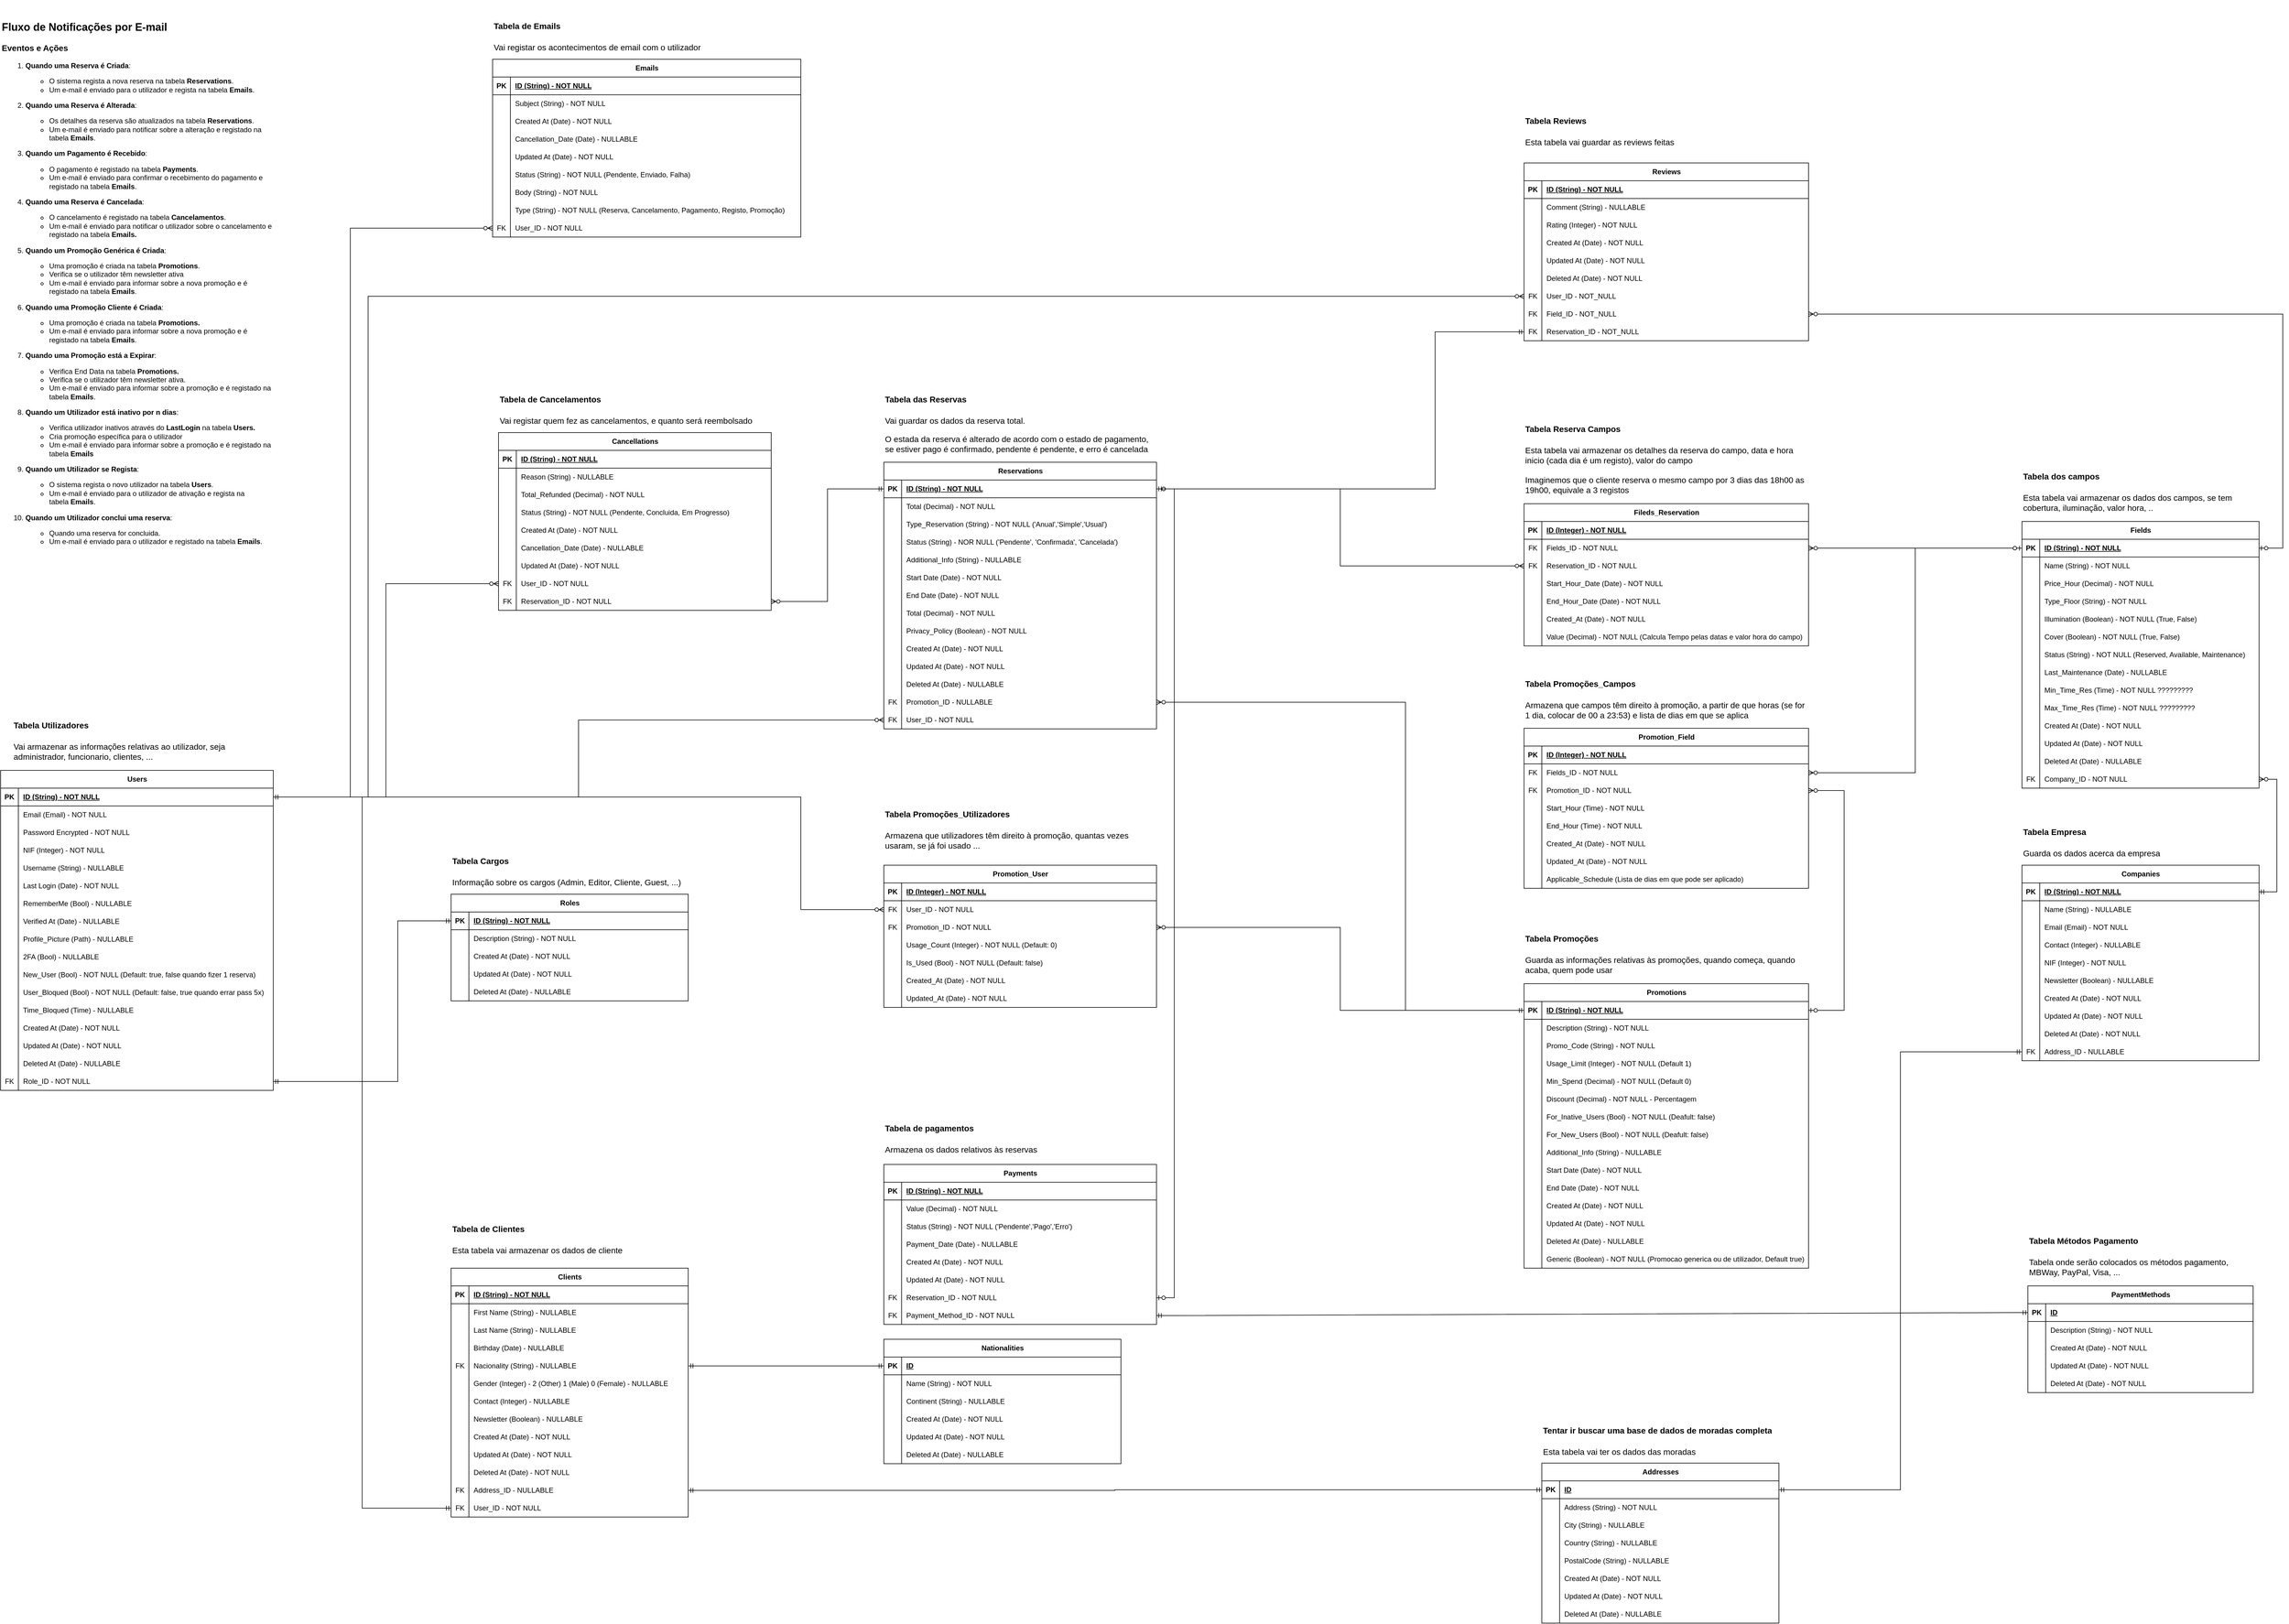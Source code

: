 <mxfile version="24.9.0">
  <diagram id="HR8vwebVTeeMlqETnPt3" name="Página-1">
    <mxGraphModel dx="683" dy="1866" grid="1" gridSize="10" guides="1" tooltips="1" connect="1" arrows="1" fold="1" page="1" pageScale="1" pageWidth="827" pageHeight="1169" math="0" shadow="0">
      <root>
        <mxCell id="0" />
        <mxCell id="1" parent="0" />
        <mxCell id="Cu3M5y-9eu1WC41jbPeB-1" value="Users" style="shape=table;startSize=30;container=1;collapsible=1;childLayout=tableLayout;fixedRows=1;rowLines=0;fontStyle=1;align=center;resizeLast=1;html=1;" parent="1" vertex="1">
          <mxGeometry x="860" y="180" width="460" height="540" as="geometry" />
        </mxCell>
        <mxCell id="Cu3M5y-9eu1WC41jbPeB-2" style="shape=tableRow;horizontal=0;startSize=0;swimlaneHead=0;swimlaneBody=0;fillColor=none;collapsible=0;dropTarget=0;points=[[0,0.5],[1,0.5]];portConstraint=eastwest;top=0;left=0;right=0;bottom=1;" parent="Cu3M5y-9eu1WC41jbPeB-1" vertex="1">
          <mxGeometry y="30" width="460" height="30" as="geometry" />
        </mxCell>
        <mxCell id="Cu3M5y-9eu1WC41jbPeB-3" value="PK" style="shape=partialRectangle;connectable=0;fillColor=none;top=0;left=0;bottom=0;right=0;fontStyle=1;overflow=hidden;whiteSpace=wrap;html=1;" parent="Cu3M5y-9eu1WC41jbPeB-2" vertex="1">
          <mxGeometry width="30" height="30" as="geometry">
            <mxRectangle width="30" height="30" as="alternateBounds" />
          </mxGeometry>
        </mxCell>
        <mxCell id="Cu3M5y-9eu1WC41jbPeB-4" value="ID (String) - NOT NULL" style="shape=partialRectangle;connectable=0;fillColor=none;top=0;left=0;bottom=0;right=0;align=left;spacingLeft=6;fontStyle=5;overflow=hidden;whiteSpace=wrap;html=1;" parent="Cu3M5y-9eu1WC41jbPeB-2" vertex="1">
          <mxGeometry x="30" width="430" height="30" as="geometry">
            <mxRectangle width="430" height="30" as="alternateBounds" />
          </mxGeometry>
        </mxCell>
        <mxCell id="Cu3M5y-9eu1WC41jbPeB-8" value="" style="shape=tableRow;horizontal=0;startSize=0;swimlaneHead=0;swimlaneBody=0;fillColor=none;collapsible=0;dropTarget=0;points=[[0,0.5],[1,0.5]];portConstraint=eastwest;top=0;left=0;right=0;bottom=0;" parent="Cu3M5y-9eu1WC41jbPeB-1" vertex="1">
          <mxGeometry y="60" width="460" height="30" as="geometry" />
        </mxCell>
        <mxCell id="Cu3M5y-9eu1WC41jbPeB-9" value="" style="shape=partialRectangle;connectable=0;fillColor=none;top=0;left=0;bottom=0;right=0;editable=1;overflow=hidden;whiteSpace=wrap;html=1;" parent="Cu3M5y-9eu1WC41jbPeB-8" vertex="1">
          <mxGeometry width="30" height="30" as="geometry">
            <mxRectangle width="30" height="30" as="alternateBounds" />
          </mxGeometry>
        </mxCell>
        <mxCell id="Cu3M5y-9eu1WC41jbPeB-10" value="Email (Email&lt;span style=&quot;background-color: initial;&quot;&gt;) - NOT NULL&lt;/span&gt;" style="shape=partialRectangle;connectable=0;fillColor=none;top=0;left=0;bottom=0;right=0;align=left;spacingLeft=6;overflow=hidden;whiteSpace=wrap;html=1;" parent="Cu3M5y-9eu1WC41jbPeB-8" vertex="1">
          <mxGeometry x="30" width="430" height="30" as="geometry">
            <mxRectangle width="430" height="30" as="alternateBounds" />
          </mxGeometry>
        </mxCell>
        <mxCell id="Cu3M5y-9eu1WC41jbPeB-11" value="" style="shape=tableRow;horizontal=0;startSize=0;swimlaneHead=0;swimlaneBody=0;fillColor=none;collapsible=0;dropTarget=0;points=[[0,0.5],[1,0.5]];portConstraint=eastwest;top=0;left=0;right=0;bottom=0;" parent="Cu3M5y-9eu1WC41jbPeB-1" vertex="1">
          <mxGeometry y="90" width="460" height="30" as="geometry" />
        </mxCell>
        <mxCell id="Cu3M5y-9eu1WC41jbPeB-12" value="" style="shape=partialRectangle;connectable=0;fillColor=none;top=0;left=0;bottom=0;right=0;editable=1;overflow=hidden;whiteSpace=wrap;html=1;" parent="Cu3M5y-9eu1WC41jbPeB-11" vertex="1">
          <mxGeometry width="30" height="30" as="geometry">
            <mxRectangle width="30" height="30" as="alternateBounds" />
          </mxGeometry>
        </mxCell>
        <mxCell id="Cu3M5y-9eu1WC41jbPeB-13" value="Password Encrypted - NOT NULL" style="shape=partialRectangle;connectable=0;fillColor=none;top=0;left=0;bottom=0;right=0;align=left;spacingLeft=6;overflow=hidden;whiteSpace=wrap;html=1;" parent="Cu3M5y-9eu1WC41jbPeB-11" vertex="1">
          <mxGeometry x="30" width="430" height="30" as="geometry">
            <mxRectangle width="430" height="30" as="alternateBounds" />
          </mxGeometry>
        </mxCell>
        <mxCell id="Cu3M5y-9eu1WC41jbPeB-236" style="shape=tableRow;horizontal=0;startSize=0;swimlaneHead=0;swimlaneBody=0;fillColor=none;collapsible=0;dropTarget=0;points=[[0,0.5],[1,0.5]];portConstraint=eastwest;top=0;left=0;right=0;bottom=0;" parent="Cu3M5y-9eu1WC41jbPeB-1" vertex="1">
          <mxGeometry y="120" width="460" height="30" as="geometry" />
        </mxCell>
        <mxCell id="Cu3M5y-9eu1WC41jbPeB-237" style="shape=partialRectangle;connectable=0;fillColor=none;top=0;left=0;bottom=0;right=0;editable=1;overflow=hidden;whiteSpace=wrap;html=1;" parent="Cu3M5y-9eu1WC41jbPeB-236" vertex="1">
          <mxGeometry width="30" height="30" as="geometry">
            <mxRectangle width="30" height="30" as="alternateBounds" />
          </mxGeometry>
        </mxCell>
        <mxCell id="Cu3M5y-9eu1WC41jbPeB-238" value="NIF (Integer) - NOT NULL" style="shape=partialRectangle;connectable=0;fillColor=none;top=0;left=0;bottom=0;right=0;align=left;spacingLeft=6;overflow=hidden;whiteSpace=wrap;html=1;" parent="Cu3M5y-9eu1WC41jbPeB-236" vertex="1">
          <mxGeometry x="30" width="430" height="30" as="geometry">
            <mxRectangle width="430" height="30" as="alternateBounds" />
          </mxGeometry>
        </mxCell>
        <mxCell id="Cu3M5y-9eu1WC41jbPeB-14" value="" style="shape=tableRow;horizontal=0;startSize=0;swimlaneHead=0;swimlaneBody=0;fillColor=none;collapsible=0;dropTarget=0;points=[[0,0.5],[1,0.5]];portConstraint=eastwest;top=0;left=0;right=0;bottom=0;" parent="Cu3M5y-9eu1WC41jbPeB-1" vertex="1">
          <mxGeometry y="150" width="460" height="30" as="geometry" />
        </mxCell>
        <mxCell id="Cu3M5y-9eu1WC41jbPeB-15" value="" style="shape=partialRectangle;connectable=0;fillColor=none;top=0;left=0;bottom=0;right=0;editable=1;overflow=hidden;whiteSpace=wrap;html=1;" parent="Cu3M5y-9eu1WC41jbPeB-14" vertex="1">
          <mxGeometry width="30" height="30" as="geometry">
            <mxRectangle width="30" height="30" as="alternateBounds" />
          </mxGeometry>
        </mxCell>
        <mxCell id="Cu3M5y-9eu1WC41jbPeB-16" value="Username (String) - NULLABLE" style="shape=partialRectangle;connectable=0;fillColor=none;top=0;left=0;bottom=0;right=0;align=left;spacingLeft=6;overflow=hidden;whiteSpace=wrap;html=1;" parent="Cu3M5y-9eu1WC41jbPeB-14" vertex="1">
          <mxGeometry x="30" width="430" height="30" as="geometry">
            <mxRectangle width="430" height="30" as="alternateBounds" />
          </mxGeometry>
        </mxCell>
        <mxCell id="Cu3M5y-9eu1WC41jbPeB-134" style="shape=tableRow;horizontal=0;startSize=0;swimlaneHead=0;swimlaneBody=0;fillColor=none;collapsible=0;dropTarget=0;points=[[0,0.5],[1,0.5]];portConstraint=eastwest;top=0;left=0;right=0;bottom=0;" parent="Cu3M5y-9eu1WC41jbPeB-1" vertex="1">
          <mxGeometry y="180" width="460" height="30" as="geometry" />
        </mxCell>
        <mxCell id="Cu3M5y-9eu1WC41jbPeB-135" style="shape=partialRectangle;connectable=0;fillColor=none;top=0;left=0;bottom=0;right=0;editable=1;overflow=hidden;whiteSpace=wrap;html=1;" parent="Cu3M5y-9eu1WC41jbPeB-134" vertex="1">
          <mxGeometry width="30" height="30" as="geometry">
            <mxRectangle width="30" height="30" as="alternateBounds" />
          </mxGeometry>
        </mxCell>
        <mxCell id="Cu3M5y-9eu1WC41jbPeB-136" value="Last Login (Date) - NOT NULL" style="shape=partialRectangle;connectable=0;fillColor=none;top=0;left=0;bottom=0;right=0;align=left;spacingLeft=6;overflow=hidden;whiteSpace=wrap;html=1;" parent="Cu3M5y-9eu1WC41jbPeB-134" vertex="1">
          <mxGeometry x="30" width="430" height="30" as="geometry">
            <mxRectangle width="430" height="30" as="alternateBounds" />
          </mxGeometry>
        </mxCell>
        <mxCell id="Cu3M5y-9eu1WC41jbPeB-137" style="shape=tableRow;horizontal=0;startSize=0;swimlaneHead=0;swimlaneBody=0;fillColor=none;collapsible=0;dropTarget=0;points=[[0,0.5],[1,0.5]];portConstraint=eastwest;top=0;left=0;right=0;bottom=0;" parent="Cu3M5y-9eu1WC41jbPeB-1" vertex="1">
          <mxGeometry y="210" width="460" height="30" as="geometry" />
        </mxCell>
        <mxCell id="Cu3M5y-9eu1WC41jbPeB-138" style="shape=partialRectangle;connectable=0;fillColor=none;top=0;left=0;bottom=0;right=0;editable=1;overflow=hidden;whiteSpace=wrap;html=1;" parent="Cu3M5y-9eu1WC41jbPeB-137" vertex="1">
          <mxGeometry width="30" height="30" as="geometry">
            <mxRectangle width="30" height="30" as="alternateBounds" />
          </mxGeometry>
        </mxCell>
        <mxCell id="Cu3M5y-9eu1WC41jbPeB-139" value="RememberMe (Bool) - NULLABLE" style="shape=partialRectangle;connectable=0;fillColor=none;top=0;left=0;bottom=0;right=0;align=left;spacingLeft=6;overflow=hidden;whiteSpace=wrap;html=1;" parent="Cu3M5y-9eu1WC41jbPeB-137" vertex="1">
          <mxGeometry x="30" width="430" height="30" as="geometry">
            <mxRectangle width="430" height="30" as="alternateBounds" />
          </mxGeometry>
        </mxCell>
        <mxCell id="Cu3M5y-9eu1WC41jbPeB-17" style="shape=tableRow;horizontal=0;startSize=0;swimlaneHead=0;swimlaneBody=0;fillColor=none;collapsible=0;dropTarget=0;points=[[0,0.5],[1,0.5]];portConstraint=eastwest;top=0;left=0;right=0;bottom=0;" parent="Cu3M5y-9eu1WC41jbPeB-1" vertex="1">
          <mxGeometry y="240" width="460" height="30" as="geometry" />
        </mxCell>
        <mxCell id="Cu3M5y-9eu1WC41jbPeB-18" style="shape=partialRectangle;connectable=0;fillColor=none;top=0;left=0;bottom=0;right=0;editable=1;overflow=hidden;whiteSpace=wrap;html=1;" parent="Cu3M5y-9eu1WC41jbPeB-17" vertex="1">
          <mxGeometry width="30" height="30" as="geometry">
            <mxRectangle width="30" height="30" as="alternateBounds" />
          </mxGeometry>
        </mxCell>
        <mxCell id="Cu3M5y-9eu1WC41jbPeB-19" value="Verified At (Date) - NULLABLE" style="shape=partialRectangle;connectable=0;fillColor=none;top=0;left=0;bottom=0;right=0;align=left;spacingLeft=6;overflow=hidden;whiteSpace=wrap;html=1;" parent="Cu3M5y-9eu1WC41jbPeB-17" vertex="1">
          <mxGeometry x="30" width="430" height="30" as="geometry">
            <mxRectangle width="430" height="30" as="alternateBounds" />
          </mxGeometry>
        </mxCell>
        <mxCell id="nLyDMsEzsMG9XbWiqUzp-434" value="" style="shape=tableRow;horizontal=0;startSize=0;swimlaneHead=0;swimlaneBody=0;fillColor=none;collapsible=0;dropTarget=0;points=[[0,0.5],[1,0.5]];portConstraint=eastwest;top=0;left=0;right=0;bottom=0;" parent="Cu3M5y-9eu1WC41jbPeB-1" vertex="1">
          <mxGeometry y="270" width="460" height="30" as="geometry" />
        </mxCell>
        <mxCell id="nLyDMsEzsMG9XbWiqUzp-435" value="" style="shape=partialRectangle;connectable=0;fillColor=none;top=0;left=0;bottom=0;right=0;editable=1;overflow=hidden;whiteSpace=wrap;html=1;" parent="nLyDMsEzsMG9XbWiqUzp-434" vertex="1">
          <mxGeometry width="30" height="30" as="geometry">
            <mxRectangle width="30" height="30" as="alternateBounds" />
          </mxGeometry>
        </mxCell>
        <mxCell id="nLyDMsEzsMG9XbWiqUzp-436" value="Profile_Picture (Path) - NULLABLE" style="shape=partialRectangle;connectable=0;fillColor=none;top=0;left=0;bottom=0;right=0;align=left;spacingLeft=6;overflow=hidden;whiteSpace=wrap;html=1;" parent="nLyDMsEzsMG9XbWiqUzp-434" vertex="1">
          <mxGeometry x="30" width="430" height="30" as="geometry">
            <mxRectangle width="430" height="30" as="alternateBounds" />
          </mxGeometry>
        </mxCell>
        <mxCell id="nLyDMsEzsMG9XbWiqUzp-437" value="" style="shape=tableRow;horizontal=0;startSize=0;swimlaneHead=0;swimlaneBody=0;fillColor=none;collapsible=0;dropTarget=0;points=[[0,0.5],[1,0.5]];portConstraint=eastwest;top=0;left=0;right=0;bottom=0;" parent="Cu3M5y-9eu1WC41jbPeB-1" vertex="1">
          <mxGeometry y="300" width="460" height="30" as="geometry" />
        </mxCell>
        <mxCell id="nLyDMsEzsMG9XbWiqUzp-438" value="" style="shape=partialRectangle;connectable=0;fillColor=none;top=0;left=0;bottom=0;right=0;editable=1;overflow=hidden;whiteSpace=wrap;html=1;" parent="nLyDMsEzsMG9XbWiqUzp-437" vertex="1">
          <mxGeometry width="30" height="30" as="geometry">
            <mxRectangle width="30" height="30" as="alternateBounds" />
          </mxGeometry>
        </mxCell>
        <mxCell id="nLyDMsEzsMG9XbWiqUzp-439" value="2FA (Bool) - NULLABLE" style="shape=partialRectangle;connectable=0;fillColor=none;top=0;left=0;bottom=0;right=0;align=left;spacingLeft=6;overflow=hidden;whiteSpace=wrap;html=1;" parent="nLyDMsEzsMG9XbWiqUzp-437" vertex="1">
          <mxGeometry x="30" width="430" height="30" as="geometry">
            <mxRectangle width="430" height="30" as="alternateBounds" />
          </mxGeometry>
        </mxCell>
        <mxCell id="LEZlHB4XD5AFw8ukdHws-7" value="" style="shape=tableRow;horizontal=0;startSize=0;swimlaneHead=0;swimlaneBody=0;fillColor=none;collapsible=0;dropTarget=0;points=[[0,0.5],[1,0.5]];portConstraint=eastwest;top=0;left=0;right=0;bottom=0;" parent="Cu3M5y-9eu1WC41jbPeB-1" vertex="1">
          <mxGeometry y="330" width="460" height="30" as="geometry" />
        </mxCell>
        <mxCell id="LEZlHB4XD5AFw8ukdHws-8" value="" style="shape=partialRectangle;connectable=0;fillColor=none;top=0;left=0;bottom=0;right=0;editable=1;overflow=hidden;whiteSpace=wrap;html=1;" parent="LEZlHB4XD5AFw8ukdHws-7" vertex="1">
          <mxGeometry width="30" height="30" as="geometry">
            <mxRectangle width="30" height="30" as="alternateBounds" />
          </mxGeometry>
        </mxCell>
        <mxCell id="LEZlHB4XD5AFw8ukdHws-9" value="New_User (Bool) - NOT NULL (Default: true, false quando fizer 1 reserva)" style="shape=partialRectangle;connectable=0;fillColor=none;top=0;left=0;bottom=0;right=0;align=left;spacingLeft=6;overflow=hidden;whiteSpace=wrap;html=1;" parent="LEZlHB4XD5AFw8ukdHws-7" vertex="1">
          <mxGeometry x="30" width="430" height="30" as="geometry">
            <mxRectangle width="430" height="30" as="alternateBounds" />
          </mxGeometry>
        </mxCell>
        <mxCell id="qIaKKpGXfrDgOb-jVHHH-1" style="shape=tableRow;horizontal=0;startSize=0;swimlaneHead=0;swimlaneBody=0;fillColor=none;collapsible=0;dropTarget=0;points=[[0,0.5],[1,0.5]];portConstraint=eastwest;top=0;left=0;right=0;bottom=0;" parent="Cu3M5y-9eu1WC41jbPeB-1" vertex="1">
          <mxGeometry y="360" width="460" height="30" as="geometry" />
        </mxCell>
        <mxCell id="qIaKKpGXfrDgOb-jVHHH-2" style="shape=partialRectangle;connectable=0;fillColor=none;top=0;left=0;bottom=0;right=0;editable=1;overflow=hidden;whiteSpace=wrap;html=1;" parent="qIaKKpGXfrDgOb-jVHHH-1" vertex="1">
          <mxGeometry width="30" height="30" as="geometry">
            <mxRectangle width="30" height="30" as="alternateBounds" />
          </mxGeometry>
        </mxCell>
        <mxCell id="qIaKKpGXfrDgOb-jVHHH-3" value="User_Bloqued (Bool) - NOT NULL (Default: false, true quando errar pass 5x)" style="shape=partialRectangle;connectable=0;fillColor=none;top=0;left=0;bottom=0;right=0;align=left;spacingLeft=6;overflow=hidden;whiteSpace=wrap;html=1;" parent="qIaKKpGXfrDgOb-jVHHH-1" vertex="1">
          <mxGeometry x="30" width="430" height="30" as="geometry">
            <mxRectangle width="430" height="30" as="alternateBounds" />
          </mxGeometry>
        </mxCell>
        <mxCell id="qIaKKpGXfrDgOb-jVHHH-4" style="shape=tableRow;horizontal=0;startSize=0;swimlaneHead=0;swimlaneBody=0;fillColor=none;collapsible=0;dropTarget=0;points=[[0,0.5],[1,0.5]];portConstraint=eastwest;top=0;left=0;right=0;bottom=0;" parent="Cu3M5y-9eu1WC41jbPeB-1" vertex="1">
          <mxGeometry y="390" width="460" height="30" as="geometry" />
        </mxCell>
        <mxCell id="qIaKKpGXfrDgOb-jVHHH-5" style="shape=partialRectangle;connectable=0;fillColor=none;top=0;left=0;bottom=0;right=0;editable=1;overflow=hidden;whiteSpace=wrap;html=1;" parent="qIaKKpGXfrDgOb-jVHHH-4" vertex="1">
          <mxGeometry width="30" height="30" as="geometry">
            <mxRectangle width="30" height="30" as="alternateBounds" />
          </mxGeometry>
        </mxCell>
        <mxCell id="qIaKKpGXfrDgOb-jVHHH-6" value="Time_Bloqued (Time) - NULLABLE" style="shape=partialRectangle;connectable=0;fillColor=none;top=0;left=0;bottom=0;right=0;align=left;spacingLeft=6;overflow=hidden;whiteSpace=wrap;html=1;" parent="qIaKKpGXfrDgOb-jVHHH-4" vertex="1">
          <mxGeometry x="30" width="430" height="30" as="geometry">
            <mxRectangle width="430" height="30" as="alternateBounds" />
          </mxGeometry>
        </mxCell>
        <mxCell id="Cu3M5y-9eu1WC41jbPeB-146" style="shape=tableRow;horizontal=0;startSize=0;swimlaneHead=0;swimlaneBody=0;fillColor=none;collapsible=0;dropTarget=0;points=[[0,0.5],[1,0.5]];portConstraint=eastwest;top=0;left=0;right=0;bottom=0;" parent="Cu3M5y-9eu1WC41jbPeB-1" vertex="1">
          <mxGeometry y="420" width="460" height="30" as="geometry" />
        </mxCell>
        <mxCell id="Cu3M5y-9eu1WC41jbPeB-147" style="shape=partialRectangle;connectable=0;fillColor=none;top=0;left=0;bottom=0;right=0;editable=1;overflow=hidden;whiteSpace=wrap;html=1;" parent="Cu3M5y-9eu1WC41jbPeB-146" vertex="1">
          <mxGeometry width="30" height="30" as="geometry">
            <mxRectangle width="30" height="30" as="alternateBounds" />
          </mxGeometry>
        </mxCell>
        <mxCell id="Cu3M5y-9eu1WC41jbPeB-148" value="Created At (Date) - NOT NULL" style="shape=partialRectangle;connectable=0;fillColor=none;top=0;left=0;bottom=0;right=0;align=left;spacingLeft=6;overflow=hidden;whiteSpace=wrap;html=1;" parent="Cu3M5y-9eu1WC41jbPeB-146" vertex="1">
          <mxGeometry x="30" width="430" height="30" as="geometry">
            <mxRectangle width="430" height="30" as="alternateBounds" />
          </mxGeometry>
        </mxCell>
        <mxCell id="Cu3M5y-9eu1WC41jbPeB-140" style="shape=tableRow;horizontal=0;startSize=0;swimlaneHead=0;swimlaneBody=0;fillColor=none;collapsible=0;dropTarget=0;points=[[0,0.5],[1,0.5]];portConstraint=eastwest;top=0;left=0;right=0;bottom=0;" parent="Cu3M5y-9eu1WC41jbPeB-1" vertex="1">
          <mxGeometry y="450" width="460" height="30" as="geometry" />
        </mxCell>
        <mxCell id="Cu3M5y-9eu1WC41jbPeB-141" style="shape=partialRectangle;connectable=0;fillColor=none;top=0;left=0;bottom=0;right=0;editable=1;overflow=hidden;whiteSpace=wrap;html=1;" parent="Cu3M5y-9eu1WC41jbPeB-140" vertex="1">
          <mxGeometry width="30" height="30" as="geometry">
            <mxRectangle width="30" height="30" as="alternateBounds" />
          </mxGeometry>
        </mxCell>
        <mxCell id="Cu3M5y-9eu1WC41jbPeB-142" value="Updated At (Date) - NOT NULL" style="shape=partialRectangle;connectable=0;fillColor=none;top=0;left=0;bottom=0;right=0;align=left;spacingLeft=6;overflow=hidden;whiteSpace=wrap;html=1;" parent="Cu3M5y-9eu1WC41jbPeB-140" vertex="1">
          <mxGeometry x="30" width="430" height="30" as="geometry">
            <mxRectangle width="430" height="30" as="alternateBounds" />
          </mxGeometry>
        </mxCell>
        <mxCell id="Cu3M5y-9eu1WC41jbPeB-143" style="shape=tableRow;horizontal=0;startSize=0;swimlaneHead=0;swimlaneBody=0;fillColor=none;collapsible=0;dropTarget=0;points=[[0,0.5],[1,0.5]];portConstraint=eastwest;top=0;left=0;right=0;bottom=0;" parent="Cu3M5y-9eu1WC41jbPeB-1" vertex="1">
          <mxGeometry y="480" width="460" height="30" as="geometry" />
        </mxCell>
        <mxCell id="Cu3M5y-9eu1WC41jbPeB-144" style="shape=partialRectangle;connectable=0;fillColor=none;top=0;left=0;bottom=0;right=0;editable=1;overflow=hidden;whiteSpace=wrap;html=1;" parent="Cu3M5y-9eu1WC41jbPeB-143" vertex="1">
          <mxGeometry width="30" height="30" as="geometry">
            <mxRectangle width="30" height="30" as="alternateBounds" />
          </mxGeometry>
        </mxCell>
        <mxCell id="Cu3M5y-9eu1WC41jbPeB-145" value="Deleted At (Date) - NULLABLE" style="shape=partialRectangle;connectable=0;fillColor=none;top=0;left=0;bottom=0;right=0;align=left;spacingLeft=6;overflow=hidden;whiteSpace=wrap;html=1;" parent="Cu3M5y-9eu1WC41jbPeB-143" vertex="1">
          <mxGeometry x="30" width="430" height="30" as="geometry">
            <mxRectangle width="430" height="30" as="alternateBounds" />
          </mxGeometry>
        </mxCell>
        <mxCell id="Cu3M5y-9eu1WC41jbPeB-149" style="shape=tableRow;horizontal=0;startSize=0;swimlaneHead=0;swimlaneBody=0;fillColor=none;collapsible=0;dropTarget=0;points=[[0,0.5],[1,0.5]];portConstraint=eastwest;top=0;left=0;right=0;bottom=0;" parent="Cu3M5y-9eu1WC41jbPeB-1" vertex="1">
          <mxGeometry y="510" width="460" height="30" as="geometry" />
        </mxCell>
        <mxCell id="Cu3M5y-9eu1WC41jbPeB-150" value="FK" style="shape=partialRectangle;connectable=0;fillColor=none;top=0;left=0;bottom=0;right=0;editable=1;overflow=hidden;whiteSpace=wrap;html=1;" parent="Cu3M5y-9eu1WC41jbPeB-149" vertex="1">
          <mxGeometry width="30" height="30" as="geometry">
            <mxRectangle width="30" height="30" as="alternateBounds" />
          </mxGeometry>
        </mxCell>
        <mxCell id="Cu3M5y-9eu1WC41jbPeB-151" value="Role_ID - NOT NULL" style="shape=partialRectangle;connectable=0;fillColor=none;top=0;left=0;bottom=0;right=0;align=left;spacingLeft=6;overflow=hidden;whiteSpace=wrap;html=1;" parent="Cu3M5y-9eu1WC41jbPeB-149" vertex="1">
          <mxGeometry x="30" width="430" height="30" as="geometry">
            <mxRectangle width="430" height="30" as="alternateBounds" />
          </mxGeometry>
        </mxCell>
        <mxCell id="Cu3M5y-9eu1WC41jbPeB-155" value="Roles" style="shape=table;startSize=30;container=1;collapsible=1;childLayout=tableLayout;fixedRows=1;rowLines=0;fontStyle=1;align=center;resizeLast=1;html=1;" parent="1" vertex="1">
          <mxGeometry x="1620" y="389" width="400" height="180" as="geometry" />
        </mxCell>
        <mxCell id="Cu3M5y-9eu1WC41jbPeB-156" style="shape=tableRow;horizontal=0;startSize=0;swimlaneHead=0;swimlaneBody=0;fillColor=none;collapsible=0;dropTarget=0;points=[[0,0.5],[1,0.5]];portConstraint=eastwest;top=0;left=0;right=0;bottom=1;" parent="Cu3M5y-9eu1WC41jbPeB-155" vertex="1">
          <mxGeometry y="30" width="400" height="30" as="geometry" />
        </mxCell>
        <mxCell id="Cu3M5y-9eu1WC41jbPeB-157" value="PK" style="shape=partialRectangle;connectable=0;fillColor=none;top=0;left=0;bottom=0;right=0;fontStyle=1;overflow=hidden;whiteSpace=wrap;html=1;" parent="Cu3M5y-9eu1WC41jbPeB-156" vertex="1">
          <mxGeometry width="30" height="30" as="geometry">
            <mxRectangle width="30" height="30" as="alternateBounds" />
          </mxGeometry>
        </mxCell>
        <mxCell id="Cu3M5y-9eu1WC41jbPeB-158" value="ID (String) - NOT NULL" style="shape=partialRectangle;connectable=0;fillColor=none;top=0;left=0;bottom=0;right=0;align=left;spacingLeft=6;fontStyle=5;overflow=hidden;whiteSpace=wrap;html=1;" parent="Cu3M5y-9eu1WC41jbPeB-156" vertex="1">
          <mxGeometry x="30" width="370" height="30" as="geometry">
            <mxRectangle width="370" height="30" as="alternateBounds" />
          </mxGeometry>
        </mxCell>
        <mxCell id="Cu3M5y-9eu1WC41jbPeB-159" value="" style="shape=tableRow;horizontal=0;startSize=0;swimlaneHead=0;swimlaneBody=0;fillColor=none;collapsible=0;dropTarget=0;points=[[0,0.5],[1,0.5]];portConstraint=eastwest;top=0;left=0;right=0;bottom=0;" parent="Cu3M5y-9eu1WC41jbPeB-155" vertex="1">
          <mxGeometry y="60" width="400" height="30" as="geometry" />
        </mxCell>
        <mxCell id="Cu3M5y-9eu1WC41jbPeB-160" value="" style="shape=partialRectangle;connectable=0;fillColor=none;top=0;left=0;bottom=0;right=0;editable=1;overflow=hidden;whiteSpace=wrap;html=1;" parent="Cu3M5y-9eu1WC41jbPeB-159" vertex="1">
          <mxGeometry width="30" height="30" as="geometry">
            <mxRectangle width="30" height="30" as="alternateBounds" />
          </mxGeometry>
        </mxCell>
        <mxCell id="Cu3M5y-9eu1WC41jbPeB-161" value="Description (String) - NOT NULL" style="shape=partialRectangle;connectable=0;fillColor=none;top=0;left=0;bottom=0;right=0;align=left;spacingLeft=6;overflow=hidden;whiteSpace=wrap;html=1;" parent="Cu3M5y-9eu1WC41jbPeB-159" vertex="1">
          <mxGeometry x="30" width="370" height="30" as="geometry">
            <mxRectangle width="370" height="30" as="alternateBounds" />
          </mxGeometry>
        </mxCell>
        <mxCell id="Cu3M5y-9eu1WC41jbPeB-177" style="shape=tableRow;horizontal=0;startSize=0;swimlaneHead=0;swimlaneBody=0;fillColor=none;collapsible=0;dropTarget=0;points=[[0,0.5],[1,0.5]];portConstraint=eastwest;top=0;left=0;right=0;bottom=0;" parent="Cu3M5y-9eu1WC41jbPeB-155" vertex="1">
          <mxGeometry y="90" width="400" height="30" as="geometry" />
        </mxCell>
        <mxCell id="Cu3M5y-9eu1WC41jbPeB-178" style="shape=partialRectangle;connectable=0;fillColor=none;top=0;left=0;bottom=0;right=0;editable=1;overflow=hidden;whiteSpace=wrap;html=1;" parent="Cu3M5y-9eu1WC41jbPeB-177" vertex="1">
          <mxGeometry width="30" height="30" as="geometry">
            <mxRectangle width="30" height="30" as="alternateBounds" />
          </mxGeometry>
        </mxCell>
        <mxCell id="Cu3M5y-9eu1WC41jbPeB-179" value="Created At (Date) - NOT NULL" style="shape=partialRectangle;connectable=0;fillColor=none;top=0;left=0;bottom=0;right=0;align=left;spacingLeft=6;overflow=hidden;whiteSpace=wrap;html=1;" parent="Cu3M5y-9eu1WC41jbPeB-177" vertex="1">
          <mxGeometry x="30" width="370" height="30" as="geometry">
            <mxRectangle width="370" height="30" as="alternateBounds" />
          </mxGeometry>
        </mxCell>
        <mxCell id="Cu3M5y-9eu1WC41jbPeB-180" style="shape=tableRow;horizontal=0;startSize=0;swimlaneHead=0;swimlaneBody=0;fillColor=none;collapsible=0;dropTarget=0;points=[[0,0.5],[1,0.5]];portConstraint=eastwest;top=0;left=0;right=0;bottom=0;" parent="Cu3M5y-9eu1WC41jbPeB-155" vertex="1">
          <mxGeometry y="120" width="400" height="30" as="geometry" />
        </mxCell>
        <mxCell id="Cu3M5y-9eu1WC41jbPeB-181" style="shape=partialRectangle;connectable=0;fillColor=none;top=0;left=0;bottom=0;right=0;editable=1;overflow=hidden;whiteSpace=wrap;html=1;" parent="Cu3M5y-9eu1WC41jbPeB-180" vertex="1">
          <mxGeometry width="30" height="30" as="geometry">
            <mxRectangle width="30" height="30" as="alternateBounds" />
          </mxGeometry>
        </mxCell>
        <mxCell id="Cu3M5y-9eu1WC41jbPeB-182" value="Updated At (Date) - NOT NULL" style="shape=partialRectangle;connectable=0;fillColor=none;top=0;left=0;bottom=0;right=0;align=left;spacingLeft=6;overflow=hidden;whiteSpace=wrap;html=1;" parent="Cu3M5y-9eu1WC41jbPeB-180" vertex="1">
          <mxGeometry x="30" width="370" height="30" as="geometry">
            <mxRectangle width="370" height="30" as="alternateBounds" />
          </mxGeometry>
        </mxCell>
        <mxCell id="Cu3M5y-9eu1WC41jbPeB-183" style="shape=tableRow;horizontal=0;startSize=0;swimlaneHead=0;swimlaneBody=0;fillColor=none;collapsible=0;dropTarget=0;points=[[0,0.5],[1,0.5]];portConstraint=eastwest;top=0;left=0;right=0;bottom=0;" parent="Cu3M5y-9eu1WC41jbPeB-155" vertex="1">
          <mxGeometry y="150" width="400" height="30" as="geometry" />
        </mxCell>
        <mxCell id="Cu3M5y-9eu1WC41jbPeB-184" style="shape=partialRectangle;connectable=0;fillColor=none;top=0;left=0;bottom=0;right=0;editable=1;overflow=hidden;whiteSpace=wrap;html=1;" parent="Cu3M5y-9eu1WC41jbPeB-183" vertex="1">
          <mxGeometry width="30" height="30" as="geometry">
            <mxRectangle width="30" height="30" as="alternateBounds" />
          </mxGeometry>
        </mxCell>
        <mxCell id="Cu3M5y-9eu1WC41jbPeB-185" value="Deleted At (Date) - NULLABLE" style="shape=partialRectangle;connectable=0;fillColor=none;top=0;left=0;bottom=0;right=0;align=left;spacingLeft=6;overflow=hidden;whiteSpace=wrap;html=1;" parent="Cu3M5y-9eu1WC41jbPeB-183" vertex="1">
          <mxGeometry x="30" width="370" height="30" as="geometry">
            <mxRectangle width="370" height="30" as="alternateBounds" />
          </mxGeometry>
        </mxCell>
        <mxCell id="Cu3M5y-9eu1WC41jbPeB-196" value="PaymentMethods" style="shape=table;startSize=30;container=1;collapsible=1;childLayout=tableLayout;fixedRows=1;rowLines=0;fontStyle=1;align=center;resizeLast=1;html=1;" parent="1" vertex="1">
          <mxGeometry x="4280" y="1050" width="380" height="180" as="geometry" />
        </mxCell>
        <mxCell id="Cu3M5y-9eu1WC41jbPeB-197" style="shape=tableRow;horizontal=0;startSize=0;swimlaneHead=0;swimlaneBody=0;fillColor=none;collapsible=0;dropTarget=0;points=[[0,0.5],[1,0.5]];portConstraint=eastwest;top=0;left=0;right=0;bottom=1;" parent="Cu3M5y-9eu1WC41jbPeB-196" vertex="1">
          <mxGeometry y="30" width="380" height="30" as="geometry" />
        </mxCell>
        <mxCell id="Cu3M5y-9eu1WC41jbPeB-198" value="PK" style="shape=partialRectangle;connectable=0;fillColor=none;top=0;left=0;bottom=0;right=0;fontStyle=1;overflow=hidden;whiteSpace=wrap;html=1;" parent="Cu3M5y-9eu1WC41jbPeB-197" vertex="1">
          <mxGeometry width="30" height="30" as="geometry">
            <mxRectangle width="30" height="30" as="alternateBounds" />
          </mxGeometry>
        </mxCell>
        <mxCell id="Cu3M5y-9eu1WC41jbPeB-199" value="ID" style="shape=partialRectangle;connectable=0;fillColor=none;top=0;left=0;bottom=0;right=0;align=left;spacingLeft=6;fontStyle=5;overflow=hidden;whiteSpace=wrap;html=1;" parent="Cu3M5y-9eu1WC41jbPeB-197" vertex="1">
          <mxGeometry x="30" width="350" height="30" as="geometry">
            <mxRectangle width="350" height="30" as="alternateBounds" />
          </mxGeometry>
        </mxCell>
        <mxCell id="Cu3M5y-9eu1WC41jbPeB-200" value="" style="shape=tableRow;horizontal=0;startSize=0;swimlaneHead=0;swimlaneBody=0;fillColor=none;collapsible=0;dropTarget=0;points=[[0,0.5],[1,0.5]];portConstraint=eastwest;top=0;left=0;right=0;bottom=0;" parent="Cu3M5y-9eu1WC41jbPeB-196" vertex="1">
          <mxGeometry y="60" width="380" height="30" as="geometry" />
        </mxCell>
        <mxCell id="Cu3M5y-9eu1WC41jbPeB-201" value="" style="shape=partialRectangle;connectable=0;fillColor=none;top=0;left=0;bottom=0;right=0;editable=1;overflow=hidden;whiteSpace=wrap;html=1;" parent="Cu3M5y-9eu1WC41jbPeB-200" vertex="1">
          <mxGeometry width="30" height="30" as="geometry">
            <mxRectangle width="30" height="30" as="alternateBounds" />
          </mxGeometry>
        </mxCell>
        <mxCell id="Cu3M5y-9eu1WC41jbPeB-202" value="Description (String) - NOT NULL" style="shape=partialRectangle;connectable=0;fillColor=none;top=0;left=0;bottom=0;right=0;align=left;spacingLeft=6;overflow=hidden;whiteSpace=wrap;html=1;" parent="Cu3M5y-9eu1WC41jbPeB-200" vertex="1">
          <mxGeometry x="30" width="350" height="30" as="geometry">
            <mxRectangle width="350" height="30" as="alternateBounds" />
          </mxGeometry>
        </mxCell>
        <mxCell id="Cu3M5y-9eu1WC41jbPeB-203" style="shape=tableRow;horizontal=0;startSize=0;swimlaneHead=0;swimlaneBody=0;fillColor=none;collapsible=0;dropTarget=0;points=[[0,0.5],[1,0.5]];portConstraint=eastwest;top=0;left=0;right=0;bottom=0;" parent="Cu3M5y-9eu1WC41jbPeB-196" vertex="1">
          <mxGeometry y="90" width="380" height="30" as="geometry" />
        </mxCell>
        <mxCell id="Cu3M5y-9eu1WC41jbPeB-204" style="shape=partialRectangle;connectable=0;fillColor=none;top=0;left=0;bottom=0;right=0;editable=1;overflow=hidden;whiteSpace=wrap;html=1;" parent="Cu3M5y-9eu1WC41jbPeB-203" vertex="1">
          <mxGeometry width="30" height="30" as="geometry">
            <mxRectangle width="30" height="30" as="alternateBounds" />
          </mxGeometry>
        </mxCell>
        <mxCell id="Cu3M5y-9eu1WC41jbPeB-205" value="Created At (Date) - NOT NULL" style="shape=partialRectangle;connectable=0;fillColor=none;top=0;left=0;bottom=0;right=0;align=left;spacingLeft=6;overflow=hidden;whiteSpace=wrap;html=1;" parent="Cu3M5y-9eu1WC41jbPeB-203" vertex="1">
          <mxGeometry x="30" width="350" height="30" as="geometry">
            <mxRectangle width="350" height="30" as="alternateBounds" />
          </mxGeometry>
        </mxCell>
        <mxCell id="Cu3M5y-9eu1WC41jbPeB-206" style="shape=tableRow;horizontal=0;startSize=0;swimlaneHead=0;swimlaneBody=0;fillColor=none;collapsible=0;dropTarget=0;points=[[0,0.5],[1,0.5]];portConstraint=eastwest;top=0;left=0;right=0;bottom=0;" parent="Cu3M5y-9eu1WC41jbPeB-196" vertex="1">
          <mxGeometry y="120" width="380" height="30" as="geometry" />
        </mxCell>
        <mxCell id="Cu3M5y-9eu1WC41jbPeB-207" style="shape=partialRectangle;connectable=0;fillColor=none;top=0;left=0;bottom=0;right=0;editable=1;overflow=hidden;whiteSpace=wrap;html=1;" parent="Cu3M5y-9eu1WC41jbPeB-206" vertex="1">
          <mxGeometry width="30" height="30" as="geometry">
            <mxRectangle width="30" height="30" as="alternateBounds" />
          </mxGeometry>
        </mxCell>
        <mxCell id="Cu3M5y-9eu1WC41jbPeB-208" value="Updated At (Date) - NOT NULL" style="shape=partialRectangle;connectable=0;fillColor=none;top=0;left=0;bottom=0;right=0;align=left;spacingLeft=6;overflow=hidden;whiteSpace=wrap;html=1;" parent="Cu3M5y-9eu1WC41jbPeB-206" vertex="1">
          <mxGeometry x="30" width="350" height="30" as="geometry">
            <mxRectangle width="350" height="30" as="alternateBounds" />
          </mxGeometry>
        </mxCell>
        <mxCell id="Cu3M5y-9eu1WC41jbPeB-209" style="shape=tableRow;horizontal=0;startSize=0;swimlaneHead=0;swimlaneBody=0;fillColor=none;collapsible=0;dropTarget=0;points=[[0,0.5],[1,0.5]];portConstraint=eastwest;top=0;left=0;right=0;bottom=0;" parent="Cu3M5y-9eu1WC41jbPeB-196" vertex="1">
          <mxGeometry y="150" width="380" height="30" as="geometry" />
        </mxCell>
        <mxCell id="Cu3M5y-9eu1WC41jbPeB-210" style="shape=partialRectangle;connectable=0;fillColor=none;top=0;left=0;bottom=0;right=0;editable=1;overflow=hidden;whiteSpace=wrap;html=1;" parent="Cu3M5y-9eu1WC41jbPeB-209" vertex="1">
          <mxGeometry width="30" height="30" as="geometry">
            <mxRectangle width="30" height="30" as="alternateBounds" />
          </mxGeometry>
        </mxCell>
        <mxCell id="Cu3M5y-9eu1WC41jbPeB-211" value="Deleted At (Date) - NOT NULL" style="shape=partialRectangle;connectable=0;fillColor=none;top=0;left=0;bottom=0;right=0;align=left;spacingLeft=6;overflow=hidden;whiteSpace=wrap;html=1;" parent="Cu3M5y-9eu1WC41jbPeB-209" vertex="1">
          <mxGeometry x="30" width="350" height="30" as="geometry">
            <mxRectangle width="350" height="30" as="alternateBounds" />
          </mxGeometry>
        </mxCell>
        <mxCell id="Cu3M5y-9eu1WC41jbPeB-212" value="" style="edgeStyle=elbowEdgeStyle;fontSize=12;html=1;endArrow=ERmandOne;startArrow=ERmandOne;rounded=0;exitX=1;exitY=0.5;exitDx=0;exitDy=0;entryX=0;entryY=0.5;entryDx=0;entryDy=0;" parent="1" source="Cu3M5y-9eu1WC41jbPeB-149" target="Cu3M5y-9eu1WC41jbPeB-156" edge="1">
          <mxGeometry width="100" height="100" relative="1" as="geometry">
            <mxPoint x="1520" y="779" as="sourcePoint" />
            <mxPoint x="1620" y="679" as="targetPoint" />
            <Array as="points">
              <mxPoint x="1530" y="550" />
            </Array>
          </mxGeometry>
        </mxCell>
        <mxCell id="Cu3M5y-9eu1WC41jbPeB-213" value="Clients" style="shape=table;startSize=30;container=1;collapsible=1;childLayout=tableLayout;fixedRows=1;rowLines=0;fontStyle=1;align=center;resizeLast=1;html=1;" parent="1" vertex="1">
          <mxGeometry x="1620" y="1020" width="400.0" height="420" as="geometry" />
        </mxCell>
        <mxCell id="Cu3M5y-9eu1WC41jbPeB-214" style="shape=tableRow;horizontal=0;startSize=0;swimlaneHead=0;swimlaneBody=0;fillColor=none;collapsible=0;dropTarget=0;points=[[0,0.5],[1,0.5]];portConstraint=eastwest;top=0;left=0;right=0;bottom=1;" parent="Cu3M5y-9eu1WC41jbPeB-213" vertex="1">
          <mxGeometry y="30" width="400.0" height="30" as="geometry" />
        </mxCell>
        <mxCell id="Cu3M5y-9eu1WC41jbPeB-215" value="PK" style="shape=partialRectangle;connectable=0;fillColor=none;top=0;left=0;bottom=0;right=0;fontStyle=1;overflow=hidden;whiteSpace=wrap;html=1;" parent="Cu3M5y-9eu1WC41jbPeB-214" vertex="1">
          <mxGeometry width="30" height="30" as="geometry">
            <mxRectangle width="30" height="30" as="alternateBounds" />
          </mxGeometry>
        </mxCell>
        <mxCell id="Cu3M5y-9eu1WC41jbPeB-216" value="ID (String) - NOT NULL" style="shape=partialRectangle;connectable=0;fillColor=none;top=0;left=0;bottom=0;right=0;align=left;spacingLeft=6;fontStyle=5;overflow=hidden;whiteSpace=wrap;html=1;" parent="Cu3M5y-9eu1WC41jbPeB-214" vertex="1">
          <mxGeometry x="30" width="370.0" height="30" as="geometry">
            <mxRectangle width="370.0" height="30" as="alternateBounds" />
          </mxGeometry>
        </mxCell>
        <mxCell id="Cu3M5y-9eu1WC41jbPeB-217" value="" style="shape=tableRow;horizontal=0;startSize=0;swimlaneHead=0;swimlaneBody=0;fillColor=none;collapsible=0;dropTarget=0;points=[[0,0.5],[1,0.5]];portConstraint=eastwest;top=0;left=0;right=0;bottom=0;" parent="Cu3M5y-9eu1WC41jbPeB-213" vertex="1">
          <mxGeometry y="60" width="400.0" height="30" as="geometry" />
        </mxCell>
        <mxCell id="Cu3M5y-9eu1WC41jbPeB-218" value="" style="shape=partialRectangle;connectable=0;fillColor=none;top=0;left=0;bottom=0;right=0;editable=1;overflow=hidden;whiteSpace=wrap;html=1;" parent="Cu3M5y-9eu1WC41jbPeB-217" vertex="1">
          <mxGeometry width="30" height="30" as="geometry">
            <mxRectangle width="30" height="30" as="alternateBounds" />
          </mxGeometry>
        </mxCell>
        <mxCell id="Cu3M5y-9eu1WC41jbPeB-219" value="First Name (String) - NULLABLE" style="shape=partialRectangle;connectable=0;fillColor=none;top=0;left=0;bottom=0;right=0;align=left;spacingLeft=6;overflow=hidden;whiteSpace=wrap;html=1;" parent="Cu3M5y-9eu1WC41jbPeB-217" vertex="1">
          <mxGeometry x="30" width="370.0" height="30" as="geometry">
            <mxRectangle width="370.0" height="30" as="alternateBounds" />
          </mxGeometry>
        </mxCell>
        <mxCell id="Cu3M5y-9eu1WC41jbPeB-220" style="shape=tableRow;horizontal=0;startSize=0;swimlaneHead=0;swimlaneBody=0;fillColor=none;collapsible=0;dropTarget=0;points=[[0,0.5],[1,0.5]];portConstraint=eastwest;top=0;left=0;right=0;bottom=0;" parent="Cu3M5y-9eu1WC41jbPeB-213" vertex="1">
          <mxGeometry y="90" width="400.0" height="30" as="geometry" />
        </mxCell>
        <mxCell id="Cu3M5y-9eu1WC41jbPeB-221" style="shape=partialRectangle;connectable=0;fillColor=none;top=0;left=0;bottom=0;right=0;editable=1;overflow=hidden;whiteSpace=wrap;html=1;" parent="Cu3M5y-9eu1WC41jbPeB-220" vertex="1">
          <mxGeometry width="30" height="30" as="geometry">
            <mxRectangle width="30" height="30" as="alternateBounds" />
          </mxGeometry>
        </mxCell>
        <mxCell id="Cu3M5y-9eu1WC41jbPeB-222" value="Last Name (String) - NULLABLE" style="shape=partialRectangle;connectable=0;fillColor=none;top=0;left=0;bottom=0;right=0;align=left;spacingLeft=6;overflow=hidden;whiteSpace=wrap;html=1;" parent="Cu3M5y-9eu1WC41jbPeB-220" vertex="1">
          <mxGeometry x="30" width="370.0" height="30" as="geometry">
            <mxRectangle width="370.0" height="30" as="alternateBounds" />
          </mxGeometry>
        </mxCell>
        <mxCell id="Cu3M5y-9eu1WC41jbPeB-223" style="shape=tableRow;horizontal=0;startSize=0;swimlaneHead=0;swimlaneBody=0;fillColor=none;collapsible=0;dropTarget=0;points=[[0,0.5],[1,0.5]];portConstraint=eastwest;top=0;left=0;right=0;bottom=0;" parent="Cu3M5y-9eu1WC41jbPeB-213" vertex="1">
          <mxGeometry y="120" width="400.0" height="30" as="geometry" />
        </mxCell>
        <mxCell id="Cu3M5y-9eu1WC41jbPeB-224" style="shape=partialRectangle;connectable=0;fillColor=none;top=0;left=0;bottom=0;right=0;editable=1;overflow=hidden;whiteSpace=wrap;html=1;" parent="Cu3M5y-9eu1WC41jbPeB-223" vertex="1">
          <mxGeometry width="30" height="30" as="geometry">
            <mxRectangle width="30" height="30" as="alternateBounds" />
          </mxGeometry>
        </mxCell>
        <mxCell id="Cu3M5y-9eu1WC41jbPeB-225" value="Birthday (Date) - NULLABLE" style="shape=partialRectangle;connectable=0;fillColor=none;top=0;left=0;bottom=0;right=0;align=left;spacingLeft=6;overflow=hidden;whiteSpace=wrap;html=1;" parent="Cu3M5y-9eu1WC41jbPeB-223" vertex="1">
          <mxGeometry x="30" width="370.0" height="30" as="geometry">
            <mxRectangle width="370.0" height="30" as="alternateBounds" />
          </mxGeometry>
        </mxCell>
        <mxCell id="nLyDMsEzsMG9XbWiqUzp-428" style="shape=tableRow;horizontal=0;startSize=0;swimlaneHead=0;swimlaneBody=0;fillColor=none;collapsible=0;dropTarget=0;points=[[0,0.5],[1,0.5]];portConstraint=eastwest;top=0;left=0;right=0;bottom=0;" parent="Cu3M5y-9eu1WC41jbPeB-213" vertex="1">
          <mxGeometry y="150" width="400.0" height="30" as="geometry" />
        </mxCell>
        <mxCell id="nLyDMsEzsMG9XbWiqUzp-429" value="FK" style="shape=partialRectangle;connectable=0;fillColor=none;top=0;left=0;bottom=0;right=0;editable=1;overflow=hidden;whiteSpace=wrap;html=1;" parent="nLyDMsEzsMG9XbWiqUzp-428" vertex="1">
          <mxGeometry width="30" height="30" as="geometry">
            <mxRectangle width="30" height="30" as="alternateBounds" />
          </mxGeometry>
        </mxCell>
        <mxCell id="nLyDMsEzsMG9XbWiqUzp-430" value="Nacionality (String) - NULLABLE" style="shape=partialRectangle;connectable=0;fillColor=none;top=0;left=0;bottom=0;right=0;align=left;spacingLeft=6;overflow=hidden;whiteSpace=wrap;html=1;" parent="nLyDMsEzsMG9XbWiqUzp-428" vertex="1">
          <mxGeometry x="30" width="370.0" height="30" as="geometry">
            <mxRectangle width="370.0" height="30" as="alternateBounds" />
          </mxGeometry>
        </mxCell>
        <mxCell id="Cu3M5y-9eu1WC41jbPeB-230" style="shape=tableRow;horizontal=0;startSize=0;swimlaneHead=0;swimlaneBody=0;fillColor=none;collapsible=0;dropTarget=0;points=[[0,0.5],[1,0.5]];portConstraint=eastwest;top=0;left=0;right=0;bottom=0;" parent="Cu3M5y-9eu1WC41jbPeB-213" vertex="1">
          <mxGeometry y="180" width="400.0" height="30" as="geometry" />
        </mxCell>
        <mxCell id="Cu3M5y-9eu1WC41jbPeB-231" style="shape=partialRectangle;connectable=0;fillColor=none;top=0;left=0;bottom=0;right=0;editable=1;overflow=hidden;whiteSpace=wrap;html=1;" parent="Cu3M5y-9eu1WC41jbPeB-230" vertex="1">
          <mxGeometry width="30" height="30" as="geometry">
            <mxRectangle width="30" height="30" as="alternateBounds" />
          </mxGeometry>
        </mxCell>
        <mxCell id="Cu3M5y-9eu1WC41jbPeB-232" value="Gender (Integer) - 2 (Other) 1 (Male) 0 (Female) - NULLABLE" style="shape=partialRectangle;connectable=0;fillColor=none;top=0;left=0;bottom=0;right=0;align=left;spacingLeft=6;overflow=hidden;whiteSpace=wrap;html=1;" parent="Cu3M5y-9eu1WC41jbPeB-230" vertex="1">
          <mxGeometry x="30" width="370.0" height="30" as="geometry">
            <mxRectangle width="370.0" height="30" as="alternateBounds" />
          </mxGeometry>
        </mxCell>
        <mxCell id="Cu3M5y-9eu1WC41jbPeB-233" style="shape=tableRow;horizontal=0;startSize=0;swimlaneHead=0;swimlaneBody=0;fillColor=none;collapsible=0;dropTarget=0;points=[[0,0.5],[1,0.5]];portConstraint=eastwest;top=0;left=0;right=0;bottom=0;" parent="Cu3M5y-9eu1WC41jbPeB-213" vertex="1">
          <mxGeometry y="210" width="400.0" height="30" as="geometry" />
        </mxCell>
        <mxCell id="Cu3M5y-9eu1WC41jbPeB-234" style="shape=partialRectangle;connectable=0;fillColor=none;top=0;left=0;bottom=0;right=0;editable=1;overflow=hidden;whiteSpace=wrap;html=1;" parent="Cu3M5y-9eu1WC41jbPeB-233" vertex="1">
          <mxGeometry width="30" height="30" as="geometry">
            <mxRectangle width="30" height="30" as="alternateBounds" />
          </mxGeometry>
        </mxCell>
        <mxCell id="Cu3M5y-9eu1WC41jbPeB-235" value="Contact (Integer) - NULLABLE" style="shape=partialRectangle;connectable=0;fillColor=none;top=0;left=0;bottom=0;right=0;align=left;spacingLeft=6;overflow=hidden;whiteSpace=wrap;html=1;" parent="Cu3M5y-9eu1WC41jbPeB-233" vertex="1">
          <mxGeometry x="30" width="370.0" height="30" as="geometry">
            <mxRectangle width="370.0" height="30" as="alternateBounds" />
          </mxGeometry>
        </mxCell>
        <mxCell id="Cu3M5y-9eu1WC41jbPeB-239" style="shape=tableRow;horizontal=0;startSize=0;swimlaneHead=0;swimlaneBody=0;fillColor=none;collapsible=0;dropTarget=0;points=[[0,0.5],[1,0.5]];portConstraint=eastwest;top=0;left=0;right=0;bottom=0;" parent="Cu3M5y-9eu1WC41jbPeB-213" vertex="1">
          <mxGeometry y="240" width="400.0" height="30" as="geometry" />
        </mxCell>
        <mxCell id="Cu3M5y-9eu1WC41jbPeB-240" style="shape=partialRectangle;connectable=0;fillColor=none;top=0;left=0;bottom=0;right=0;editable=1;overflow=hidden;whiteSpace=wrap;html=1;" parent="Cu3M5y-9eu1WC41jbPeB-239" vertex="1">
          <mxGeometry width="30" height="30" as="geometry">
            <mxRectangle width="30" height="30" as="alternateBounds" />
          </mxGeometry>
        </mxCell>
        <mxCell id="Cu3M5y-9eu1WC41jbPeB-241" value="Newsletter (Boolean) - NULLABLE" style="shape=partialRectangle;connectable=0;fillColor=none;top=0;left=0;bottom=0;right=0;align=left;spacingLeft=6;overflow=hidden;whiteSpace=wrap;html=1;" parent="Cu3M5y-9eu1WC41jbPeB-239" vertex="1">
          <mxGeometry x="30" width="370.0" height="30" as="geometry">
            <mxRectangle width="370.0" height="30" as="alternateBounds" />
          </mxGeometry>
        </mxCell>
        <mxCell id="Cu3M5y-9eu1WC41jbPeB-248" style="shape=tableRow;horizontal=0;startSize=0;swimlaneHead=0;swimlaneBody=0;fillColor=none;collapsible=0;dropTarget=0;points=[[0,0.5],[1,0.5]];portConstraint=eastwest;top=0;left=0;right=0;bottom=0;" parent="Cu3M5y-9eu1WC41jbPeB-213" vertex="1">
          <mxGeometry y="270" width="400.0" height="30" as="geometry" />
        </mxCell>
        <mxCell id="Cu3M5y-9eu1WC41jbPeB-249" style="shape=partialRectangle;connectable=0;fillColor=none;top=0;left=0;bottom=0;right=0;editable=1;overflow=hidden;whiteSpace=wrap;html=1;" parent="Cu3M5y-9eu1WC41jbPeB-248" vertex="1">
          <mxGeometry width="30" height="30" as="geometry">
            <mxRectangle width="30" height="30" as="alternateBounds" />
          </mxGeometry>
        </mxCell>
        <mxCell id="Cu3M5y-9eu1WC41jbPeB-250" value="Created At (Date) - NOT NULL" style="shape=partialRectangle;connectable=0;fillColor=none;top=0;left=0;bottom=0;right=0;align=left;spacingLeft=6;overflow=hidden;whiteSpace=wrap;html=1;" parent="Cu3M5y-9eu1WC41jbPeB-248" vertex="1">
          <mxGeometry x="30" width="370.0" height="30" as="geometry">
            <mxRectangle width="370.0" height="30" as="alternateBounds" />
          </mxGeometry>
        </mxCell>
        <mxCell id="Cu3M5y-9eu1WC41jbPeB-245" style="shape=tableRow;horizontal=0;startSize=0;swimlaneHead=0;swimlaneBody=0;fillColor=none;collapsible=0;dropTarget=0;points=[[0,0.5],[1,0.5]];portConstraint=eastwest;top=0;left=0;right=0;bottom=0;" parent="Cu3M5y-9eu1WC41jbPeB-213" vertex="1">
          <mxGeometry y="300" width="400.0" height="30" as="geometry" />
        </mxCell>
        <mxCell id="Cu3M5y-9eu1WC41jbPeB-246" style="shape=partialRectangle;connectable=0;fillColor=none;top=0;left=0;bottom=0;right=0;editable=1;overflow=hidden;whiteSpace=wrap;html=1;" parent="Cu3M5y-9eu1WC41jbPeB-245" vertex="1">
          <mxGeometry width="30" height="30" as="geometry">
            <mxRectangle width="30" height="30" as="alternateBounds" />
          </mxGeometry>
        </mxCell>
        <mxCell id="Cu3M5y-9eu1WC41jbPeB-247" value="Updated At (Date) - NOT NULL" style="shape=partialRectangle;connectable=0;fillColor=none;top=0;left=0;bottom=0;right=0;align=left;spacingLeft=6;overflow=hidden;whiteSpace=wrap;html=1;" parent="Cu3M5y-9eu1WC41jbPeB-245" vertex="1">
          <mxGeometry x="30" width="370.0" height="30" as="geometry">
            <mxRectangle width="370.0" height="30" as="alternateBounds" />
          </mxGeometry>
        </mxCell>
        <mxCell id="Cu3M5y-9eu1WC41jbPeB-242" style="shape=tableRow;horizontal=0;startSize=0;swimlaneHead=0;swimlaneBody=0;fillColor=none;collapsible=0;dropTarget=0;points=[[0,0.5],[1,0.5]];portConstraint=eastwest;top=0;left=0;right=0;bottom=0;" parent="Cu3M5y-9eu1WC41jbPeB-213" vertex="1">
          <mxGeometry y="330" width="400.0" height="30" as="geometry" />
        </mxCell>
        <mxCell id="Cu3M5y-9eu1WC41jbPeB-243" style="shape=partialRectangle;connectable=0;fillColor=none;top=0;left=0;bottom=0;right=0;editable=1;overflow=hidden;whiteSpace=wrap;html=1;" parent="Cu3M5y-9eu1WC41jbPeB-242" vertex="1">
          <mxGeometry width="30" height="30" as="geometry">
            <mxRectangle width="30" height="30" as="alternateBounds" />
          </mxGeometry>
        </mxCell>
        <mxCell id="Cu3M5y-9eu1WC41jbPeB-244" value="Deleted At (Date) - NOT NULL" style="shape=partialRectangle;connectable=0;fillColor=none;top=0;left=0;bottom=0;right=0;align=left;spacingLeft=6;overflow=hidden;whiteSpace=wrap;html=1;" parent="Cu3M5y-9eu1WC41jbPeB-242" vertex="1">
          <mxGeometry x="30" width="370.0" height="30" as="geometry">
            <mxRectangle width="370.0" height="30" as="alternateBounds" />
          </mxGeometry>
        </mxCell>
        <mxCell id="nLyDMsEzsMG9XbWiqUzp-68" style="shape=tableRow;horizontal=0;startSize=0;swimlaneHead=0;swimlaneBody=0;fillColor=none;collapsible=0;dropTarget=0;points=[[0,0.5],[1,0.5]];portConstraint=eastwest;top=0;left=0;right=0;bottom=0;" parent="Cu3M5y-9eu1WC41jbPeB-213" vertex="1">
          <mxGeometry y="360" width="400.0" height="30" as="geometry" />
        </mxCell>
        <mxCell id="nLyDMsEzsMG9XbWiqUzp-69" value="FK" style="shape=partialRectangle;connectable=0;fillColor=none;top=0;left=0;bottom=0;right=0;editable=1;overflow=hidden;whiteSpace=wrap;html=1;" parent="nLyDMsEzsMG9XbWiqUzp-68" vertex="1">
          <mxGeometry width="30" height="30" as="geometry">
            <mxRectangle width="30" height="30" as="alternateBounds" />
          </mxGeometry>
        </mxCell>
        <mxCell id="nLyDMsEzsMG9XbWiqUzp-70" value="Address_ID - NULLABLE" style="shape=partialRectangle;connectable=0;fillColor=none;top=0;left=0;bottom=0;right=0;align=left;spacingLeft=6;overflow=hidden;whiteSpace=wrap;html=1;" parent="nLyDMsEzsMG9XbWiqUzp-68" vertex="1">
          <mxGeometry x="30" width="370.0" height="30" as="geometry">
            <mxRectangle width="370.0" height="30" as="alternateBounds" />
          </mxGeometry>
        </mxCell>
        <mxCell id="nLyDMsEzsMG9XbWiqUzp-382" style="shape=tableRow;horizontal=0;startSize=0;swimlaneHead=0;swimlaneBody=0;fillColor=none;collapsible=0;dropTarget=0;points=[[0,0.5],[1,0.5]];portConstraint=eastwest;top=0;left=0;right=0;bottom=0;" parent="Cu3M5y-9eu1WC41jbPeB-213" vertex="1">
          <mxGeometry y="390" width="400.0" height="30" as="geometry" />
        </mxCell>
        <mxCell id="nLyDMsEzsMG9XbWiqUzp-383" value="FK" style="shape=partialRectangle;connectable=0;fillColor=none;top=0;left=0;bottom=0;right=0;editable=1;overflow=hidden;whiteSpace=wrap;html=1;" parent="nLyDMsEzsMG9XbWiqUzp-382" vertex="1">
          <mxGeometry width="30" height="30" as="geometry">
            <mxRectangle width="30" height="30" as="alternateBounds" />
          </mxGeometry>
        </mxCell>
        <mxCell id="nLyDMsEzsMG9XbWiqUzp-384" value="User_ID - NOT NULL" style="shape=partialRectangle;connectable=0;fillColor=none;top=0;left=0;bottom=0;right=0;align=left;spacingLeft=6;overflow=hidden;whiteSpace=wrap;html=1;" parent="nLyDMsEzsMG9XbWiqUzp-382" vertex="1">
          <mxGeometry x="30" width="370.0" height="30" as="geometry">
            <mxRectangle width="370.0" height="30" as="alternateBounds" />
          </mxGeometry>
        </mxCell>
        <mxCell id="Cu3M5y-9eu1WC41jbPeB-251" value="" style="edgeStyle=elbowEdgeStyle;fontSize=12;html=1;endArrow=ERmandOne;startArrow=ERmandOne;rounded=0;exitX=1;exitY=0.5;exitDx=0;exitDy=0;entryX=0;entryY=0.5;entryDx=0;entryDy=0;" parent="1" source="Cu3M5y-9eu1WC41jbPeB-2" target="nLyDMsEzsMG9XbWiqUzp-382" edge="1">
          <mxGeometry width="100" height="100" relative="1" as="geometry">
            <mxPoint x="1320" y="464" as="sourcePoint" />
            <mxPoint x="1530" y="839" as="targetPoint" />
          </mxGeometry>
        </mxCell>
        <mxCell id="nLyDMsEzsMG9XbWiqUzp-47" value="Addresses" style="shape=table;startSize=30;container=1;collapsible=1;childLayout=tableLayout;fixedRows=1;rowLines=0;fontStyle=1;align=center;resizeLast=1;html=1;" parent="1" vertex="1">
          <mxGeometry x="3460" y="1349" width="400" height="270" as="geometry" />
        </mxCell>
        <mxCell id="nLyDMsEzsMG9XbWiqUzp-48" style="shape=tableRow;horizontal=0;startSize=0;swimlaneHead=0;swimlaneBody=0;fillColor=none;collapsible=0;dropTarget=0;points=[[0,0.5],[1,0.5]];portConstraint=eastwest;top=0;left=0;right=0;bottom=1;" parent="nLyDMsEzsMG9XbWiqUzp-47" vertex="1">
          <mxGeometry y="30" width="400" height="30" as="geometry" />
        </mxCell>
        <mxCell id="nLyDMsEzsMG9XbWiqUzp-49" value="PK" style="shape=partialRectangle;connectable=0;fillColor=none;top=0;left=0;bottom=0;right=0;fontStyle=1;overflow=hidden;whiteSpace=wrap;html=1;" parent="nLyDMsEzsMG9XbWiqUzp-48" vertex="1">
          <mxGeometry width="30" height="30" as="geometry">
            <mxRectangle width="30" height="30" as="alternateBounds" />
          </mxGeometry>
        </mxCell>
        <mxCell id="nLyDMsEzsMG9XbWiqUzp-50" value="ID" style="shape=partialRectangle;connectable=0;fillColor=none;top=0;left=0;bottom=0;right=0;align=left;spacingLeft=6;fontStyle=5;overflow=hidden;whiteSpace=wrap;html=1;" parent="nLyDMsEzsMG9XbWiqUzp-48" vertex="1">
          <mxGeometry x="30" width="370" height="30" as="geometry">
            <mxRectangle width="370" height="30" as="alternateBounds" />
          </mxGeometry>
        </mxCell>
        <mxCell id="nLyDMsEzsMG9XbWiqUzp-51" value="" style="shape=tableRow;horizontal=0;startSize=0;swimlaneHead=0;swimlaneBody=0;fillColor=none;collapsible=0;dropTarget=0;points=[[0,0.5],[1,0.5]];portConstraint=eastwest;top=0;left=0;right=0;bottom=0;" parent="nLyDMsEzsMG9XbWiqUzp-47" vertex="1">
          <mxGeometry y="60" width="400" height="30" as="geometry" />
        </mxCell>
        <mxCell id="nLyDMsEzsMG9XbWiqUzp-52" value="" style="shape=partialRectangle;connectable=0;fillColor=none;top=0;left=0;bottom=0;right=0;editable=1;overflow=hidden;whiteSpace=wrap;html=1;" parent="nLyDMsEzsMG9XbWiqUzp-51" vertex="1">
          <mxGeometry width="30" height="30" as="geometry">
            <mxRectangle width="30" height="30" as="alternateBounds" />
          </mxGeometry>
        </mxCell>
        <mxCell id="nLyDMsEzsMG9XbWiqUzp-53" value="Address (String) - NOT NULL" style="shape=partialRectangle;connectable=0;fillColor=none;top=0;left=0;bottom=0;right=0;align=left;spacingLeft=6;overflow=hidden;whiteSpace=wrap;html=1;" parent="nLyDMsEzsMG9XbWiqUzp-51" vertex="1">
          <mxGeometry x="30" width="370" height="30" as="geometry">
            <mxRectangle width="370" height="30" as="alternateBounds" />
          </mxGeometry>
        </mxCell>
        <mxCell id="nLyDMsEzsMG9XbWiqUzp-369" value="" style="shape=tableRow;horizontal=0;startSize=0;swimlaneHead=0;swimlaneBody=0;fillColor=none;collapsible=0;dropTarget=0;points=[[0,0.5],[1,0.5]];portConstraint=eastwest;top=0;left=0;right=0;bottom=0;" parent="nLyDMsEzsMG9XbWiqUzp-47" vertex="1">
          <mxGeometry y="90" width="400" height="30" as="geometry" />
        </mxCell>
        <mxCell id="nLyDMsEzsMG9XbWiqUzp-370" value="" style="shape=partialRectangle;connectable=0;fillColor=none;top=0;left=0;bottom=0;right=0;editable=1;overflow=hidden;whiteSpace=wrap;html=1;" parent="nLyDMsEzsMG9XbWiqUzp-369" vertex="1">
          <mxGeometry width="30" height="30" as="geometry">
            <mxRectangle width="30" height="30" as="alternateBounds" />
          </mxGeometry>
        </mxCell>
        <mxCell id="nLyDMsEzsMG9XbWiqUzp-371" value="City (String) - NULLABLE" style="shape=partialRectangle;connectable=0;fillColor=none;top=0;left=0;bottom=0;right=0;align=left;spacingLeft=6;overflow=hidden;whiteSpace=wrap;html=1;" parent="nLyDMsEzsMG9XbWiqUzp-369" vertex="1">
          <mxGeometry x="30" width="370" height="30" as="geometry">
            <mxRectangle width="370" height="30" as="alternateBounds" />
          </mxGeometry>
        </mxCell>
        <mxCell id="nLyDMsEzsMG9XbWiqUzp-372" value="" style="shape=tableRow;horizontal=0;startSize=0;swimlaneHead=0;swimlaneBody=0;fillColor=none;collapsible=0;dropTarget=0;points=[[0,0.5],[1,0.5]];portConstraint=eastwest;top=0;left=0;right=0;bottom=0;" parent="nLyDMsEzsMG9XbWiqUzp-47" vertex="1">
          <mxGeometry y="120" width="400" height="30" as="geometry" />
        </mxCell>
        <mxCell id="nLyDMsEzsMG9XbWiqUzp-373" value="" style="shape=partialRectangle;connectable=0;fillColor=none;top=0;left=0;bottom=0;right=0;editable=1;overflow=hidden;whiteSpace=wrap;html=1;" parent="nLyDMsEzsMG9XbWiqUzp-372" vertex="1">
          <mxGeometry width="30" height="30" as="geometry">
            <mxRectangle width="30" height="30" as="alternateBounds" />
          </mxGeometry>
        </mxCell>
        <mxCell id="nLyDMsEzsMG9XbWiqUzp-374" value="Country (String) - NULLABLE" style="shape=partialRectangle;connectable=0;fillColor=none;top=0;left=0;bottom=0;right=0;align=left;spacingLeft=6;overflow=hidden;whiteSpace=wrap;html=1;" parent="nLyDMsEzsMG9XbWiqUzp-372" vertex="1">
          <mxGeometry x="30" width="370" height="30" as="geometry">
            <mxRectangle width="370" height="30" as="alternateBounds" />
          </mxGeometry>
        </mxCell>
        <mxCell id="nLyDMsEzsMG9XbWiqUzp-63" value="" style="shape=tableRow;horizontal=0;startSize=0;swimlaneHead=0;swimlaneBody=0;fillColor=none;collapsible=0;dropTarget=0;points=[[0,0.5],[1,0.5]];portConstraint=eastwest;top=0;left=0;right=0;bottom=0;" parent="nLyDMsEzsMG9XbWiqUzp-47" vertex="1">
          <mxGeometry y="150" width="400" height="30" as="geometry" />
        </mxCell>
        <mxCell id="nLyDMsEzsMG9XbWiqUzp-64" value="" style="shape=partialRectangle;connectable=0;fillColor=none;top=0;left=0;bottom=0;right=0;editable=1;overflow=hidden;whiteSpace=wrap;html=1;" parent="nLyDMsEzsMG9XbWiqUzp-63" vertex="1">
          <mxGeometry width="30" height="30" as="geometry">
            <mxRectangle width="30" height="30" as="alternateBounds" />
          </mxGeometry>
        </mxCell>
        <mxCell id="nLyDMsEzsMG9XbWiqUzp-65" value="PostalCode (String) - NULLABLE" style="shape=partialRectangle;connectable=0;fillColor=none;top=0;left=0;bottom=0;right=0;align=left;spacingLeft=6;overflow=hidden;whiteSpace=wrap;html=1;" parent="nLyDMsEzsMG9XbWiqUzp-63" vertex="1">
          <mxGeometry x="30" width="370" height="30" as="geometry">
            <mxRectangle width="370" height="30" as="alternateBounds" />
          </mxGeometry>
        </mxCell>
        <mxCell id="nLyDMsEzsMG9XbWiqUzp-54" style="shape=tableRow;horizontal=0;startSize=0;swimlaneHead=0;swimlaneBody=0;fillColor=none;collapsible=0;dropTarget=0;points=[[0,0.5],[1,0.5]];portConstraint=eastwest;top=0;left=0;right=0;bottom=0;" parent="nLyDMsEzsMG9XbWiqUzp-47" vertex="1">
          <mxGeometry y="180" width="400" height="30" as="geometry" />
        </mxCell>
        <mxCell id="nLyDMsEzsMG9XbWiqUzp-55" style="shape=partialRectangle;connectable=0;fillColor=none;top=0;left=0;bottom=0;right=0;editable=1;overflow=hidden;whiteSpace=wrap;html=1;" parent="nLyDMsEzsMG9XbWiqUzp-54" vertex="1">
          <mxGeometry width="30" height="30" as="geometry">
            <mxRectangle width="30" height="30" as="alternateBounds" />
          </mxGeometry>
        </mxCell>
        <mxCell id="nLyDMsEzsMG9XbWiqUzp-56" value="Created At (Date) - NOT NULL" style="shape=partialRectangle;connectable=0;fillColor=none;top=0;left=0;bottom=0;right=0;align=left;spacingLeft=6;overflow=hidden;whiteSpace=wrap;html=1;" parent="nLyDMsEzsMG9XbWiqUzp-54" vertex="1">
          <mxGeometry x="30" width="370" height="30" as="geometry">
            <mxRectangle width="370" height="30" as="alternateBounds" />
          </mxGeometry>
        </mxCell>
        <mxCell id="nLyDMsEzsMG9XbWiqUzp-57" style="shape=tableRow;horizontal=0;startSize=0;swimlaneHead=0;swimlaneBody=0;fillColor=none;collapsible=0;dropTarget=0;points=[[0,0.5],[1,0.5]];portConstraint=eastwest;top=0;left=0;right=0;bottom=0;" parent="nLyDMsEzsMG9XbWiqUzp-47" vertex="1">
          <mxGeometry y="210" width="400" height="30" as="geometry" />
        </mxCell>
        <mxCell id="nLyDMsEzsMG9XbWiqUzp-58" style="shape=partialRectangle;connectable=0;fillColor=none;top=0;left=0;bottom=0;right=0;editable=1;overflow=hidden;whiteSpace=wrap;html=1;" parent="nLyDMsEzsMG9XbWiqUzp-57" vertex="1">
          <mxGeometry width="30" height="30" as="geometry">
            <mxRectangle width="30" height="30" as="alternateBounds" />
          </mxGeometry>
        </mxCell>
        <mxCell id="nLyDMsEzsMG9XbWiqUzp-59" value="Updated At (Date) - NOT NULL" style="shape=partialRectangle;connectable=0;fillColor=none;top=0;left=0;bottom=0;right=0;align=left;spacingLeft=6;overflow=hidden;whiteSpace=wrap;html=1;" parent="nLyDMsEzsMG9XbWiqUzp-57" vertex="1">
          <mxGeometry x="30" width="370" height="30" as="geometry">
            <mxRectangle width="370" height="30" as="alternateBounds" />
          </mxGeometry>
        </mxCell>
        <mxCell id="nLyDMsEzsMG9XbWiqUzp-60" style="shape=tableRow;horizontal=0;startSize=0;swimlaneHead=0;swimlaneBody=0;fillColor=none;collapsible=0;dropTarget=0;points=[[0,0.5],[1,0.5]];portConstraint=eastwest;top=0;left=0;right=0;bottom=0;" parent="nLyDMsEzsMG9XbWiqUzp-47" vertex="1">
          <mxGeometry y="240" width="400" height="30" as="geometry" />
        </mxCell>
        <mxCell id="nLyDMsEzsMG9XbWiqUzp-61" style="shape=partialRectangle;connectable=0;fillColor=none;top=0;left=0;bottom=0;right=0;editable=1;overflow=hidden;whiteSpace=wrap;html=1;" parent="nLyDMsEzsMG9XbWiqUzp-60" vertex="1">
          <mxGeometry width="30" height="30" as="geometry">
            <mxRectangle width="30" height="30" as="alternateBounds" />
          </mxGeometry>
        </mxCell>
        <mxCell id="nLyDMsEzsMG9XbWiqUzp-62" value="Deleted At (Date) - NULLABLE" style="shape=partialRectangle;connectable=0;fillColor=none;top=0;left=0;bottom=0;right=0;align=left;spacingLeft=6;overflow=hidden;whiteSpace=wrap;html=1;" parent="nLyDMsEzsMG9XbWiqUzp-60" vertex="1">
          <mxGeometry x="30" width="370" height="30" as="geometry">
            <mxRectangle width="370" height="30" as="alternateBounds" />
          </mxGeometry>
        </mxCell>
        <mxCell id="nLyDMsEzsMG9XbWiqUzp-67" value="&lt;h1 style=&quot;margin-top: 0px;&quot;&gt;&lt;font style=&quot;font-size: 14px;&quot;&gt;Tabela de Clientes&lt;/font&gt;&lt;/h1&gt;&lt;div&gt;&lt;font style=&quot;font-size: 14px;&quot;&gt;Esta tabela vai armazenar os dados de cliente&lt;/font&gt;&lt;/div&gt;" style="text;html=1;whiteSpace=wrap;overflow=hidden;rounded=0;" parent="1" vertex="1">
          <mxGeometry x="1620" y="930" width="400" height="70" as="geometry" />
        </mxCell>
        <mxCell id="nLyDMsEzsMG9XbWiqUzp-71" value="&lt;h1 style=&quot;margin-top: 0px;&quot;&gt;&lt;font style=&quot;font-size: 14px;&quot;&gt;Tentar ir buscar uma base de dados de moradas completa&lt;/font&gt;&lt;/h1&gt;&lt;div&gt;&lt;span style=&quot;font-size: 14px;&quot;&gt;Esta tabela vai ter os dados das moradas&lt;/span&gt;&lt;/div&gt;" style="text;html=1;whiteSpace=wrap;overflow=hidden;rounded=0;" parent="1" vertex="1">
          <mxGeometry x="3460" y="1270" width="400" height="70" as="geometry" />
        </mxCell>
        <mxCell id="nLyDMsEzsMG9XbWiqUzp-75" value="" style="edgeStyle=elbowEdgeStyle;fontSize=12;html=1;endArrow=ERmandOne;startArrow=ERmandOne;rounded=0;entryX=1;entryY=0.5;entryDx=0;entryDy=0;exitX=0;exitY=0.5;exitDx=0;exitDy=0;" parent="1" source="nLyDMsEzsMG9XbWiqUzp-48" target="nLyDMsEzsMG9XbWiqUzp-68" edge="1">
          <mxGeometry width="100" height="100" relative="1" as="geometry">
            <mxPoint x="3400" y="1490" as="sourcePoint" />
            <mxPoint x="1900" y="1139" as="targetPoint" />
            <Array as="points">
              <mxPoint x="2740" y="1395" />
            </Array>
          </mxGeometry>
        </mxCell>
        <mxCell id="nLyDMsEzsMG9XbWiqUzp-113" value="Fields" style="shape=table;startSize=30;container=1;collapsible=1;childLayout=tableLayout;fixedRows=1;rowLines=0;fontStyle=1;align=center;resizeLast=1;html=1;" parent="1" vertex="1">
          <mxGeometry x="4270" y="-240" width="400.0" height="450" as="geometry" />
        </mxCell>
        <mxCell id="nLyDMsEzsMG9XbWiqUzp-114" style="shape=tableRow;horizontal=0;startSize=0;swimlaneHead=0;swimlaneBody=0;fillColor=none;collapsible=0;dropTarget=0;points=[[0,0.5],[1,0.5]];portConstraint=eastwest;top=0;left=0;right=0;bottom=1;" parent="nLyDMsEzsMG9XbWiqUzp-113" vertex="1">
          <mxGeometry y="30" width="400.0" height="30" as="geometry" />
        </mxCell>
        <mxCell id="nLyDMsEzsMG9XbWiqUzp-115" value="PK" style="shape=partialRectangle;connectable=0;fillColor=none;top=0;left=0;bottom=0;right=0;fontStyle=1;overflow=hidden;whiteSpace=wrap;html=1;" parent="nLyDMsEzsMG9XbWiqUzp-114" vertex="1">
          <mxGeometry width="30" height="30" as="geometry">
            <mxRectangle width="30" height="30" as="alternateBounds" />
          </mxGeometry>
        </mxCell>
        <mxCell id="nLyDMsEzsMG9XbWiqUzp-116" value="ID (String) - NOT NULL" style="shape=partialRectangle;connectable=0;fillColor=none;top=0;left=0;bottom=0;right=0;align=left;spacingLeft=6;fontStyle=5;overflow=hidden;whiteSpace=wrap;html=1;" parent="nLyDMsEzsMG9XbWiqUzp-114" vertex="1">
          <mxGeometry x="30" width="370.0" height="30" as="geometry">
            <mxRectangle width="370.0" height="30" as="alternateBounds" />
          </mxGeometry>
        </mxCell>
        <mxCell id="nLyDMsEzsMG9XbWiqUzp-117" value="" style="shape=tableRow;horizontal=0;startSize=0;swimlaneHead=0;swimlaneBody=0;fillColor=none;collapsible=0;dropTarget=0;points=[[0,0.5],[1,0.5]];portConstraint=eastwest;top=0;left=0;right=0;bottom=0;" parent="nLyDMsEzsMG9XbWiqUzp-113" vertex="1">
          <mxGeometry y="60" width="400.0" height="30" as="geometry" />
        </mxCell>
        <mxCell id="nLyDMsEzsMG9XbWiqUzp-118" value="" style="shape=partialRectangle;connectable=0;fillColor=none;top=0;left=0;bottom=0;right=0;editable=1;overflow=hidden;whiteSpace=wrap;html=1;" parent="nLyDMsEzsMG9XbWiqUzp-117" vertex="1">
          <mxGeometry width="30" height="30" as="geometry">
            <mxRectangle width="30" height="30" as="alternateBounds" />
          </mxGeometry>
        </mxCell>
        <mxCell id="nLyDMsEzsMG9XbWiqUzp-119" value="Name (String) - NOT NULL" style="shape=partialRectangle;connectable=0;fillColor=none;top=0;left=0;bottom=0;right=0;align=left;spacingLeft=6;overflow=hidden;whiteSpace=wrap;html=1;" parent="nLyDMsEzsMG9XbWiqUzp-117" vertex="1">
          <mxGeometry x="30" width="370.0" height="30" as="geometry">
            <mxRectangle width="370.0" height="30" as="alternateBounds" />
          </mxGeometry>
        </mxCell>
        <mxCell id="nLyDMsEzsMG9XbWiqUzp-247" style="shape=tableRow;horizontal=0;startSize=0;swimlaneHead=0;swimlaneBody=0;fillColor=none;collapsible=0;dropTarget=0;points=[[0,0.5],[1,0.5]];portConstraint=eastwest;top=0;left=0;right=0;bottom=0;" parent="nLyDMsEzsMG9XbWiqUzp-113" vertex="1">
          <mxGeometry y="90" width="400.0" height="30" as="geometry" />
        </mxCell>
        <mxCell id="nLyDMsEzsMG9XbWiqUzp-248" style="shape=partialRectangle;connectable=0;fillColor=none;top=0;left=0;bottom=0;right=0;editable=1;overflow=hidden;whiteSpace=wrap;html=1;" parent="nLyDMsEzsMG9XbWiqUzp-247" vertex="1">
          <mxGeometry width="30" height="30" as="geometry">
            <mxRectangle width="30" height="30" as="alternateBounds" />
          </mxGeometry>
        </mxCell>
        <mxCell id="nLyDMsEzsMG9XbWiqUzp-249" value="Price_Hour (Decimal) - NOT NULL" style="shape=partialRectangle;connectable=0;fillColor=none;top=0;left=0;bottom=0;right=0;align=left;spacingLeft=6;overflow=hidden;whiteSpace=wrap;html=1;" parent="nLyDMsEzsMG9XbWiqUzp-247" vertex="1">
          <mxGeometry x="30" width="370.0" height="30" as="geometry">
            <mxRectangle width="370.0" height="30" as="alternateBounds" />
          </mxGeometry>
        </mxCell>
        <mxCell id="nLyDMsEzsMG9XbWiqUzp-150" style="shape=tableRow;horizontal=0;startSize=0;swimlaneHead=0;swimlaneBody=0;fillColor=none;collapsible=0;dropTarget=0;points=[[0,0.5],[1,0.5]];portConstraint=eastwest;top=0;left=0;right=0;bottom=0;" parent="nLyDMsEzsMG9XbWiqUzp-113" vertex="1">
          <mxGeometry y="120" width="400.0" height="30" as="geometry" />
        </mxCell>
        <mxCell id="nLyDMsEzsMG9XbWiqUzp-151" style="shape=partialRectangle;connectable=0;fillColor=none;top=0;left=0;bottom=0;right=0;editable=1;overflow=hidden;whiteSpace=wrap;html=1;" parent="nLyDMsEzsMG9XbWiqUzp-150" vertex="1">
          <mxGeometry width="30" height="30" as="geometry">
            <mxRectangle width="30" height="30" as="alternateBounds" />
          </mxGeometry>
        </mxCell>
        <mxCell id="nLyDMsEzsMG9XbWiqUzp-152" value="Type_Floor (String) - NOT NULL" style="shape=partialRectangle;connectable=0;fillColor=none;top=0;left=0;bottom=0;right=0;align=left;spacingLeft=6;overflow=hidden;whiteSpace=wrap;html=1;" parent="nLyDMsEzsMG9XbWiqUzp-150" vertex="1">
          <mxGeometry x="30" width="370.0" height="30" as="geometry">
            <mxRectangle width="370.0" height="30" as="alternateBounds" />
          </mxGeometry>
        </mxCell>
        <mxCell id="nLyDMsEzsMG9XbWiqUzp-120" style="shape=tableRow;horizontal=0;startSize=0;swimlaneHead=0;swimlaneBody=0;fillColor=none;collapsible=0;dropTarget=0;points=[[0,0.5],[1,0.5]];portConstraint=eastwest;top=0;left=0;right=0;bottom=0;" parent="nLyDMsEzsMG9XbWiqUzp-113" vertex="1">
          <mxGeometry y="150" width="400.0" height="30" as="geometry" />
        </mxCell>
        <mxCell id="nLyDMsEzsMG9XbWiqUzp-121" style="shape=partialRectangle;connectable=0;fillColor=none;top=0;left=0;bottom=0;right=0;editable=1;overflow=hidden;whiteSpace=wrap;html=1;" parent="nLyDMsEzsMG9XbWiqUzp-120" vertex="1">
          <mxGeometry width="30" height="30" as="geometry">
            <mxRectangle width="30" height="30" as="alternateBounds" />
          </mxGeometry>
        </mxCell>
        <mxCell id="nLyDMsEzsMG9XbWiqUzp-122" value="Illumination (Boolean) - NOT NULL (True, False)" style="shape=partialRectangle;connectable=0;fillColor=none;top=0;left=0;bottom=0;right=0;align=left;spacingLeft=6;overflow=hidden;whiteSpace=wrap;html=1;" parent="nLyDMsEzsMG9XbWiqUzp-120" vertex="1">
          <mxGeometry x="30" width="370.0" height="30" as="geometry">
            <mxRectangle width="370.0" height="30" as="alternateBounds" />
          </mxGeometry>
        </mxCell>
        <mxCell id="nLyDMsEzsMG9XbWiqUzp-126" style="shape=tableRow;horizontal=0;startSize=0;swimlaneHead=0;swimlaneBody=0;fillColor=none;collapsible=0;dropTarget=0;points=[[0,0.5],[1,0.5]];portConstraint=eastwest;top=0;left=0;right=0;bottom=0;" parent="nLyDMsEzsMG9XbWiqUzp-113" vertex="1">
          <mxGeometry y="180" width="400.0" height="30" as="geometry" />
        </mxCell>
        <mxCell id="nLyDMsEzsMG9XbWiqUzp-127" style="shape=partialRectangle;connectable=0;fillColor=none;top=0;left=0;bottom=0;right=0;editable=1;overflow=hidden;whiteSpace=wrap;html=1;" parent="nLyDMsEzsMG9XbWiqUzp-126" vertex="1">
          <mxGeometry width="30" height="30" as="geometry">
            <mxRectangle width="30" height="30" as="alternateBounds" />
          </mxGeometry>
        </mxCell>
        <mxCell id="nLyDMsEzsMG9XbWiqUzp-128" value="Cover (Boolean) - NOT NULL (True, False)" style="shape=partialRectangle;connectable=0;fillColor=none;top=0;left=0;bottom=0;right=0;align=left;spacingLeft=6;overflow=hidden;whiteSpace=wrap;html=1;" parent="nLyDMsEzsMG9XbWiqUzp-126" vertex="1">
          <mxGeometry x="30" width="370.0" height="30" as="geometry">
            <mxRectangle width="370.0" height="30" as="alternateBounds" />
          </mxGeometry>
        </mxCell>
        <mxCell id="nLyDMsEzsMG9XbWiqUzp-153" style="shape=tableRow;horizontal=0;startSize=0;swimlaneHead=0;swimlaneBody=0;fillColor=none;collapsible=0;dropTarget=0;points=[[0,0.5],[1,0.5]];portConstraint=eastwest;top=0;left=0;right=0;bottom=0;" parent="nLyDMsEzsMG9XbWiqUzp-113" vertex="1">
          <mxGeometry y="210" width="400.0" height="30" as="geometry" />
        </mxCell>
        <mxCell id="nLyDMsEzsMG9XbWiqUzp-154" style="shape=partialRectangle;connectable=0;fillColor=none;top=0;left=0;bottom=0;right=0;editable=1;overflow=hidden;whiteSpace=wrap;html=1;" parent="nLyDMsEzsMG9XbWiqUzp-153" vertex="1">
          <mxGeometry width="30" height="30" as="geometry">
            <mxRectangle width="30" height="30" as="alternateBounds" />
          </mxGeometry>
        </mxCell>
        <mxCell id="nLyDMsEzsMG9XbWiqUzp-155" value="Status (String) - NOT NULL (Reserved, Available, Maintenance)" style="shape=partialRectangle;connectable=0;fillColor=none;top=0;left=0;bottom=0;right=0;align=left;spacingLeft=6;overflow=hidden;whiteSpace=wrap;html=1;" parent="nLyDMsEzsMG9XbWiqUzp-153" vertex="1">
          <mxGeometry x="30" width="370.0" height="30" as="geometry">
            <mxRectangle width="370.0" height="30" as="alternateBounds" />
          </mxGeometry>
        </mxCell>
        <mxCell id="nLyDMsEzsMG9XbWiqUzp-123" style="shape=tableRow;horizontal=0;startSize=0;swimlaneHead=0;swimlaneBody=0;fillColor=none;collapsible=0;dropTarget=0;points=[[0,0.5],[1,0.5]];portConstraint=eastwest;top=0;left=0;right=0;bottom=0;" parent="nLyDMsEzsMG9XbWiqUzp-113" vertex="1">
          <mxGeometry y="240" width="400.0" height="30" as="geometry" />
        </mxCell>
        <mxCell id="nLyDMsEzsMG9XbWiqUzp-124" style="shape=partialRectangle;connectable=0;fillColor=none;top=0;left=0;bottom=0;right=0;editable=1;overflow=hidden;whiteSpace=wrap;html=1;" parent="nLyDMsEzsMG9XbWiqUzp-123" vertex="1">
          <mxGeometry width="30" height="30" as="geometry">
            <mxRectangle width="30" height="30" as="alternateBounds" />
          </mxGeometry>
        </mxCell>
        <mxCell id="nLyDMsEzsMG9XbWiqUzp-125" value="Last_Maintenance (Date) - NULLABLE" style="shape=partialRectangle;connectable=0;fillColor=none;top=0;left=0;bottom=0;right=0;align=left;spacingLeft=6;overflow=hidden;whiteSpace=wrap;html=1;" parent="nLyDMsEzsMG9XbWiqUzp-123" vertex="1">
          <mxGeometry x="30" width="370.0" height="30" as="geometry">
            <mxRectangle width="370.0" height="30" as="alternateBounds" />
          </mxGeometry>
        </mxCell>
        <mxCell id="nLyDMsEzsMG9XbWiqUzp-488" style="shape=tableRow;horizontal=0;startSize=0;swimlaneHead=0;swimlaneBody=0;fillColor=none;collapsible=0;dropTarget=0;points=[[0,0.5],[1,0.5]];portConstraint=eastwest;top=0;left=0;right=0;bottom=0;" parent="nLyDMsEzsMG9XbWiqUzp-113" vertex="1">
          <mxGeometry y="270" width="400.0" height="30" as="geometry" />
        </mxCell>
        <mxCell id="nLyDMsEzsMG9XbWiqUzp-489" style="shape=partialRectangle;connectable=0;fillColor=none;top=0;left=0;bottom=0;right=0;editable=1;overflow=hidden;whiteSpace=wrap;html=1;" parent="nLyDMsEzsMG9XbWiqUzp-488" vertex="1">
          <mxGeometry width="30" height="30" as="geometry">
            <mxRectangle width="30" height="30" as="alternateBounds" />
          </mxGeometry>
        </mxCell>
        <mxCell id="nLyDMsEzsMG9XbWiqUzp-490" value="Min_Time_Res (Time) - NOT NULL ?????????" style="shape=partialRectangle;connectable=0;fillColor=none;top=0;left=0;bottom=0;right=0;align=left;spacingLeft=6;overflow=hidden;whiteSpace=wrap;html=1;" parent="nLyDMsEzsMG9XbWiqUzp-488" vertex="1">
          <mxGeometry x="30" width="370.0" height="30" as="geometry">
            <mxRectangle width="370.0" height="30" as="alternateBounds" />
          </mxGeometry>
        </mxCell>
        <mxCell id="nLyDMsEzsMG9XbWiqUzp-491" style="shape=tableRow;horizontal=0;startSize=0;swimlaneHead=0;swimlaneBody=0;fillColor=none;collapsible=0;dropTarget=0;points=[[0,0.5],[1,0.5]];portConstraint=eastwest;top=0;left=0;right=0;bottom=0;" parent="nLyDMsEzsMG9XbWiqUzp-113" vertex="1">
          <mxGeometry y="300" width="400.0" height="30" as="geometry" />
        </mxCell>
        <mxCell id="nLyDMsEzsMG9XbWiqUzp-492" style="shape=partialRectangle;connectable=0;fillColor=none;top=0;left=0;bottom=0;right=0;editable=1;overflow=hidden;whiteSpace=wrap;html=1;" parent="nLyDMsEzsMG9XbWiqUzp-491" vertex="1">
          <mxGeometry width="30" height="30" as="geometry">
            <mxRectangle width="30" height="30" as="alternateBounds" />
          </mxGeometry>
        </mxCell>
        <mxCell id="nLyDMsEzsMG9XbWiqUzp-493" value="Max_Time_Res (Time) - NOT NULL ?????????" style="shape=partialRectangle;connectable=0;fillColor=none;top=0;left=0;bottom=0;right=0;align=left;spacingLeft=6;overflow=hidden;whiteSpace=wrap;html=1;" parent="nLyDMsEzsMG9XbWiqUzp-491" vertex="1">
          <mxGeometry x="30" width="370.0" height="30" as="geometry">
            <mxRectangle width="370.0" height="30" as="alternateBounds" />
          </mxGeometry>
        </mxCell>
        <mxCell id="nLyDMsEzsMG9XbWiqUzp-138" style="shape=tableRow;horizontal=0;startSize=0;swimlaneHead=0;swimlaneBody=0;fillColor=none;collapsible=0;dropTarget=0;points=[[0,0.5],[1,0.5]];portConstraint=eastwest;top=0;left=0;right=0;bottom=0;" parent="nLyDMsEzsMG9XbWiqUzp-113" vertex="1">
          <mxGeometry y="330" width="400.0" height="30" as="geometry" />
        </mxCell>
        <mxCell id="nLyDMsEzsMG9XbWiqUzp-139" style="shape=partialRectangle;connectable=0;fillColor=none;top=0;left=0;bottom=0;right=0;editable=1;overflow=hidden;whiteSpace=wrap;html=1;" parent="nLyDMsEzsMG9XbWiqUzp-138" vertex="1">
          <mxGeometry width="30" height="30" as="geometry">
            <mxRectangle width="30" height="30" as="alternateBounds" />
          </mxGeometry>
        </mxCell>
        <mxCell id="nLyDMsEzsMG9XbWiqUzp-140" value="Created At (Date) - NOT NULL" style="shape=partialRectangle;connectable=0;fillColor=none;top=0;left=0;bottom=0;right=0;align=left;spacingLeft=6;overflow=hidden;whiteSpace=wrap;html=1;" parent="nLyDMsEzsMG9XbWiqUzp-138" vertex="1">
          <mxGeometry x="30" width="370.0" height="30" as="geometry">
            <mxRectangle width="370.0" height="30" as="alternateBounds" />
          </mxGeometry>
        </mxCell>
        <mxCell id="nLyDMsEzsMG9XbWiqUzp-141" style="shape=tableRow;horizontal=0;startSize=0;swimlaneHead=0;swimlaneBody=0;fillColor=none;collapsible=0;dropTarget=0;points=[[0,0.5],[1,0.5]];portConstraint=eastwest;top=0;left=0;right=0;bottom=0;" parent="nLyDMsEzsMG9XbWiqUzp-113" vertex="1">
          <mxGeometry y="360" width="400.0" height="30" as="geometry" />
        </mxCell>
        <mxCell id="nLyDMsEzsMG9XbWiqUzp-142" style="shape=partialRectangle;connectable=0;fillColor=none;top=0;left=0;bottom=0;right=0;editable=1;overflow=hidden;whiteSpace=wrap;html=1;" parent="nLyDMsEzsMG9XbWiqUzp-141" vertex="1">
          <mxGeometry width="30" height="30" as="geometry">
            <mxRectangle width="30" height="30" as="alternateBounds" />
          </mxGeometry>
        </mxCell>
        <mxCell id="nLyDMsEzsMG9XbWiqUzp-143" value="Updated At (Date) - NOT NULL" style="shape=partialRectangle;connectable=0;fillColor=none;top=0;left=0;bottom=0;right=0;align=left;spacingLeft=6;overflow=hidden;whiteSpace=wrap;html=1;" parent="nLyDMsEzsMG9XbWiqUzp-141" vertex="1">
          <mxGeometry x="30" width="370.0" height="30" as="geometry">
            <mxRectangle width="370.0" height="30" as="alternateBounds" />
          </mxGeometry>
        </mxCell>
        <mxCell id="nLyDMsEzsMG9XbWiqUzp-144" style="shape=tableRow;horizontal=0;startSize=0;swimlaneHead=0;swimlaneBody=0;fillColor=none;collapsible=0;dropTarget=0;points=[[0,0.5],[1,0.5]];portConstraint=eastwest;top=0;left=0;right=0;bottom=0;" parent="nLyDMsEzsMG9XbWiqUzp-113" vertex="1">
          <mxGeometry y="390" width="400.0" height="30" as="geometry" />
        </mxCell>
        <mxCell id="nLyDMsEzsMG9XbWiqUzp-145" style="shape=partialRectangle;connectable=0;fillColor=none;top=0;left=0;bottom=0;right=0;editable=1;overflow=hidden;whiteSpace=wrap;html=1;" parent="nLyDMsEzsMG9XbWiqUzp-144" vertex="1">
          <mxGeometry width="30" height="30" as="geometry">
            <mxRectangle width="30" height="30" as="alternateBounds" />
          </mxGeometry>
        </mxCell>
        <mxCell id="nLyDMsEzsMG9XbWiqUzp-146" value="Deleted At (Date) - NULLABLE" style="shape=partialRectangle;connectable=0;fillColor=none;top=0;left=0;bottom=0;right=0;align=left;spacingLeft=6;overflow=hidden;whiteSpace=wrap;html=1;" parent="nLyDMsEzsMG9XbWiqUzp-144" vertex="1">
          <mxGeometry x="30" width="370.0" height="30" as="geometry">
            <mxRectangle width="370.0" height="30" as="alternateBounds" />
          </mxGeometry>
        </mxCell>
        <mxCell id="nLyDMsEzsMG9XbWiqUzp-440" style="shape=tableRow;horizontal=0;startSize=0;swimlaneHead=0;swimlaneBody=0;fillColor=none;collapsible=0;dropTarget=0;points=[[0,0.5],[1,0.5]];portConstraint=eastwest;top=0;left=0;right=0;bottom=0;" parent="nLyDMsEzsMG9XbWiqUzp-113" vertex="1">
          <mxGeometry y="420" width="400.0" height="30" as="geometry" />
        </mxCell>
        <mxCell id="nLyDMsEzsMG9XbWiqUzp-441" value="FK" style="shape=partialRectangle;connectable=0;fillColor=none;top=0;left=0;bottom=0;right=0;editable=1;overflow=hidden;whiteSpace=wrap;html=1;" parent="nLyDMsEzsMG9XbWiqUzp-440" vertex="1">
          <mxGeometry width="30" height="30" as="geometry">
            <mxRectangle width="30" height="30" as="alternateBounds" />
          </mxGeometry>
        </mxCell>
        <mxCell id="nLyDMsEzsMG9XbWiqUzp-442" value="Company_ID - NOT NULL" style="shape=partialRectangle;connectable=0;fillColor=none;top=0;left=0;bottom=0;right=0;align=left;spacingLeft=6;overflow=hidden;whiteSpace=wrap;html=1;" parent="nLyDMsEzsMG9XbWiqUzp-440" vertex="1">
          <mxGeometry x="30" width="370.0" height="30" as="geometry">
            <mxRectangle width="370.0" height="30" as="alternateBounds" />
          </mxGeometry>
        </mxCell>
        <mxCell id="nLyDMsEzsMG9XbWiqUzp-157" value="Reservations" style="shape=table;startSize=30;container=1;collapsible=1;childLayout=tableLayout;fixedRows=1;rowLines=0;fontStyle=1;align=center;resizeLast=1;html=1;" parent="1" vertex="1">
          <mxGeometry x="2350" y="-340" width="460" height="450" as="geometry" />
        </mxCell>
        <mxCell id="nLyDMsEzsMG9XbWiqUzp-158" style="shape=tableRow;horizontal=0;startSize=0;swimlaneHead=0;swimlaneBody=0;fillColor=none;collapsible=0;dropTarget=0;points=[[0,0.5],[1,0.5]];portConstraint=eastwest;top=0;left=0;right=0;bottom=1;" parent="nLyDMsEzsMG9XbWiqUzp-157" vertex="1">
          <mxGeometry y="30" width="460" height="30" as="geometry" />
        </mxCell>
        <mxCell id="nLyDMsEzsMG9XbWiqUzp-159" value="PK" style="shape=partialRectangle;connectable=0;fillColor=none;top=0;left=0;bottom=0;right=0;fontStyle=1;overflow=hidden;whiteSpace=wrap;html=1;" parent="nLyDMsEzsMG9XbWiqUzp-158" vertex="1">
          <mxGeometry width="30" height="30" as="geometry">
            <mxRectangle width="30" height="30" as="alternateBounds" />
          </mxGeometry>
        </mxCell>
        <mxCell id="nLyDMsEzsMG9XbWiqUzp-160" value="ID (String) - NOT NULL" style="shape=partialRectangle;connectable=0;fillColor=none;top=0;left=0;bottom=0;right=0;align=left;spacingLeft=6;fontStyle=5;overflow=hidden;whiteSpace=wrap;html=1;" parent="nLyDMsEzsMG9XbWiqUzp-158" vertex="1">
          <mxGeometry x="30" width="430" height="30" as="geometry">
            <mxRectangle width="430" height="30" as="alternateBounds" />
          </mxGeometry>
        </mxCell>
        <mxCell id="nLyDMsEzsMG9XbWiqUzp-167" style="shape=tableRow;horizontal=0;startSize=0;swimlaneHead=0;swimlaneBody=0;fillColor=none;collapsible=0;dropTarget=0;points=[[0,0.5],[1,0.5]];portConstraint=eastwest;top=0;left=0;right=0;bottom=0;" parent="nLyDMsEzsMG9XbWiqUzp-157" vertex="1">
          <mxGeometry y="60" width="460" height="30" as="geometry" />
        </mxCell>
        <mxCell id="nLyDMsEzsMG9XbWiqUzp-168" style="shape=partialRectangle;connectable=0;fillColor=none;top=0;left=0;bottom=0;right=0;editable=1;overflow=hidden;whiteSpace=wrap;html=1;" parent="nLyDMsEzsMG9XbWiqUzp-167" vertex="1">
          <mxGeometry width="30" height="30" as="geometry">
            <mxRectangle width="30" height="30" as="alternateBounds" />
          </mxGeometry>
        </mxCell>
        <mxCell id="nLyDMsEzsMG9XbWiqUzp-169" value="Total (Decimal) - NOT NULL" style="shape=partialRectangle;connectable=0;fillColor=none;top=0;left=0;bottom=0;right=0;align=left;spacingLeft=6;overflow=hidden;whiteSpace=wrap;html=1;" parent="nLyDMsEzsMG9XbWiqUzp-167" vertex="1">
          <mxGeometry x="30" width="430" height="30" as="geometry">
            <mxRectangle width="430" height="30" as="alternateBounds" />
          </mxGeometry>
        </mxCell>
        <mxCell id="nLyDMsEzsMG9XbWiqUzp-170" style="shape=tableRow;horizontal=0;startSize=0;swimlaneHead=0;swimlaneBody=0;fillColor=none;collapsible=0;dropTarget=0;points=[[0,0.5],[1,0.5]];portConstraint=eastwest;top=0;left=0;right=0;bottom=0;" parent="nLyDMsEzsMG9XbWiqUzp-157" vertex="1">
          <mxGeometry y="90" width="460" height="30" as="geometry" />
        </mxCell>
        <mxCell id="nLyDMsEzsMG9XbWiqUzp-171" style="shape=partialRectangle;connectable=0;fillColor=none;top=0;left=0;bottom=0;right=0;editable=1;overflow=hidden;whiteSpace=wrap;html=1;" parent="nLyDMsEzsMG9XbWiqUzp-170" vertex="1">
          <mxGeometry width="30" height="30" as="geometry">
            <mxRectangle width="30" height="30" as="alternateBounds" />
          </mxGeometry>
        </mxCell>
        <mxCell id="nLyDMsEzsMG9XbWiqUzp-172" value="Type_Reservation (String) - NOT NULL (&#39;Anual&#39;,&#39;Simple&#39;,&#39;Usual&#39;)" style="shape=partialRectangle;connectable=0;fillColor=none;top=0;left=0;bottom=0;right=0;align=left;spacingLeft=6;overflow=hidden;whiteSpace=wrap;html=1;" parent="nLyDMsEzsMG9XbWiqUzp-170" vertex="1">
          <mxGeometry x="30" width="430" height="30" as="geometry">
            <mxRectangle width="430" height="30" as="alternateBounds" />
          </mxGeometry>
        </mxCell>
        <mxCell id="nLyDMsEzsMG9XbWiqUzp-353" style="shape=tableRow;horizontal=0;startSize=0;swimlaneHead=0;swimlaneBody=0;fillColor=none;collapsible=0;dropTarget=0;points=[[0,0.5],[1,0.5]];portConstraint=eastwest;top=0;left=0;right=0;bottom=0;" parent="nLyDMsEzsMG9XbWiqUzp-157" vertex="1">
          <mxGeometry y="120" width="460" height="30" as="geometry" />
        </mxCell>
        <mxCell id="nLyDMsEzsMG9XbWiqUzp-354" style="shape=partialRectangle;connectable=0;fillColor=none;top=0;left=0;bottom=0;right=0;editable=1;overflow=hidden;whiteSpace=wrap;html=1;" parent="nLyDMsEzsMG9XbWiqUzp-353" vertex="1">
          <mxGeometry width="30" height="30" as="geometry">
            <mxRectangle width="30" height="30" as="alternateBounds" />
          </mxGeometry>
        </mxCell>
        <mxCell id="nLyDMsEzsMG9XbWiqUzp-355" value="Status (String) - NOR NULL (&#39;Pendente&#39;, &#39;Confirmada&#39;, &#39;Cancelada&#39;)" style="shape=partialRectangle;connectable=0;fillColor=none;top=0;left=0;bottom=0;right=0;align=left;spacingLeft=6;overflow=hidden;whiteSpace=wrap;html=1;" parent="nLyDMsEzsMG9XbWiqUzp-353" vertex="1">
          <mxGeometry x="30" width="430" height="30" as="geometry">
            <mxRectangle width="430" height="30" as="alternateBounds" />
          </mxGeometry>
        </mxCell>
        <mxCell id="nLyDMsEzsMG9XbWiqUzp-350" style="shape=tableRow;horizontal=0;startSize=0;swimlaneHead=0;swimlaneBody=0;fillColor=none;collapsible=0;dropTarget=0;points=[[0,0.5],[1,0.5]];portConstraint=eastwest;top=0;left=0;right=0;bottom=0;" parent="nLyDMsEzsMG9XbWiqUzp-157" vertex="1">
          <mxGeometry y="150" width="460" height="30" as="geometry" />
        </mxCell>
        <mxCell id="nLyDMsEzsMG9XbWiqUzp-351" style="shape=partialRectangle;connectable=0;fillColor=none;top=0;left=0;bottom=0;right=0;editable=1;overflow=hidden;whiteSpace=wrap;html=1;" parent="nLyDMsEzsMG9XbWiqUzp-350" vertex="1">
          <mxGeometry width="30" height="30" as="geometry">
            <mxRectangle width="30" height="30" as="alternateBounds" />
          </mxGeometry>
        </mxCell>
        <mxCell id="nLyDMsEzsMG9XbWiqUzp-352" value="Additional_Info (String) - NULLABLE" style="shape=partialRectangle;connectable=0;fillColor=none;top=0;left=0;bottom=0;right=0;align=left;spacingLeft=6;overflow=hidden;whiteSpace=wrap;html=1;" parent="nLyDMsEzsMG9XbWiqUzp-350" vertex="1">
          <mxGeometry x="30" width="430" height="30" as="geometry">
            <mxRectangle width="430" height="30" as="alternateBounds" />
          </mxGeometry>
        </mxCell>
        <mxCell id="nLyDMsEzsMG9XbWiqUzp-188" style="shape=tableRow;horizontal=0;startSize=0;swimlaneHead=0;swimlaneBody=0;fillColor=none;collapsible=0;dropTarget=0;points=[[0,0.5],[1,0.5]];portConstraint=eastwest;top=0;left=0;right=0;bottom=0;" parent="nLyDMsEzsMG9XbWiqUzp-157" vertex="1">
          <mxGeometry y="180" width="460" height="30" as="geometry" />
        </mxCell>
        <mxCell id="nLyDMsEzsMG9XbWiqUzp-189" style="shape=partialRectangle;connectable=0;fillColor=none;top=0;left=0;bottom=0;right=0;editable=1;overflow=hidden;whiteSpace=wrap;html=1;" parent="nLyDMsEzsMG9XbWiqUzp-188" vertex="1">
          <mxGeometry width="30" height="30" as="geometry">
            <mxRectangle width="30" height="30" as="alternateBounds" />
          </mxGeometry>
        </mxCell>
        <mxCell id="nLyDMsEzsMG9XbWiqUzp-190" value="Start Date (Date) - NOT NULL" style="shape=partialRectangle;connectable=0;fillColor=none;top=0;left=0;bottom=0;right=0;align=left;spacingLeft=6;overflow=hidden;whiteSpace=wrap;html=1;" parent="nLyDMsEzsMG9XbWiqUzp-188" vertex="1">
          <mxGeometry x="30" width="430" height="30" as="geometry">
            <mxRectangle width="430" height="30" as="alternateBounds" />
          </mxGeometry>
        </mxCell>
        <mxCell id="nLyDMsEzsMG9XbWiqUzp-191" style="shape=tableRow;horizontal=0;startSize=0;swimlaneHead=0;swimlaneBody=0;fillColor=none;collapsible=0;dropTarget=0;points=[[0,0.5],[1,0.5]];portConstraint=eastwest;top=0;left=0;right=0;bottom=0;" parent="nLyDMsEzsMG9XbWiqUzp-157" vertex="1">
          <mxGeometry y="210" width="460" height="30" as="geometry" />
        </mxCell>
        <mxCell id="nLyDMsEzsMG9XbWiqUzp-192" style="shape=partialRectangle;connectable=0;fillColor=none;top=0;left=0;bottom=0;right=0;editable=1;overflow=hidden;whiteSpace=wrap;html=1;" parent="nLyDMsEzsMG9XbWiqUzp-191" vertex="1">
          <mxGeometry width="30" height="30" as="geometry">
            <mxRectangle width="30" height="30" as="alternateBounds" />
          </mxGeometry>
        </mxCell>
        <mxCell id="nLyDMsEzsMG9XbWiqUzp-193" value="End Date (Date) - NOT NULL" style="shape=partialRectangle;connectable=0;fillColor=none;top=0;left=0;bottom=0;right=0;align=left;spacingLeft=6;overflow=hidden;whiteSpace=wrap;html=1;" parent="nLyDMsEzsMG9XbWiqUzp-191" vertex="1">
          <mxGeometry x="30" width="430" height="30" as="geometry">
            <mxRectangle width="430" height="30" as="alternateBounds" />
          </mxGeometry>
        </mxCell>
        <mxCell id="nLyDMsEzsMG9XbWiqUzp-527" style="shape=tableRow;horizontal=0;startSize=0;swimlaneHead=0;swimlaneBody=0;fillColor=none;collapsible=0;dropTarget=0;points=[[0,0.5],[1,0.5]];portConstraint=eastwest;top=0;left=0;right=0;bottom=0;" parent="nLyDMsEzsMG9XbWiqUzp-157" vertex="1">
          <mxGeometry y="240" width="460" height="30" as="geometry" />
        </mxCell>
        <mxCell id="nLyDMsEzsMG9XbWiqUzp-528" style="shape=partialRectangle;connectable=0;fillColor=none;top=0;left=0;bottom=0;right=0;editable=1;overflow=hidden;whiteSpace=wrap;html=1;" parent="nLyDMsEzsMG9XbWiqUzp-527" vertex="1">
          <mxGeometry width="30" height="30" as="geometry">
            <mxRectangle width="30" height="30" as="alternateBounds" />
          </mxGeometry>
        </mxCell>
        <mxCell id="nLyDMsEzsMG9XbWiqUzp-529" value="Total (Decimal) - NOT NULL" style="shape=partialRectangle;connectable=0;fillColor=none;top=0;left=0;bottom=0;right=0;align=left;spacingLeft=6;overflow=hidden;whiteSpace=wrap;html=1;" parent="nLyDMsEzsMG9XbWiqUzp-527" vertex="1">
          <mxGeometry x="30" width="430" height="30" as="geometry">
            <mxRectangle width="430" height="30" as="alternateBounds" />
          </mxGeometry>
        </mxCell>
        <mxCell id="nLyDMsEzsMG9XbWiqUzp-499" style="shape=tableRow;horizontal=0;startSize=0;swimlaneHead=0;swimlaneBody=0;fillColor=none;collapsible=0;dropTarget=0;points=[[0,0.5],[1,0.5]];portConstraint=eastwest;top=0;left=0;right=0;bottom=0;" parent="nLyDMsEzsMG9XbWiqUzp-157" vertex="1">
          <mxGeometry y="270" width="460" height="30" as="geometry" />
        </mxCell>
        <mxCell id="nLyDMsEzsMG9XbWiqUzp-500" style="shape=partialRectangle;connectable=0;fillColor=none;top=0;left=0;bottom=0;right=0;editable=1;overflow=hidden;whiteSpace=wrap;html=1;" parent="nLyDMsEzsMG9XbWiqUzp-499" vertex="1">
          <mxGeometry width="30" height="30" as="geometry">
            <mxRectangle width="30" height="30" as="alternateBounds" />
          </mxGeometry>
        </mxCell>
        <mxCell id="nLyDMsEzsMG9XbWiqUzp-501" value="Privacy_Policy (Boolean) - NOT NULL" style="shape=partialRectangle;connectable=0;fillColor=none;top=0;left=0;bottom=0;right=0;align=left;spacingLeft=6;overflow=hidden;whiteSpace=wrap;html=1;" parent="nLyDMsEzsMG9XbWiqUzp-499" vertex="1">
          <mxGeometry x="30" width="430" height="30" as="geometry">
            <mxRectangle width="430" height="30" as="alternateBounds" />
          </mxGeometry>
        </mxCell>
        <mxCell id="nLyDMsEzsMG9XbWiqUzp-179" style="shape=tableRow;horizontal=0;startSize=0;swimlaneHead=0;swimlaneBody=0;fillColor=none;collapsible=0;dropTarget=0;points=[[0,0.5],[1,0.5]];portConstraint=eastwest;top=0;left=0;right=0;bottom=0;" parent="nLyDMsEzsMG9XbWiqUzp-157" vertex="1">
          <mxGeometry y="300" width="460" height="30" as="geometry" />
        </mxCell>
        <mxCell id="nLyDMsEzsMG9XbWiqUzp-180" style="shape=partialRectangle;connectable=0;fillColor=none;top=0;left=0;bottom=0;right=0;editable=1;overflow=hidden;whiteSpace=wrap;html=1;" parent="nLyDMsEzsMG9XbWiqUzp-179" vertex="1">
          <mxGeometry width="30" height="30" as="geometry">
            <mxRectangle width="30" height="30" as="alternateBounds" />
          </mxGeometry>
        </mxCell>
        <mxCell id="nLyDMsEzsMG9XbWiqUzp-181" value="Created At (Date) - NOT NULL" style="shape=partialRectangle;connectable=0;fillColor=none;top=0;left=0;bottom=0;right=0;align=left;spacingLeft=6;overflow=hidden;whiteSpace=wrap;html=1;" parent="nLyDMsEzsMG9XbWiqUzp-179" vertex="1">
          <mxGeometry x="30" width="430" height="30" as="geometry">
            <mxRectangle width="430" height="30" as="alternateBounds" />
          </mxGeometry>
        </mxCell>
        <mxCell id="nLyDMsEzsMG9XbWiqUzp-182" style="shape=tableRow;horizontal=0;startSize=0;swimlaneHead=0;swimlaneBody=0;fillColor=none;collapsible=0;dropTarget=0;points=[[0,0.5],[1,0.5]];portConstraint=eastwest;top=0;left=0;right=0;bottom=0;" parent="nLyDMsEzsMG9XbWiqUzp-157" vertex="1">
          <mxGeometry y="330" width="460" height="30" as="geometry" />
        </mxCell>
        <mxCell id="nLyDMsEzsMG9XbWiqUzp-183" style="shape=partialRectangle;connectable=0;fillColor=none;top=0;left=0;bottom=0;right=0;editable=1;overflow=hidden;whiteSpace=wrap;html=1;" parent="nLyDMsEzsMG9XbWiqUzp-182" vertex="1">
          <mxGeometry width="30" height="30" as="geometry">
            <mxRectangle width="30" height="30" as="alternateBounds" />
          </mxGeometry>
        </mxCell>
        <mxCell id="nLyDMsEzsMG9XbWiqUzp-184" value="Updated At (Date) - NOT NULL" style="shape=partialRectangle;connectable=0;fillColor=none;top=0;left=0;bottom=0;right=0;align=left;spacingLeft=6;overflow=hidden;whiteSpace=wrap;html=1;" parent="nLyDMsEzsMG9XbWiqUzp-182" vertex="1">
          <mxGeometry x="30" width="430" height="30" as="geometry">
            <mxRectangle width="430" height="30" as="alternateBounds" />
          </mxGeometry>
        </mxCell>
        <mxCell id="nLyDMsEzsMG9XbWiqUzp-185" style="shape=tableRow;horizontal=0;startSize=0;swimlaneHead=0;swimlaneBody=0;fillColor=none;collapsible=0;dropTarget=0;points=[[0,0.5],[1,0.5]];portConstraint=eastwest;top=0;left=0;right=0;bottom=0;" parent="nLyDMsEzsMG9XbWiqUzp-157" vertex="1">
          <mxGeometry y="360" width="460" height="30" as="geometry" />
        </mxCell>
        <mxCell id="nLyDMsEzsMG9XbWiqUzp-186" style="shape=partialRectangle;connectable=0;fillColor=none;top=0;left=0;bottom=0;right=0;editable=1;overflow=hidden;whiteSpace=wrap;html=1;" parent="nLyDMsEzsMG9XbWiqUzp-185" vertex="1">
          <mxGeometry width="30" height="30" as="geometry">
            <mxRectangle width="30" height="30" as="alternateBounds" />
          </mxGeometry>
        </mxCell>
        <mxCell id="nLyDMsEzsMG9XbWiqUzp-187" value="Deleted At (Date) - NULLABLE" style="shape=partialRectangle;connectable=0;fillColor=none;top=0;left=0;bottom=0;right=0;align=left;spacingLeft=6;overflow=hidden;whiteSpace=wrap;html=1;" parent="nLyDMsEzsMG9XbWiqUzp-185" vertex="1">
          <mxGeometry x="30" width="430" height="30" as="geometry">
            <mxRectangle width="430" height="30" as="alternateBounds" />
          </mxGeometry>
        </mxCell>
        <mxCell id="nLyDMsEzsMG9XbWiqUzp-530" style="shape=tableRow;horizontal=0;startSize=0;swimlaneHead=0;swimlaneBody=0;fillColor=none;collapsible=0;dropTarget=0;points=[[0,0.5],[1,0.5]];portConstraint=eastwest;top=0;left=0;right=0;bottom=0;" parent="nLyDMsEzsMG9XbWiqUzp-157" vertex="1">
          <mxGeometry y="390" width="460" height="30" as="geometry" />
        </mxCell>
        <mxCell id="nLyDMsEzsMG9XbWiqUzp-531" value="FK" style="shape=partialRectangle;connectable=0;fillColor=none;top=0;left=0;bottom=0;right=0;editable=1;overflow=hidden;whiteSpace=wrap;html=1;" parent="nLyDMsEzsMG9XbWiqUzp-530" vertex="1">
          <mxGeometry width="30" height="30" as="geometry">
            <mxRectangle width="30" height="30" as="alternateBounds" />
          </mxGeometry>
        </mxCell>
        <mxCell id="nLyDMsEzsMG9XbWiqUzp-532" value="Promotion_ID - NULLABLE" style="shape=partialRectangle;connectable=0;fillColor=none;top=0;left=0;bottom=0;right=0;align=left;spacingLeft=6;overflow=hidden;whiteSpace=wrap;html=1;" parent="nLyDMsEzsMG9XbWiqUzp-530" vertex="1">
          <mxGeometry x="30" width="430" height="30" as="geometry">
            <mxRectangle width="430" height="30" as="alternateBounds" />
          </mxGeometry>
        </mxCell>
        <mxCell id="nLyDMsEzsMG9XbWiqUzp-176" style="shape=tableRow;horizontal=0;startSize=0;swimlaneHead=0;swimlaneBody=0;fillColor=none;collapsible=0;dropTarget=0;points=[[0,0.5],[1,0.5]];portConstraint=eastwest;top=0;left=0;right=0;bottom=0;" parent="nLyDMsEzsMG9XbWiqUzp-157" vertex="1">
          <mxGeometry y="420" width="460" height="30" as="geometry" />
        </mxCell>
        <mxCell id="nLyDMsEzsMG9XbWiqUzp-177" value="FK" style="shape=partialRectangle;connectable=0;fillColor=none;top=0;left=0;bottom=0;right=0;editable=1;overflow=hidden;whiteSpace=wrap;html=1;" parent="nLyDMsEzsMG9XbWiqUzp-176" vertex="1">
          <mxGeometry width="30" height="30" as="geometry">
            <mxRectangle width="30" height="30" as="alternateBounds" />
          </mxGeometry>
        </mxCell>
        <mxCell id="nLyDMsEzsMG9XbWiqUzp-178" value="User_ID - NOT NULL" style="shape=partialRectangle;connectable=0;fillColor=none;top=0;left=0;bottom=0;right=0;align=left;spacingLeft=6;overflow=hidden;whiteSpace=wrap;html=1;" parent="nLyDMsEzsMG9XbWiqUzp-176" vertex="1">
          <mxGeometry x="30" width="430" height="30" as="geometry">
            <mxRectangle width="430" height="30" as="alternateBounds" />
          </mxGeometry>
        </mxCell>
        <mxCell id="nLyDMsEzsMG9XbWiqUzp-232" value="Fileds_Reservation" style="shape=table;startSize=30;container=1;collapsible=1;childLayout=tableLayout;fixedRows=1;rowLines=0;fontStyle=1;align=center;resizeLast=1;html=1;" parent="1" vertex="1">
          <mxGeometry x="3430" y="-270" width="480" height="240" as="geometry" />
        </mxCell>
        <mxCell id="nLyDMsEzsMG9XbWiqUzp-233" style="shape=tableRow;horizontal=0;startSize=0;swimlaneHead=0;swimlaneBody=0;fillColor=none;collapsible=0;dropTarget=0;points=[[0,0.5],[1,0.5]];portConstraint=eastwest;top=0;left=0;right=0;bottom=1;" parent="nLyDMsEzsMG9XbWiqUzp-232" vertex="1">
          <mxGeometry y="30" width="480" height="30" as="geometry" />
        </mxCell>
        <mxCell id="nLyDMsEzsMG9XbWiqUzp-234" value="PK" style="shape=partialRectangle;connectable=0;fillColor=none;top=0;left=0;bottom=0;right=0;fontStyle=1;overflow=hidden;whiteSpace=wrap;html=1;" parent="nLyDMsEzsMG9XbWiqUzp-233" vertex="1">
          <mxGeometry width="30" height="30" as="geometry">
            <mxRectangle width="30" height="30" as="alternateBounds" />
          </mxGeometry>
        </mxCell>
        <mxCell id="nLyDMsEzsMG9XbWiqUzp-235" value="ID (Integer) - NOT NULL" style="shape=partialRectangle;connectable=0;fillColor=none;top=0;left=0;bottom=0;right=0;align=left;spacingLeft=6;fontStyle=5;overflow=hidden;whiteSpace=wrap;html=1;" parent="nLyDMsEzsMG9XbWiqUzp-233" vertex="1">
          <mxGeometry x="30" width="450" height="30" as="geometry">
            <mxRectangle width="450" height="30" as="alternateBounds" />
          </mxGeometry>
        </mxCell>
        <mxCell id="nLyDMsEzsMG9XbWiqUzp-236" value="" style="shape=tableRow;horizontal=0;startSize=0;swimlaneHead=0;swimlaneBody=0;fillColor=none;collapsible=0;dropTarget=0;points=[[0,0.5],[1,0.5]];portConstraint=eastwest;top=0;left=0;right=0;bottom=0;" parent="nLyDMsEzsMG9XbWiqUzp-232" vertex="1">
          <mxGeometry y="60" width="480" height="30" as="geometry" />
        </mxCell>
        <mxCell id="nLyDMsEzsMG9XbWiqUzp-237" value="FK" style="shape=partialRectangle;connectable=0;fillColor=none;top=0;left=0;bottom=0;right=0;editable=1;overflow=hidden;whiteSpace=wrap;html=1;" parent="nLyDMsEzsMG9XbWiqUzp-236" vertex="1">
          <mxGeometry width="30" height="30" as="geometry">
            <mxRectangle width="30" height="30" as="alternateBounds" />
          </mxGeometry>
        </mxCell>
        <mxCell id="nLyDMsEzsMG9XbWiqUzp-238" value="Fields_ID - NOT NULL" style="shape=partialRectangle;connectable=0;fillColor=none;top=0;left=0;bottom=0;right=0;align=left;spacingLeft=6;overflow=hidden;whiteSpace=wrap;html=1;" parent="nLyDMsEzsMG9XbWiqUzp-236" vertex="1">
          <mxGeometry x="30" width="450" height="30" as="geometry">
            <mxRectangle width="450" height="30" as="alternateBounds" />
          </mxGeometry>
        </mxCell>
        <mxCell id="nLyDMsEzsMG9XbWiqUzp-239" value="" style="shape=tableRow;horizontal=0;startSize=0;swimlaneHead=0;swimlaneBody=0;fillColor=none;collapsible=0;dropTarget=0;points=[[0,0.5],[1,0.5]];portConstraint=eastwest;top=0;left=0;right=0;bottom=0;" parent="nLyDMsEzsMG9XbWiqUzp-232" vertex="1">
          <mxGeometry y="90" width="480" height="30" as="geometry" />
        </mxCell>
        <mxCell id="nLyDMsEzsMG9XbWiqUzp-240" value="FK" style="shape=partialRectangle;connectable=0;fillColor=none;top=0;left=0;bottom=0;right=0;editable=1;overflow=hidden;whiteSpace=wrap;html=1;" parent="nLyDMsEzsMG9XbWiqUzp-239" vertex="1">
          <mxGeometry width="30" height="30" as="geometry">
            <mxRectangle width="30" height="30" as="alternateBounds" />
          </mxGeometry>
        </mxCell>
        <mxCell id="nLyDMsEzsMG9XbWiqUzp-241" value="Reservation_ID - NOT NULL" style="shape=partialRectangle;connectable=0;fillColor=none;top=0;left=0;bottom=0;right=0;align=left;spacingLeft=6;overflow=hidden;whiteSpace=wrap;html=1;" parent="nLyDMsEzsMG9XbWiqUzp-239" vertex="1">
          <mxGeometry x="30" width="450" height="30" as="geometry">
            <mxRectangle width="450" height="30" as="alternateBounds" />
          </mxGeometry>
        </mxCell>
        <mxCell id="nLyDMsEzsMG9XbWiqUzp-242" style="shape=tableRow;horizontal=0;startSize=0;swimlaneHead=0;swimlaneBody=0;fillColor=none;collapsible=0;dropTarget=0;points=[[0,0.5],[1,0.5]];portConstraint=eastwest;top=0;left=0;right=0;bottom=0;" parent="nLyDMsEzsMG9XbWiqUzp-232" vertex="1">
          <mxGeometry y="120" width="480" height="30" as="geometry" />
        </mxCell>
        <mxCell id="nLyDMsEzsMG9XbWiqUzp-243" value="" style="shape=partialRectangle;connectable=0;fillColor=none;top=0;left=0;bottom=0;right=0;editable=1;overflow=hidden;whiteSpace=wrap;html=1;" parent="nLyDMsEzsMG9XbWiqUzp-242" vertex="1">
          <mxGeometry width="30" height="30" as="geometry">
            <mxRectangle width="30" height="30" as="alternateBounds" />
          </mxGeometry>
        </mxCell>
        <mxCell id="nLyDMsEzsMG9XbWiqUzp-244" value="Start_Hour_Date (Date) - NOT NULL" style="shape=partialRectangle;connectable=0;fillColor=none;top=0;left=0;bottom=0;right=0;align=left;spacingLeft=6;overflow=hidden;whiteSpace=wrap;html=1;" parent="nLyDMsEzsMG9XbWiqUzp-242" vertex="1">
          <mxGeometry x="30" width="450" height="30" as="geometry">
            <mxRectangle width="450" height="30" as="alternateBounds" />
          </mxGeometry>
        </mxCell>
        <mxCell id="nLyDMsEzsMG9XbWiqUzp-250" style="shape=tableRow;horizontal=0;startSize=0;swimlaneHead=0;swimlaneBody=0;fillColor=none;collapsible=0;dropTarget=0;points=[[0,0.5],[1,0.5]];portConstraint=eastwest;top=0;left=0;right=0;bottom=0;" parent="nLyDMsEzsMG9XbWiqUzp-232" vertex="1">
          <mxGeometry y="150" width="480" height="30" as="geometry" />
        </mxCell>
        <mxCell id="nLyDMsEzsMG9XbWiqUzp-251" value="" style="shape=partialRectangle;connectable=0;fillColor=none;top=0;left=0;bottom=0;right=0;editable=1;overflow=hidden;whiteSpace=wrap;html=1;" parent="nLyDMsEzsMG9XbWiqUzp-250" vertex="1">
          <mxGeometry width="30" height="30" as="geometry">
            <mxRectangle width="30" height="30" as="alternateBounds" />
          </mxGeometry>
        </mxCell>
        <mxCell id="nLyDMsEzsMG9XbWiqUzp-252" value="End_Hour_Date (Date) - NOT NULL" style="shape=partialRectangle;connectable=0;fillColor=none;top=0;left=0;bottom=0;right=0;align=left;spacingLeft=6;overflow=hidden;whiteSpace=wrap;html=1;" parent="nLyDMsEzsMG9XbWiqUzp-250" vertex="1">
          <mxGeometry x="30" width="450" height="30" as="geometry">
            <mxRectangle width="450" height="30" as="alternateBounds" />
          </mxGeometry>
        </mxCell>
        <mxCell id="nLyDMsEzsMG9XbWiqUzp-253" style="shape=tableRow;horizontal=0;startSize=0;swimlaneHead=0;swimlaneBody=0;fillColor=none;collapsible=0;dropTarget=0;points=[[0,0.5],[1,0.5]];portConstraint=eastwest;top=0;left=0;right=0;bottom=0;" parent="nLyDMsEzsMG9XbWiqUzp-232" vertex="1">
          <mxGeometry y="180" width="480" height="30" as="geometry" />
        </mxCell>
        <mxCell id="nLyDMsEzsMG9XbWiqUzp-254" style="shape=partialRectangle;connectable=0;fillColor=none;top=0;left=0;bottom=0;right=0;editable=1;overflow=hidden;whiteSpace=wrap;html=1;" parent="nLyDMsEzsMG9XbWiqUzp-253" vertex="1">
          <mxGeometry width="30" height="30" as="geometry">
            <mxRectangle width="30" height="30" as="alternateBounds" />
          </mxGeometry>
        </mxCell>
        <mxCell id="nLyDMsEzsMG9XbWiqUzp-255" value="Created_At (Date) - NOT NULL" style="shape=partialRectangle;connectable=0;fillColor=none;top=0;left=0;bottom=0;right=0;align=left;spacingLeft=6;overflow=hidden;whiteSpace=wrap;html=1;" parent="nLyDMsEzsMG9XbWiqUzp-253" vertex="1">
          <mxGeometry x="30" width="450" height="30" as="geometry">
            <mxRectangle width="450" height="30" as="alternateBounds" />
          </mxGeometry>
        </mxCell>
        <mxCell id="nLyDMsEzsMG9XbWiqUzp-344" style="shape=tableRow;horizontal=0;startSize=0;swimlaneHead=0;swimlaneBody=0;fillColor=none;collapsible=0;dropTarget=0;points=[[0,0.5],[1,0.5]];portConstraint=eastwest;top=0;left=0;right=0;bottom=0;" parent="nLyDMsEzsMG9XbWiqUzp-232" vertex="1">
          <mxGeometry y="210" width="480" height="30" as="geometry" />
        </mxCell>
        <mxCell id="nLyDMsEzsMG9XbWiqUzp-345" value="" style="shape=partialRectangle;connectable=0;fillColor=none;top=0;left=0;bottom=0;right=0;editable=1;overflow=hidden;whiteSpace=wrap;html=1;" parent="nLyDMsEzsMG9XbWiqUzp-344" vertex="1">
          <mxGeometry width="30" height="30" as="geometry">
            <mxRectangle width="30" height="30" as="alternateBounds" />
          </mxGeometry>
        </mxCell>
        <mxCell id="nLyDMsEzsMG9XbWiqUzp-346" value="Value (Decimal) - NOT NULL (Calcula Tempo pelas datas e valor hora do campo)" style="shape=partialRectangle;connectable=0;fillColor=none;top=0;left=0;bottom=0;right=0;align=left;spacingLeft=6;overflow=hidden;whiteSpace=wrap;html=1;" parent="nLyDMsEzsMG9XbWiqUzp-344" vertex="1">
          <mxGeometry x="30" width="450" height="30" as="geometry">
            <mxRectangle width="450" height="30" as="alternateBounds" />
          </mxGeometry>
        </mxCell>
        <mxCell id="nLyDMsEzsMG9XbWiqUzp-245" value="" style="edgeStyle=elbowEdgeStyle;fontSize=12;html=1;endArrow=ERzeroToMany;startArrow=ERzeroToOne;rounded=0;entryX=0;entryY=0.5;entryDx=0;entryDy=0;exitX=1;exitY=0.5;exitDx=0;exitDy=0;" parent="1" source="nLyDMsEzsMG9XbWiqUzp-158" target="nLyDMsEzsMG9XbWiqUzp-239" edge="1">
          <mxGeometry width="100" height="100" relative="1" as="geometry">
            <mxPoint x="3280" y="-270" as="sourcePoint" />
            <mxPoint x="3000" y="-465" as="targetPoint" />
          </mxGeometry>
        </mxCell>
        <mxCell id="nLyDMsEzsMG9XbWiqUzp-246" value="" style="edgeStyle=entityRelationEdgeStyle;fontSize=12;html=1;endArrow=ERzeroToMany;startArrow=ERzeroToOne;rounded=0;exitX=0;exitY=0.5;exitDx=0;exitDy=0;entryX=1;entryY=0.5;entryDx=0;entryDy=0;" parent="1" source="nLyDMsEzsMG9XbWiqUzp-114" target="nLyDMsEzsMG9XbWiqUzp-236" edge="1">
          <mxGeometry width="100" height="100" relative="1" as="geometry">
            <mxPoint x="3600" y="40" as="sourcePoint" />
            <mxPoint x="3740" y="100" as="targetPoint" />
          </mxGeometry>
        </mxCell>
        <mxCell id="nLyDMsEzsMG9XbWiqUzp-256" value="Payments" style="shape=table;startSize=30;container=1;collapsible=1;childLayout=tableLayout;fixedRows=1;rowLines=0;fontStyle=1;align=center;resizeLast=1;html=1;" parent="1" vertex="1">
          <mxGeometry x="2350" y="845" width="460" height="270" as="geometry" />
        </mxCell>
        <mxCell id="nLyDMsEzsMG9XbWiqUzp-257" style="shape=tableRow;horizontal=0;startSize=0;swimlaneHead=0;swimlaneBody=0;fillColor=none;collapsible=0;dropTarget=0;points=[[0,0.5],[1,0.5]];portConstraint=eastwest;top=0;left=0;right=0;bottom=1;" parent="nLyDMsEzsMG9XbWiqUzp-256" vertex="1">
          <mxGeometry y="30" width="460" height="30" as="geometry" />
        </mxCell>
        <mxCell id="nLyDMsEzsMG9XbWiqUzp-258" value="PK" style="shape=partialRectangle;connectable=0;fillColor=none;top=0;left=0;bottom=0;right=0;fontStyle=1;overflow=hidden;whiteSpace=wrap;html=1;" parent="nLyDMsEzsMG9XbWiqUzp-257" vertex="1">
          <mxGeometry width="30" height="30" as="geometry">
            <mxRectangle width="30" height="30" as="alternateBounds" />
          </mxGeometry>
        </mxCell>
        <mxCell id="nLyDMsEzsMG9XbWiqUzp-259" value="ID (String) - NOT NULL" style="shape=partialRectangle;connectable=0;fillColor=none;top=0;left=0;bottom=0;right=0;align=left;spacingLeft=6;fontStyle=5;overflow=hidden;whiteSpace=wrap;html=1;" parent="nLyDMsEzsMG9XbWiqUzp-257" vertex="1">
          <mxGeometry x="30" width="430" height="30" as="geometry">
            <mxRectangle width="430" height="30" as="alternateBounds" />
          </mxGeometry>
        </mxCell>
        <mxCell id="nLyDMsEzsMG9XbWiqUzp-266" style="shape=tableRow;horizontal=0;startSize=0;swimlaneHead=0;swimlaneBody=0;fillColor=none;collapsible=0;dropTarget=0;points=[[0,0.5],[1,0.5]];portConstraint=eastwest;top=0;left=0;right=0;bottom=0;" parent="nLyDMsEzsMG9XbWiqUzp-256" vertex="1">
          <mxGeometry y="60" width="460" height="30" as="geometry" />
        </mxCell>
        <mxCell id="nLyDMsEzsMG9XbWiqUzp-267" style="shape=partialRectangle;connectable=0;fillColor=none;top=0;left=0;bottom=0;right=0;editable=1;overflow=hidden;whiteSpace=wrap;html=1;" parent="nLyDMsEzsMG9XbWiqUzp-266" vertex="1">
          <mxGeometry width="30" height="30" as="geometry">
            <mxRectangle width="30" height="30" as="alternateBounds" />
          </mxGeometry>
        </mxCell>
        <mxCell id="nLyDMsEzsMG9XbWiqUzp-268" value="Value (Decimal) - NOT NULL" style="shape=partialRectangle;connectable=0;fillColor=none;top=0;left=0;bottom=0;right=0;align=left;spacingLeft=6;overflow=hidden;whiteSpace=wrap;html=1;" parent="nLyDMsEzsMG9XbWiqUzp-266" vertex="1">
          <mxGeometry x="30" width="430" height="30" as="geometry">
            <mxRectangle width="430" height="30" as="alternateBounds" />
          </mxGeometry>
        </mxCell>
        <mxCell id="nLyDMsEzsMG9XbWiqUzp-269" style="shape=tableRow;horizontal=0;startSize=0;swimlaneHead=0;swimlaneBody=0;fillColor=none;collapsible=0;dropTarget=0;points=[[0,0.5],[1,0.5]];portConstraint=eastwest;top=0;left=0;right=0;bottom=0;" parent="nLyDMsEzsMG9XbWiqUzp-256" vertex="1">
          <mxGeometry y="90" width="460" height="30" as="geometry" />
        </mxCell>
        <mxCell id="nLyDMsEzsMG9XbWiqUzp-270" style="shape=partialRectangle;connectable=0;fillColor=none;top=0;left=0;bottom=0;right=0;editable=1;overflow=hidden;whiteSpace=wrap;html=1;" parent="nLyDMsEzsMG9XbWiqUzp-269" vertex="1">
          <mxGeometry width="30" height="30" as="geometry">
            <mxRectangle width="30" height="30" as="alternateBounds" />
          </mxGeometry>
        </mxCell>
        <mxCell id="nLyDMsEzsMG9XbWiqUzp-271" value="Status (String) - NOT NULL (&#39;Pendente&#39;,&#39;Pago&#39;,&#39;Erro&#39;)" style="shape=partialRectangle;connectable=0;fillColor=none;top=0;left=0;bottom=0;right=0;align=left;spacingLeft=6;overflow=hidden;whiteSpace=wrap;html=1;" parent="nLyDMsEzsMG9XbWiqUzp-269" vertex="1">
          <mxGeometry x="30" width="430" height="30" as="geometry">
            <mxRectangle width="430" height="30" as="alternateBounds" />
          </mxGeometry>
        </mxCell>
        <mxCell id="nLyDMsEzsMG9XbWiqUzp-524" style="shape=tableRow;horizontal=0;startSize=0;swimlaneHead=0;swimlaneBody=0;fillColor=none;collapsible=0;dropTarget=0;points=[[0,0.5],[1,0.5]];portConstraint=eastwest;top=0;left=0;right=0;bottom=0;" parent="nLyDMsEzsMG9XbWiqUzp-256" vertex="1">
          <mxGeometry y="120" width="460" height="30" as="geometry" />
        </mxCell>
        <mxCell id="nLyDMsEzsMG9XbWiqUzp-525" style="shape=partialRectangle;connectable=0;fillColor=none;top=0;left=0;bottom=0;right=0;editable=1;overflow=hidden;whiteSpace=wrap;html=1;" parent="nLyDMsEzsMG9XbWiqUzp-524" vertex="1">
          <mxGeometry width="30" height="30" as="geometry">
            <mxRectangle width="30" height="30" as="alternateBounds" />
          </mxGeometry>
        </mxCell>
        <mxCell id="nLyDMsEzsMG9XbWiqUzp-526" value="Payment_Date (Date) - NULLABLE" style="shape=partialRectangle;connectable=0;fillColor=none;top=0;left=0;bottom=0;right=0;align=left;spacingLeft=6;overflow=hidden;whiteSpace=wrap;html=1;" parent="nLyDMsEzsMG9XbWiqUzp-524" vertex="1">
          <mxGeometry x="30" width="430" height="30" as="geometry">
            <mxRectangle width="430" height="30" as="alternateBounds" />
          </mxGeometry>
        </mxCell>
        <mxCell id="nLyDMsEzsMG9XbWiqUzp-278" style="shape=tableRow;horizontal=0;startSize=0;swimlaneHead=0;swimlaneBody=0;fillColor=none;collapsible=0;dropTarget=0;points=[[0,0.5],[1,0.5]];portConstraint=eastwest;top=0;left=0;right=0;bottom=0;" parent="nLyDMsEzsMG9XbWiqUzp-256" vertex="1">
          <mxGeometry y="150" width="460" height="30" as="geometry" />
        </mxCell>
        <mxCell id="nLyDMsEzsMG9XbWiqUzp-279" style="shape=partialRectangle;connectable=0;fillColor=none;top=0;left=0;bottom=0;right=0;editable=1;overflow=hidden;whiteSpace=wrap;html=1;" parent="nLyDMsEzsMG9XbWiqUzp-278" vertex="1">
          <mxGeometry width="30" height="30" as="geometry">
            <mxRectangle width="30" height="30" as="alternateBounds" />
          </mxGeometry>
        </mxCell>
        <mxCell id="nLyDMsEzsMG9XbWiqUzp-280" value="Created At (Date) - NOT NULL" style="shape=partialRectangle;connectable=0;fillColor=none;top=0;left=0;bottom=0;right=0;align=left;spacingLeft=6;overflow=hidden;whiteSpace=wrap;html=1;" parent="nLyDMsEzsMG9XbWiqUzp-278" vertex="1">
          <mxGeometry x="30" width="430" height="30" as="geometry">
            <mxRectangle width="430" height="30" as="alternateBounds" />
          </mxGeometry>
        </mxCell>
        <mxCell id="nLyDMsEzsMG9XbWiqUzp-281" style="shape=tableRow;horizontal=0;startSize=0;swimlaneHead=0;swimlaneBody=0;fillColor=none;collapsible=0;dropTarget=0;points=[[0,0.5],[1,0.5]];portConstraint=eastwest;top=0;left=0;right=0;bottom=0;" parent="nLyDMsEzsMG9XbWiqUzp-256" vertex="1">
          <mxGeometry y="180" width="460" height="30" as="geometry" />
        </mxCell>
        <mxCell id="nLyDMsEzsMG9XbWiqUzp-282" style="shape=partialRectangle;connectable=0;fillColor=none;top=0;left=0;bottom=0;right=0;editable=1;overflow=hidden;whiteSpace=wrap;html=1;" parent="nLyDMsEzsMG9XbWiqUzp-281" vertex="1">
          <mxGeometry width="30" height="30" as="geometry">
            <mxRectangle width="30" height="30" as="alternateBounds" />
          </mxGeometry>
        </mxCell>
        <mxCell id="nLyDMsEzsMG9XbWiqUzp-283" value="Updated At (Date) - NOT NULL" style="shape=partialRectangle;connectable=0;fillColor=none;top=0;left=0;bottom=0;right=0;align=left;spacingLeft=6;overflow=hidden;whiteSpace=wrap;html=1;" parent="nLyDMsEzsMG9XbWiqUzp-281" vertex="1">
          <mxGeometry x="30" width="430" height="30" as="geometry">
            <mxRectangle width="430" height="30" as="alternateBounds" />
          </mxGeometry>
        </mxCell>
        <mxCell id="nLyDMsEzsMG9XbWiqUzp-290" style="shape=tableRow;horizontal=0;startSize=0;swimlaneHead=0;swimlaneBody=0;fillColor=none;collapsible=0;dropTarget=0;points=[[0,0.5],[1,0.5]];portConstraint=eastwest;top=0;left=0;right=0;bottom=0;" parent="nLyDMsEzsMG9XbWiqUzp-256" vertex="1">
          <mxGeometry y="210" width="460" height="30" as="geometry" />
        </mxCell>
        <mxCell id="nLyDMsEzsMG9XbWiqUzp-291" value="FK" style="shape=partialRectangle;connectable=0;fillColor=none;top=0;left=0;bottom=0;right=0;editable=1;overflow=hidden;whiteSpace=wrap;html=1;" parent="nLyDMsEzsMG9XbWiqUzp-290" vertex="1">
          <mxGeometry width="30" height="30" as="geometry">
            <mxRectangle width="30" height="30" as="alternateBounds" />
          </mxGeometry>
        </mxCell>
        <mxCell id="nLyDMsEzsMG9XbWiqUzp-292" value="Reservation_ID - NOT NULL" style="shape=partialRectangle;connectable=0;fillColor=none;top=0;left=0;bottom=0;right=0;align=left;spacingLeft=6;overflow=hidden;whiteSpace=wrap;html=1;" parent="nLyDMsEzsMG9XbWiqUzp-290" vertex="1">
          <mxGeometry x="30" width="430" height="30" as="geometry">
            <mxRectangle width="430" height="30" as="alternateBounds" />
          </mxGeometry>
        </mxCell>
        <mxCell id="nLyDMsEzsMG9XbWiqUzp-293" style="shape=tableRow;horizontal=0;startSize=0;swimlaneHead=0;swimlaneBody=0;fillColor=none;collapsible=0;dropTarget=0;points=[[0,0.5],[1,0.5]];portConstraint=eastwest;top=0;left=0;right=0;bottom=0;" parent="nLyDMsEzsMG9XbWiqUzp-256" vertex="1">
          <mxGeometry y="240" width="460" height="30" as="geometry" />
        </mxCell>
        <mxCell id="nLyDMsEzsMG9XbWiqUzp-294" value="FK" style="shape=partialRectangle;connectable=0;fillColor=none;top=0;left=0;bottom=0;right=0;editable=1;overflow=hidden;whiteSpace=wrap;html=1;" parent="nLyDMsEzsMG9XbWiqUzp-293" vertex="1">
          <mxGeometry width="30" height="30" as="geometry">
            <mxRectangle width="30" height="30" as="alternateBounds" />
          </mxGeometry>
        </mxCell>
        <mxCell id="nLyDMsEzsMG9XbWiqUzp-295" value="Payment_Method_ID - NOT NULL" style="shape=partialRectangle;connectable=0;fillColor=none;top=0;left=0;bottom=0;right=0;align=left;spacingLeft=6;overflow=hidden;whiteSpace=wrap;html=1;" parent="nLyDMsEzsMG9XbWiqUzp-293" vertex="1">
          <mxGeometry x="30" width="430" height="30" as="geometry">
            <mxRectangle width="430" height="30" as="alternateBounds" />
          </mxGeometry>
        </mxCell>
        <mxCell id="nLyDMsEzsMG9XbWiqUzp-296" value="" style="edgeStyle=entityRelationEdgeStyle;fontSize=12;html=1;endArrow=ERmandOne;startArrow=ERmandOne;rounded=0;exitX=0;exitY=0.5;exitDx=0;exitDy=0;entryX=1;entryY=0.5;entryDx=0;entryDy=0;" parent="1" source="Cu3M5y-9eu1WC41jbPeB-197" target="nLyDMsEzsMG9XbWiqUzp-293" edge="1">
          <mxGeometry width="100" height="100" relative="1" as="geometry">
            <mxPoint x="2870" y="829.41" as="sourcePoint" />
            <mxPoint x="2990" y="829.41" as="targetPoint" />
            <Array as="points">
              <mxPoint x="2960" y="859.41" />
              <mxPoint x="2940" y="954.41" />
              <mxPoint x="2940" y="954.41" />
              <mxPoint x="2930" y="1059.41" />
            </Array>
          </mxGeometry>
        </mxCell>
        <mxCell id="nLyDMsEzsMG9XbWiqUzp-299" value="" style="edgeStyle=entityRelationEdgeStyle;fontSize=12;html=1;endArrow=ERzeroToOne;startArrow=ERzeroToOne;rounded=0;exitX=1;exitY=0.5;exitDx=0;exitDy=0;endFill=0;entryX=1;entryY=0.5;entryDx=0;entryDy=0;startFill=0;" parent="1" source="nLyDMsEzsMG9XbWiqUzp-290" target="nLyDMsEzsMG9XbWiqUzp-158" edge="1">
          <mxGeometry width="100" height="100" relative="1" as="geometry">
            <mxPoint x="2680" y="710" as="sourcePoint" />
            <mxPoint x="2700" y="130" as="targetPoint" />
            <Array as="points">
              <mxPoint x="2700" y="160" />
            </Array>
          </mxGeometry>
        </mxCell>
        <mxCell id="nLyDMsEzsMG9XbWiqUzp-304" value="Cancellations" style="shape=table;startSize=30;container=1;collapsible=1;childLayout=tableLayout;fixedRows=1;rowLines=0;fontStyle=1;align=center;resizeLast=1;html=1;" parent="1" vertex="1">
          <mxGeometry x="1700" y="-390" width="460" height="300" as="geometry" />
        </mxCell>
        <mxCell id="nLyDMsEzsMG9XbWiqUzp-305" style="shape=tableRow;horizontal=0;startSize=0;swimlaneHead=0;swimlaneBody=0;fillColor=none;collapsible=0;dropTarget=0;points=[[0,0.5],[1,0.5]];portConstraint=eastwest;top=0;left=0;right=0;bottom=1;" parent="nLyDMsEzsMG9XbWiqUzp-304" vertex="1">
          <mxGeometry y="30" width="460" height="30" as="geometry" />
        </mxCell>
        <mxCell id="nLyDMsEzsMG9XbWiqUzp-306" value="PK" style="shape=partialRectangle;connectable=0;fillColor=none;top=0;left=0;bottom=0;right=0;fontStyle=1;overflow=hidden;whiteSpace=wrap;html=1;" parent="nLyDMsEzsMG9XbWiqUzp-305" vertex="1">
          <mxGeometry width="30" height="30" as="geometry">
            <mxRectangle width="30" height="30" as="alternateBounds" />
          </mxGeometry>
        </mxCell>
        <mxCell id="nLyDMsEzsMG9XbWiqUzp-307" value="ID (String) - NOT NULL" style="shape=partialRectangle;connectable=0;fillColor=none;top=0;left=0;bottom=0;right=0;align=left;spacingLeft=6;fontStyle=5;overflow=hidden;whiteSpace=wrap;html=1;" parent="nLyDMsEzsMG9XbWiqUzp-305" vertex="1">
          <mxGeometry x="30" width="430" height="30" as="geometry">
            <mxRectangle width="430" height="30" as="alternateBounds" />
          </mxGeometry>
        </mxCell>
        <mxCell id="nLyDMsEzsMG9XbWiqUzp-308" value="" style="shape=tableRow;horizontal=0;startSize=0;swimlaneHead=0;swimlaneBody=0;fillColor=none;collapsible=0;dropTarget=0;points=[[0,0.5],[1,0.5]];portConstraint=eastwest;top=0;left=0;right=0;bottom=0;" parent="nLyDMsEzsMG9XbWiqUzp-304" vertex="1">
          <mxGeometry y="60" width="460" height="30" as="geometry" />
        </mxCell>
        <mxCell id="nLyDMsEzsMG9XbWiqUzp-309" value="" style="shape=partialRectangle;connectable=0;fillColor=none;top=0;left=0;bottom=0;right=0;editable=1;overflow=hidden;whiteSpace=wrap;html=1;" parent="nLyDMsEzsMG9XbWiqUzp-308" vertex="1">
          <mxGeometry width="30" height="30" as="geometry">
            <mxRectangle width="30" height="30" as="alternateBounds" />
          </mxGeometry>
        </mxCell>
        <mxCell id="nLyDMsEzsMG9XbWiqUzp-310" value="Reason (String) - NULLABLE" style="shape=partialRectangle;connectable=0;fillColor=none;top=0;left=0;bottom=0;right=0;align=left;spacingLeft=6;overflow=hidden;whiteSpace=wrap;html=1;" parent="nLyDMsEzsMG9XbWiqUzp-308" vertex="1">
          <mxGeometry x="30" width="430" height="30" as="geometry">
            <mxRectangle width="430" height="30" as="alternateBounds" />
          </mxGeometry>
        </mxCell>
        <mxCell id="nLyDMsEzsMG9XbWiqUzp-359" value="" style="shape=tableRow;horizontal=0;startSize=0;swimlaneHead=0;swimlaneBody=0;fillColor=none;collapsible=0;dropTarget=0;points=[[0,0.5],[1,0.5]];portConstraint=eastwest;top=0;left=0;right=0;bottom=0;" parent="nLyDMsEzsMG9XbWiqUzp-304" vertex="1">
          <mxGeometry y="90" width="460" height="30" as="geometry" />
        </mxCell>
        <mxCell id="nLyDMsEzsMG9XbWiqUzp-360" value="" style="shape=partialRectangle;connectable=0;fillColor=none;top=0;left=0;bottom=0;right=0;editable=1;overflow=hidden;whiteSpace=wrap;html=1;" parent="nLyDMsEzsMG9XbWiqUzp-359" vertex="1">
          <mxGeometry width="30" height="30" as="geometry">
            <mxRectangle width="30" height="30" as="alternateBounds" />
          </mxGeometry>
        </mxCell>
        <mxCell id="nLyDMsEzsMG9XbWiqUzp-361" value="Total_Refunded (Decimal) - NOT NULL" style="shape=partialRectangle;connectable=0;fillColor=none;top=0;left=0;bottom=0;right=0;align=left;spacingLeft=6;overflow=hidden;whiteSpace=wrap;html=1;" parent="nLyDMsEzsMG9XbWiqUzp-359" vertex="1">
          <mxGeometry x="30" width="430" height="30" as="geometry">
            <mxRectangle width="430" height="30" as="alternateBounds" />
          </mxGeometry>
        </mxCell>
        <mxCell id="nLyDMsEzsMG9XbWiqUzp-536" value="" style="shape=tableRow;horizontal=0;startSize=0;swimlaneHead=0;swimlaneBody=0;fillColor=none;collapsible=0;dropTarget=0;points=[[0,0.5],[1,0.5]];portConstraint=eastwest;top=0;left=0;right=0;bottom=0;" parent="nLyDMsEzsMG9XbWiqUzp-304" vertex="1">
          <mxGeometry y="120" width="460" height="30" as="geometry" />
        </mxCell>
        <mxCell id="nLyDMsEzsMG9XbWiqUzp-537" value="" style="shape=partialRectangle;connectable=0;fillColor=none;top=0;left=0;bottom=0;right=0;editable=1;overflow=hidden;whiteSpace=wrap;html=1;" parent="nLyDMsEzsMG9XbWiqUzp-536" vertex="1">
          <mxGeometry width="30" height="30" as="geometry">
            <mxRectangle width="30" height="30" as="alternateBounds" />
          </mxGeometry>
        </mxCell>
        <mxCell id="nLyDMsEzsMG9XbWiqUzp-538" value="Status (String) - NOT NULL (Pendente, Concluida, Em Progresso)" style="shape=partialRectangle;connectable=0;fillColor=none;top=0;left=0;bottom=0;right=0;align=left;spacingLeft=6;overflow=hidden;whiteSpace=wrap;html=1;" parent="nLyDMsEzsMG9XbWiqUzp-536" vertex="1">
          <mxGeometry x="30" width="430" height="30" as="geometry">
            <mxRectangle width="430" height="30" as="alternateBounds" />
          </mxGeometry>
        </mxCell>
        <mxCell id="nLyDMsEzsMG9XbWiqUzp-326" style="shape=tableRow;horizontal=0;startSize=0;swimlaneHead=0;swimlaneBody=0;fillColor=none;collapsible=0;dropTarget=0;points=[[0,0.5],[1,0.5]];portConstraint=eastwest;top=0;left=0;right=0;bottom=0;" parent="nLyDMsEzsMG9XbWiqUzp-304" vertex="1">
          <mxGeometry y="150" width="460" height="30" as="geometry" />
        </mxCell>
        <mxCell id="nLyDMsEzsMG9XbWiqUzp-327" style="shape=partialRectangle;connectable=0;fillColor=none;top=0;left=0;bottom=0;right=0;editable=1;overflow=hidden;whiteSpace=wrap;html=1;" parent="nLyDMsEzsMG9XbWiqUzp-326" vertex="1">
          <mxGeometry width="30" height="30" as="geometry">
            <mxRectangle width="30" height="30" as="alternateBounds" />
          </mxGeometry>
        </mxCell>
        <mxCell id="nLyDMsEzsMG9XbWiqUzp-328" value="Created At (Date) - NOT NULL" style="shape=partialRectangle;connectable=0;fillColor=none;top=0;left=0;bottom=0;right=0;align=left;spacingLeft=6;overflow=hidden;whiteSpace=wrap;html=1;" parent="nLyDMsEzsMG9XbWiqUzp-326" vertex="1">
          <mxGeometry x="30" width="430" height="30" as="geometry">
            <mxRectangle width="430" height="30" as="alternateBounds" />
          </mxGeometry>
        </mxCell>
        <mxCell id="nLyDMsEzsMG9XbWiqUzp-533" style="shape=tableRow;horizontal=0;startSize=0;swimlaneHead=0;swimlaneBody=0;fillColor=none;collapsible=0;dropTarget=0;points=[[0,0.5],[1,0.5]];portConstraint=eastwest;top=0;left=0;right=0;bottom=0;" parent="nLyDMsEzsMG9XbWiqUzp-304" vertex="1">
          <mxGeometry y="180" width="460" height="30" as="geometry" />
        </mxCell>
        <mxCell id="nLyDMsEzsMG9XbWiqUzp-534" style="shape=partialRectangle;connectable=0;fillColor=none;top=0;left=0;bottom=0;right=0;editable=1;overflow=hidden;whiteSpace=wrap;html=1;" parent="nLyDMsEzsMG9XbWiqUzp-533" vertex="1">
          <mxGeometry width="30" height="30" as="geometry">
            <mxRectangle width="30" height="30" as="alternateBounds" />
          </mxGeometry>
        </mxCell>
        <mxCell id="nLyDMsEzsMG9XbWiqUzp-535" value="Cancellation_Date (Date) - NULLABLE" style="shape=partialRectangle;connectable=0;fillColor=none;top=0;left=0;bottom=0;right=0;align=left;spacingLeft=6;overflow=hidden;whiteSpace=wrap;html=1;" parent="nLyDMsEzsMG9XbWiqUzp-533" vertex="1">
          <mxGeometry x="30" width="430" height="30" as="geometry">
            <mxRectangle width="430" height="30" as="alternateBounds" />
          </mxGeometry>
        </mxCell>
        <mxCell id="nLyDMsEzsMG9XbWiqUzp-329" style="shape=tableRow;horizontal=0;startSize=0;swimlaneHead=0;swimlaneBody=0;fillColor=none;collapsible=0;dropTarget=0;points=[[0,0.5],[1,0.5]];portConstraint=eastwest;top=0;left=0;right=0;bottom=0;" parent="nLyDMsEzsMG9XbWiqUzp-304" vertex="1">
          <mxGeometry y="210" width="460" height="30" as="geometry" />
        </mxCell>
        <mxCell id="nLyDMsEzsMG9XbWiqUzp-330" style="shape=partialRectangle;connectable=0;fillColor=none;top=0;left=0;bottom=0;right=0;editable=1;overflow=hidden;whiteSpace=wrap;html=1;" parent="nLyDMsEzsMG9XbWiqUzp-329" vertex="1">
          <mxGeometry width="30" height="30" as="geometry">
            <mxRectangle width="30" height="30" as="alternateBounds" />
          </mxGeometry>
        </mxCell>
        <mxCell id="nLyDMsEzsMG9XbWiqUzp-331" value="Updated At (Date) - NOT NULL" style="shape=partialRectangle;connectable=0;fillColor=none;top=0;left=0;bottom=0;right=0;align=left;spacingLeft=6;overflow=hidden;whiteSpace=wrap;html=1;" parent="nLyDMsEzsMG9XbWiqUzp-329" vertex="1">
          <mxGeometry x="30" width="430" height="30" as="geometry">
            <mxRectangle width="430" height="30" as="alternateBounds" />
          </mxGeometry>
        </mxCell>
        <mxCell id="nLyDMsEzsMG9XbWiqUzp-332" style="shape=tableRow;horizontal=0;startSize=0;swimlaneHead=0;swimlaneBody=0;fillColor=none;collapsible=0;dropTarget=0;points=[[0,0.5],[1,0.5]];portConstraint=eastwest;top=0;left=0;right=0;bottom=0;" parent="nLyDMsEzsMG9XbWiqUzp-304" vertex="1">
          <mxGeometry y="240" width="460" height="30" as="geometry" />
        </mxCell>
        <mxCell id="nLyDMsEzsMG9XbWiqUzp-333" value="FK" style="shape=partialRectangle;connectable=0;fillColor=none;top=0;left=0;bottom=0;right=0;editable=1;overflow=hidden;whiteSpace=wrap;html=1;" parent="nLyDMsEzsMG9XbWiqUzp-332" vertex="1">
          <mxGeometry width="30" height="30" as="geometry">
            <mxRectangle width="30" height="30" as="alternateBounds" />
          </mxGeometry>
        </mxCell>
        <mxCell id="nLyDMsEzsMG9XbWiqUzp-334" value="User_ID - NOT NULL" style="shape=partialRectangle;connectable=0;fillColor=none;top=0;left=0;bottom=0;right=0;align=left;spacingLeft=6;overflow=hidden;whiteSpace=wrap;html=1;" parent="nLyDMsEzsMG9XbWiqUzp-332" vertex="1">
          <mxGeometry x="30" width="430" height="30" as="geometry">
            <mxRectangle width="430" height="30" as="alternateBounds" />
          </mxGeometry>
        </mxCell>
        <mxCell id="nLyDMsEzsMG9XbWiqUzp-335" style="shape=tableRow;horizontal=0;startSize=0;swimlaneHead=0;swimlaneBody=0;fillColor=none;collapsible=0;dropTarget=0;points=[[0,0.5],[1,0.5]];portConstraint=eastwest;top=0;left=0;right=0;bottom=0;" parent="nLyDMsEzsMG9XbWiqUzp-304" vertex="1">
          <mxGeometry y="270" width="460" height="30" as="geometry" />
        </mxCell>
        <mxCell id="nLyDMsEzsMG9XbWiqUzp-336" value="FK" style="shape=partialRectangle;connectable=0;fillColor=none;top=0;left=0;bottom=0;right=0;editable=1;overflow=hidden;whiteSpace=wrap;html=1;" parent="nLyDMsEzsMG9XbWiqUzp-335" vertex="1">
          <mxGeometry width="30" height="30" as="geometry">
            <mxRectangle width="30" height="30" as="alternateBounds" />
          </mxGeometry>
        </mxCell>
        <mxCell id="nLyDMsEzsMG9XbWiqUzp-337" value="Reservation_ID - NOT NULL" style="shape=partialRectangle;connectable=0;fillColor=none;top=0;left=0;bottom=0;right=0;align=left;spacingLeft=6;overflow=hidden;whiteSpace=wrap;html=1;" parent="nLyDMsEzsMG9XbWiqUzp-335" vertex="1">
          <mxGeometry x="30" width="430" height="30" as="geometry">
            <mxRectangle width="430" height="30" as="alternateBounds" />
          </mxGeometry>
        </mxCell>
        <mxCell id="nLyDMsEzsMG9XbWiqUzp-347" value="&lt;h1 style=&quot;margin-top: 0px;&quot;&gt;&lt;font style=&quot;font-size: 14px;&quot;&gt;Tabela dos campos&lt;/font&gt;&lt;/h1&gt;&lt;div&gt;&lt;font style=&quot;font-size: 14px;&quot;&gt;Esta tabela vai armazenar os dados dos campos, se tem cobertura, iluminação, valor hora, ..&lt;/font&gt;&lt;/div&gt;" style="text;html=1;whiteSpace=wrap;overflow=hidden;rounded=0;" parent="1" vertex="1">
          <mxGeometry x="4270" y="-340" width="400" height="90" as="geometry" />
        </mxCell>
        <mxCell id="nLyDMsEzsMG9XbWiqUzp-348" value="&lt;h1 style=&quot;margin-top: 0px;&quot;&gt;&lt;span style=&quot;font-size: 14px;&quot;&gt;Tabela Reserva Campos&lt;/span&gt;&lt;/h1&gt;&lt;div&gt;&lt;span style=&quot;font-size: 14px;&quot;&gt;Esta tabela vai armazenar os detalhes da reserva do campo, data e hora inicio (cada dia é um registo), valor do campo&lt;/span&gt;&lt;/div&gt;&lt;div&gt;&lt;span style=&quot;font-size: 14px;&quot;&gt;&lt;br&gt;&lt;/span&gt;&lt;/div&gt;&lt;div&gt;&lt;span style=&quot;font-size: 14px;&quot;&gt;Imaginemos que o cliente reserva o mesmo campo por 3 dias das 18h00 as 19h00, equivale a 3 registos&lt;/span&gt;&lt;/div&gt;" style="text;html=1;whiteSpace=wrap;overflow=hidden;rounded=0;" parent="1" vertex="1">
          <mxGeometry x="3430" y="-420" width="480" height="140" as="geometry" />
        </mxCell>
        <mxCell id="nLyDMsEzsMG9XbWiqUzp-349" value="&lt;h1 style=&quot;margin-top: 0px;&quot;&gt;&lt;span style=&quot;font-size: 14px;&quot;&gt;Tabela das Reservas&lt;/span&gt;&lt;/h1&gt;&lt;div&gt;&lt;span style=&quot;font-size: 14px;&quot;&gt;Vai guardar os dados da reserva total.&lt;/span&gt;&lt;/div&gt;&lt;div&gt;&lt;br&gt;&lt;/div&gt;&lt;div&gt;&lt;span style=&quot;font-size: 14px;&quot;&gt;O estada da reserva é alterado de acordo com o estado de pagamento, se estiver pago é confirmado, pendente é pendente, e erro é cancelada&lt;/span&gt;&lt;/div&gt;" style="text;html=1;whiteSpace=wrap;overflow=hidden;rounded=0;" parent="1" vertex="1">
          <mxGeometry x="2350" y="-470" width="460" height="120" as="geometry" />
        </mxCell>
        <mxCell id="nLyDMsEzsMG9XbWiqUzp-356" value="&lt;h1 style=&quot;margin-top: 0px;&quot;&gt;&lt;span style=&quot;font-size: 14px;&quot;&gt;Tabela de pagamentos&lt;/span&gt;&lt;/h1&gt;&lt;div&gt;&lt;span style=&quot;font-size: 14px;&quot;&gt;Armazena os dados relativos às reservas&lt;/span&gt;&lt;/div&gt;" style="text;html=1;whiteSpace=wrap;overflow=hidden;rounded=0;" parent="1" vertex="1">
          <mxGeometry x="2350" y="760" width="460" height="75" as="geometry" />
        </mxCell>
        <mxCell id="nLyDMsEzsMG9XbWiqUzp-357" value="&lt;h1 style=&quot;margin-top: 0px;&quot;&gt;&lt;span style=&quot;font-size: 14px;&quot;&gt;Tabela Métodos Pagamento&lt;/span&gt;&lt;/h1&gt;&lt;div&gt;&lt;span style=&quot;font-size: 14px;&quot;&gt;Tabela onde serão colocados os métodos pagamento, MBWay, PayPal, Visa, ...&lt;/span&gt;&lt;/div&gt;" style="text;html=1;whiteSpace=wrap;overflow=hidden;rounded=0;" parent="1" vertex="1">
          <mxGeometry x="4280" y="950" width="390" height="90" as="geometry" />
        </mxCell>
        <mxCell id="nLyDMsEzsMG9XbWiqUzp-362" value="&lt;h1 style=&quot;margin-top: 0px;&quot;&gt;&lt;span style=&quot;font-size: 14px;&quot;&gt;Tabela de Cancelamentos&lt;/span&gt;&lt;/h1&gt;&lt;div&gt;&lt;span style=&quot;font-size: 14px;&quot;&gt;Vai registar quem fez as cancelamentos, e quanto será reembolsado&lt;/span&gt;&lt;/div&gt;" style="text;html=1;whiteSpace=wrap;overflow=hidden;rounded=0;" parent="1" vertex="1">
          <mxGeometry x="1700" y="-470" width="460" height="70" as="geometry" />
        </mxCell>
        <mxCell id="nLyDMsEzsMG9XbWiqUzp-364" value="" style="edgeStyle=elbowEdgeStyle;fontSize=12;html=1;endArrow=ERzeroToMany;startArrow=ERmandOne;rounded=0;exitX=1;exitY=0.5;exitDx=0;exitDy=0;entryX=0;entryY=0.5;entryDx=0;entryDy=0;" parent="1" source="Cu3M5y-9eu1WC41jbPeB-2" target="nLyDMsEzsMG9XbWiqUzp-176" edge="1">
          <mxGeometry width="100" height="100" relative="1" as="geometry">
            <mxPoint x="1720" y="260" as="sourcePoint" />
            <mxPoint x="1750" y="85" as="targetPoint" />
          </mxGeometry>
        </mxCell>
        <mxCell id="nLyDMsEzsMG9XbWiqUzp-365" value="&lt;h1 style=&quot;margin-top: 0px;&quot;&gt;&lt;span style=&quot;font-size: 14px;&quot;&gt;Tabela Utilizadores&lt;/span&gt;&lt;/h1&gt;&lt;div&gt;&lt;span style=&quot;font-size: 14px;&quot;&gt;Vai armazenar as informações relativas ao utilizador, seja administrador, funcionario, clientes, ...&lt;/span&gt;&lt;/div&gt;" style="text;html=1;whiteSpace=wrap;overflow=hidden;rounded=0;" parent="1" vertex="1">
          <mxGeometry x="880" y="80" width="440" height="90" as="geometry" />
        </mxCell>
        <mxCell id="nLyDMsEzsMG9XbWiqUzp-375" value="&lt;h1 style=&quot;margin-top: 0px;&quot;&gt;&lt;span style=&quot;font-size: 14px;&quot;&gt;Tabela Cargos&lt;/span&gt;&lt;/h1&gt;&lt;div&gt;&lt;span style=&quot;font-size: 14px;&quot;&gt;Informação sobre os cargos (Admin, Editor, Cliente, Guest, ...)&lt;/span&gt;&lt;/div&gt;" style="text;html=1;whiteSpace=wrap;overflow=hidden;rounded=0;" parent="1" vertex="1">
          <mxGeometry x="1620" y="309" width="400" height="70" as="geometry" />
        </mxCell>
        <mxCell id="nLyDMsEzsMG9XbWiqUzp-380" value="" style="edgeStyle=elbowEdgeStyle;fontSize=12;html=1;endArrow=ERzeroToMany;startArrow=ERmandOne;rounded=0;exitX=1;exitY=0.5;exitDx=0;exitDy=0;entryX=0;entryY=0.5;entryDx=0;entryDy=0;" parent="1" source="Cu3M5y-9eu1WC41jbPeB-2" target="nLyDMsEzsMG9XbWiqUzp-332" edge="1">
          <mxGeometry width="100" height="100" relative="1" as="geometry">
            <mxPoint x="810" y="85" as="sourcePoint" />
            <mxPoint x="2360" y="145" as="targetPoint" />
          </mxGeometry>
        </mxCell>
        <mxCell id="nLyDMsEzsMG9XbWiqUzp-381" value="" style="edgeStyle=elbowEdgeStyle;fontSize=12;html=1;endArrow=ERzeroToMany;startArrow=ERmandOne;rounded=0;exitX=0;exitY=0.5;exitDx=0;exitDy=0;entryX=1;entryY=0.5;entryDx=0;entryDy=0;" parent="1" source="nLyDMsEzsMG9XbWiqUzp-158" target="nLyDMsEzsMG9XbWiqUzp-335" edge="1">
          <mxGeometry width="100" height="100" relative="1" as="geometry">
            <mxPoint x="1070" y="210" as="sourcePoint" />
            <mxPoint x="1800" as="targetPoint" />
          </mxGeometry>
        </mxCell>
        <mxCell id="nLyDMsEzsMG9XbWiqUzp-444" value="Companies" style="shape=table;startSize=30;container=1;collapsible=1;childLayout=tableLayout;fixedRows=1;rowLines=0;fontStyle=1;align=center;resizeLast=1;html=1;" parent="1" vertex="1">
          <mxGeometry x="4270" y="340" width="400.0" height="330" as="geometry" />
        </mxCell>
        <mxCell id="nLyDMsEzsMG9XbWiqUzp-445" style="shape=tableRow;horizontal=0;startSize=0;swimlaneHead=0;swimlaneBody=0;fillColor=none;collapsible=0;dropTarget=0;points=[[0,0.5],[1,0.5]];portConstraint=eastwest;top=0;left=0;right=0;bottom=1;" parent="nLyDMsEzsMG9XbWiqUzp-444" vertex="1">
          <mxGeometry y="30" width="400.0" height="30" as="geometry" />
        </mxCell>
        <mxCell id="nLyDMsEzsMG9XbWiqUzp-446" value="PK" style="shape=partialRectangle;connectable=0;fillColor=none;top=0;left=0;bottom=0;right=0;fontStyle=1;overflow=hidden;whiteSpace=wrap;html=1;" parent="nLyDMsEzsMG9XbWiqUzp-445" vertex="1">
          <mxGeometry width="30" height="30" as="geometry">
            <mxRectangle width="30" height="30" as="alternateBounds" />
          </mxGeometry>
        </mxCell>
        <mxCell id="nLyDMsEzsMG9XbWiqUzp-447" value="ID (String) - NOT NULL" style="shape=partialRectangle;connectable=0;fillColor=none;top=0;left=0;bottom=0;right=0;align=left;spacingLeft=6;fontStyle=5;overflow=hidden;whiteSpace=wrap;html=1;" parent="nLyDMsEzsMG9XbWiqUzp-445" vertex="1">
          <mxGeometry x="30" width="370.0" height="30" as="geometry">
            <mxRectangle width="370.0" height="30" as="alternateBounds" />
          </mxGeometry>
        </mxCell>
        <mxCell id="nLyDMsEzsMG9XbWiqUzp-451" style="shape=tableRow;horizontal=0;startSize=0;swimlaneHead=0;swimlaneBody=0;fillColor=none;collapsible=0;dropTarget=0;points=[[0,0.5],[1,0.5]];portConstraint=eastwest;top=0;left=0;right=0;bottom=0;" parent="nLyDMsEzsMG9XbWiqUzp-444" vertex="1">
          <mxGeometry y="60" width="400.0" height="30" as="geometry" />
        </mxCell>
        <mxCell id="nLyDMsEzsMG9XbWiqUzp-452" style="shape=partialRectangle;connectable=0;fillColor=none;top=0;left=0;bottom=0;right=0;editable=1;overflow=hidden;whiteSpace=wrap;html=1;" parent="nLyDMsEzsMG9XbWiqUzp-451" vertex="1">
          <mxGeometry width="30" height="30" as="geometry">
            <mxRectangle width="30" height="30" as="alternateBounds" />
          </mxGeometry>
        </mxCell>
        <mxCell id="nLyDMsEzsMG9XbWiqUzp-453" value="Name (String) - NULLABLE" style="shape=partialRectangle;connectable=0;fillColor=none;top=0;left=0;bottom=0;right=0;align=left;spacingLeft=6;overflow=hidden;whiteSpace=wrap;html=1;" parent="nLyDMsEzsMG9XbWiqUzp-451" vertex="1">
          <mxGeometry x="30" width="370.0" height="30" as="geometry">
            <mxRectangle width="370.0" height="30" as="alternateBounds" />
          </mxGeometry>
        </mxCell>
        <mxCell id="nLyDMsEzsMG9XbWiqUzp-494" style="shape=tableRow;horizontal=0;startSize=0;swimlaneHead=0;swimlaneBody=0;fillColor=none;collapsible=0;dropTarget=0;points=[[0,0.5],[1,0.5]];portConstraint=eastwest;top=0;left=0;right=0;bottom=0;" parent="nLyDMsEzsMG9XbWiqUzp-444" vertex="1">
          <mxGeometry y="90" width="400.0" height="30" as="geometry" />
        </mxCell>
        <mxCell id="nLyDMsEzsMG9XbWiqUzp-495" style="shape=partialRectangle;connectable=0;fillColor=none;top=0;left=0;bottom=0;right=0;editable=1;overflow=hidden;whiteSpace=wrap;html=1;" parent="nLyDMsEzsMG9XbWiqUzp-494" vertex="1">
          <mxGeometry width="30" height="30" as="geometry">
            <mxRectangle width="30" height="30" as="alternateBounds" />
          </mxGeometry>
        </mxCell>
        <mxCell id="nLyDMsEzsMG9XbWiqUzp-496" value="Email (Email) - NOT NULL" style="shape=partialRectangle;connectable=0;fillColor=none;top=0;left=0;bottom=0;right=0;align=left;spacingLeft=6;overflow=hidden;whiteSpace=wrap;html=1;" parent="nLyDMsEzsMG9XbWiqUzp-494" vertex="1">
          <mxGeometry x="30" width="370.0" height="30" as="geometry">
            <mxRectangle width="370.0" height="30" as="alternateBounds" />
          </mxGeometry>
        </mxCell>
        <mxCell id="nLyDMsEzsMG9XbWiqUzp-463" style="shape=tableRow;horizontal=0;startSize=0;swimlaneHead=0;swimlaneBody=0;fillColor=none;collapsible=0;dropTarget=0;points=[[0,0.5],[1,0.5]];portConstraint=eastwest;top=0;left=0;right=0;bottom=0;" parent="nLyDMsEzsMG9XbWiqUzp-444" vertex="1">
          <mxGeometry y="120" width="400.0" height="30" as="geometry" />
        </mxCell>
        <mxCell id="nLyDMsEzsMG9XbWiqUzp-464" style="shape=partialRectangle;connectable=0;fillColor=none;top=0;left=0;bottom=0;right=0;editable=1;overflow=hidden;whiteSpace=wrap;html=1;" parent="nLyDMsEzsMG9XbWiqUzp-463" vertex="1">
          <mxGeometry width="30" height="30" as="geometry">
            <mxRectangle width="30" height="30" as="alternateBounds" />
          </mxGeometry>
        </mxCell>
        <mxCell id="nLyDMsEzsMG9XbWiqUzp-465" value="Contact (Integer) - NULLABLE" style="shape=partialRectangle;connectable=0;fillColor=none;top=0;left=0;bottom=0;right=0;align=left;spacingLeft=6;overflow=hidden;whiteSpace=wrap;html=1;" parent="nLyDMsEzsMG9XbWiqUzp-463" vertex="1">
          <mxGeometry x="30" width="370.0" height="30" as="geometry">
            <mxRectangle width="370.0" height="30" as="alternateBounds" />
          </mxGeometry>
        </mxCell>
        <mxCell id="nLyDMsEzsMG9XbWiqUzp-466" style="shape=tableRow;horizontal=0;startSize=0;swimlaneHead=0;swimlaneBody=0;fillColor=none;collapsible=0;dropTarget=0;points=[[0,0.5],[1,0.5]];portConstraint=eastwest;top=0;left=0;right=0;bottom=0;" parent="nLyDMsEzsMG9XbWiqUzp-444" vertex="1">
          <mxGeometry y="150" width="400.0" height="30" as="geometry" />
        </mxCell>
        <mxCell id="nLyDMsEzsMG9XbWiqUzp-467" style="shape=partialRectangle;connectable=0;fillColor=none;top=0;left=0;bottom=0;right=0;editable=1;overflow=hidden;whiteSpace=wrap;html=1;" parent="nLyDMsEzsMG9XbWiqUzp-466" vertex="1">
          <mxGeometry width="30" height="30" as="geometry">
            <mxRectangle width="30" height="30" as="alternateBounds" />
          </mxGeometry>
        </mxCell>
        <mxCell id="nLyDMsEzsMG9XbWiqUzp-468" value="NIF (Integer) - NOT NULL" style="shape=partialRectangle;connectable=0;fillColor=none;top=0;left=0;bottom=0;right=0;align=left;spacingLeft=6;overflow=hidden;whiteSpace=wrap;html=1;" parent="nLyDMsEzsMG9XbWiqUzp-466" vertex="1">
          <mxGeometry x="30" width="370.0" height="30" as="geometry">
            <mxRectangle width="370.0" height="30" as="alternateBounds" />
          </mxGeometry>
        </mxCell>
        <mxCell id="nLyDMsEzsMG9XbWiqUzp-469" style="shape=tableRow;horizontal=0;startSize=0;swimlaneHead=0;swimlaneBody=0;fillColor=none;collapsible=0;dropTarget=0;points=[[0,0.5],[1,0.5]];portConstraint=eastwest;top=0;left=0;right=0;bottom=0;" parent="nLyDMsEzsMG9XbWiqUzp-444" vertex="1">
          <mxGeometry y="180" width="400.0" height="30" as="geometry" />
        </mxCell>
        <mxCell id="nLyDMsEzsMG9XbWiqUzp-470" style="shape=partialRectangle;connectable=0;fillColor=none;top=0;left=0;bottom=0;right=0;editable=1;overflow=hidden;whiteSpace=wrap;html=1;" parent="nLyDMsEzsMG9XbWiqUzp-469" vertex="1">
          <mxGeometry width="30" height="30" as="geometry">
            <mxRectangle width="30" height="30" as="alternateBounds" />
          </mxGeometry>
        </mxCell>
        <mxCell id="nLyDMsEzsMG9XbWiqUzp-471" value="Newsletter (Boolean) - NULLABLE" style="shape=partialRectangle;connectable=0;fillColor=none;top=0;left=0;bottom=0;right=0;align=left;spacingLeft=6;overflow=hidden;whiteSpace=wrap;html=1;" parent="nLyDMsEzsMG9XbWiqUzp-469" vertex="1">
          <mxGeometry x="30" width="370.0" height="30" as="geometry">
            <mxRectangle width="370.0" height="30" as="alternateBounds" />
          </mxGeometry>
        </mxCell>
        <mxCell id="nLyDMsEzsMG9XbWiqUzp-472" style="shape=tableRow;horizontal=0;startSize=0;swimlaneHead=0;swimlaneBody=0;fillColor=none;collapsible=0;dropTarget=0;points=[[0,0.5],[1,0.5]];portConstraint=eastwest;top=0;left=0;right=0;bottom=0;" parent="nLyDMsEzsMG9XbWiqUzp-444" vertex="1">
          <mxGeometry y="210" width="400.0" height="30" as="geometry" />
        </mxCell>
        <mxCell id="nLyDMsEzsMG9XbWiqUzp-473" style="shape=partialRectangle;connectable=0;fillColor=none;top=0;left=0;bottom=0;right=0;editable=1;overflow=hidden;whiteSpace=wrap;html=1;" parent="nLyDMsEzsMG9XbWiqUzp-472" vertex="1">
          <mxGeometry width="30" height="30" as="geometry">
            <mxRectangle width="30" height="30" as="alternateBounds" />
          </mxGeometry>
        </mxCell>
        <mxCell id="nLyDMsEzsMG9XbWiqUzp-474" value="Created At (Date) - NOT NULL" style="shape=partialRectangle;connectable=0;fillColor=none;top=0;left=0;bottom=0;right=0;align=left;spacingLeft=6;overflow=hidden;whiteSpace=wrap;html=1;" parent="nLyDMsEzsMG9XbWiqUzp-472" vertex="1">
          <mxGeometry x="30" width="370.0" height="30" as="geometry">
            <mxRectangle width="370.0" height="30" as="alternateBounds" />
          </mxGeometry>
        </mxCell>
        <mxCell id="nLyDMsEzsMG9XbWiqUzp-475" style="shape=tableRow;horizontal=0;startSize=0;swimlaneHead=0;swimlaneBody=0;fillColor=none;collapsible=0;dropTarget=0;points=[[0,0.5],[1,0.5]];portConstraint=eastwest;top=0;left=0;right=0;bottom=0;" parent="nLyDMsEzsMG9XbWiqUzp-444" vertex="1">
          <mxGeometry y="240" width="400.0" height="30" as="geometry" />
        </mxCell>
        <mxCell id="nLyDMsEzsMG9XbWiqUzp-476" style="shape=partialRectangle;connectable=0;fillColor=none;top=0;left=0;bottom=0;right=0;editable=1;overflow=hidden;whiteSpace=wrap;html=1;" parent="nLyDMsEzsMG9XbWiqUzp-475" vertex="1">
          <mxGeometry width="30" height="30" as="geometry">
            <mxRectangle width="30" height="30" as="alternateBounds" />
          </mxGeometry>
        </mxCell>
        <mxCell id="nLyDMsEzsMG9XbWiqUzp-477" value="Updated At (Date) - NOT NULL" style="shape=partialRectangle;connectable=0;fillColor=none;top=0;left=0;bottom=0;right=0;align=left;spacingLeft=6;overflow=hidden;whiteSpace=wrap;html=1;" parent="nLyDMsEzsMG9XbWiqUzp-475" vertex="1">
          <mxGeometry x="30" width="370.0" height="30" as="geometry">
            <mxRectangle width="370.0" height="30" as="alternateBounds" />
          </mxGeometry>
        </mxCell>
        <mxCell id="nLyDMsEzsMG9XbWiqUzp-478" style="shape=tableRow;horizontal=0;startSize=0;swimlaneHead=0;swimlaneBody=0;fillColor=none;collapsible=0;dropTarget=0;points=[[0,0.5],[1,0.5]];portConstraint=eastwest;top=0;left=0;right=0;bottom=0;" parent="nLyDMsEzsMG9XbWiqUzp-444" vertex="1">
          <mxGeometry y="270" width="400.0" height="30" as="geometry" />
        </mxCell>
        <mxCell id="nLyDMsEzsMG9XbWiqUzp-479" style="shape=partialRectangle;connectable=0;fillColor=none;top=0;left=0;bottom=0;right=0;editable=1;overflow=hidden;whiteSpace=wrap;html=1;" parent="nLyDMsEzsMG9XbWiqUzp-478" vertex="1">
          <mxGeometry width="30" height="30" as="geometry">
            <mxRectangle width="30" height="30" as="alternateBounds" />
          </mxGeometry>
        </mxCell>
        <mxCell id="nLyDMsEzsMG9XbWiqUzp-480" value="Deleted At (Date) - NOT NULL" style="shape=partialRectangle;connectable=0;fillColor=none;top=0;left=0;bottom=0;right=0;align=left;spacingLeft=6;overflow=hidden;whiteSpace=wrap;html=1;" parent="nLyDMsEzsMG9XbWiqUzp-478" vertex="1">
          <mxGeometry x="30" width="370.0" height="30" as="geometry">
            <mxRectangle width="370.0" height="30" as="alternateBounds" />
          </mxGeometry>
        </mxCell>
        <mxCell id="nLyDMsEzsMG9XbWiqUzp-481" style="shape=tableRow;horizontal=0;startSize=0;swimlaneHead=0;swimlaneBody=0;fillColor=none;collapsible=0;dropTarget=0;points=[[0,0.5],[1,0.5]];portConstraint=eastwest;top=0;left=0;right=0;bottom=0;" parent="nLyDMsEzsMG9XbWiqUzp-444" vertex="1">
          <mxGeometry y="300" width="400.0" height="30" as="geometry" />
        </mxCell>
        <mxCell id="nLyDMsEzsMG9XbWiqUzp-482" value="FK" style="shape=partialRectangle;connectable=0;fillColor=none;top=0;left=0;bottom=0;right=0;editable=1;overflow=hidden;whiteSpace=wrap;html=1;" parent="nLyDMsEzsMG9XbWiqUzp-481" vertex="1">
          <mxGeometry width="30" height="30" as="geometry">
            <mxRectangle width="30" height="30" as="alternateBounds" />
          </mxGeometry>
        </mxCell>
        <mxCell id="nLyDMsEzsMG9XbWiqUzp-483" value="Address_ID - NULLABLE" style="shape=partialRectangle;connectable=0;fillColor=none;top=0;left=0;bottom=0;right=0;align=left;spacingLeft=6;overflow=hidden;whiteSpace=wrap;html=1;" parent="nLyDMsEzsMG9XbWiqUzp-481" vertex="1">
          <mxGeometry x="30" width="370.0" height="30" as="geometry">
            <mxRectangle width="370.0" height="30" as="alternateBounds" />
          </mxGeometry>
        </mxCell>
        <mxCell id="nLyDMsEzsMG9XbWiqUzp-487" value="&lt;h1 style=&quot;margin-top: 0px;&quot;&gt;&lt;span style=&quot;font-size: 14px;&quot;&gt;Tabela Empresa&lt;/span&gt;&lt;/h1&gt;&lt;div&gt;&lt;span style=&quot;font-size: 14px;&quot;&gt;Guarda os dados acerca da empresa&lt;/span&gt;&lt;/div&gt;" style="text;html=1;whiteSpace=wrap;overflow=hidden;rounded=0;" parent="1" vertex="1">
          <mxGeometry x="4270" y="260" width="400" height="70" as="geometry" />
        </mxCell>
        <mxCell id="nLyDMsEzsMG9XbWiqUzp-497" value="" style="edgeStyle=elbowEdgeStyle;fontSize=12;html=1;endArrow=ERmandOne;startArrow=ERmandOne;rounded=0;exitX=1;exitY=0.5;exitDx=0;exitDy=0;entryX=0;entryY=0.5;entryDx=0;entryDy=0;" parent="1" source="nLyDMsEzsMG9XbWiqUzp-48" target="nLyDMsEzsMG9XbWiqUzp-481" edge="1">
          <mxGeometry width="100" height="100" relative="1" as="geometry">
            <mxPoint x="3460" y="1394" as="sourcePoint" />
            <mxPoint x="3220" y="1180" as="targetPoint" />
          </mxGeometry>
        </mxCell>
        <mxCell id="nLyDMsEzsMG9XbWiqUzp-498" value="" style="edgeStyle=entityRelationEdgeStyle;fontSize=12;html=1;endArrow=ERzeroToMany;startArrow=ERmandOne;rounded=0;exitX=1;exitY=0.5;exitDx=0;exitDy=0;entryX=1;entryY=0.5;entryDx=0;entryDy=0;endFill=0;" parent="1" source="nLyDMsEzsMG9XbWiqUzp-445" target="nLyDMsEzsMG9XbWiqUzp-440" edge="1">
          <mxGeometry width="100" height="100" relative="1" as="geometry">
            <mxPoint x="4560" y="728" as="sourcePoint" />
            <mxPoint x="4970" y="-11" as="targetPoint" />
            <Array as="points">
              <mxPoint x="2570" y="508" />
              <mxPoint x="2550" y="603" />
              <mxPoint x="2550" y="603" />
              <mxPoint x="2540" y="708" />
            </Array>
          </mxGeometry>
        </mxCell>
        <mxCell id="nLyDMsEzsMG9XbWiqUzp-539" value="&lt;br&gt;&lt;h2&gt;Fluxo de Notificações por E-mail&lt;/h2&gt;&lt;h3&gt;Eventos e Ações&lt;/h3&gt;&lt;ol&gt;&lt;li&gt;&lt;p&gt;&lt;strong&gt;Quando uma Reserva é Criada&lt;/strong&gt;:&lt;/p&gt;&lt;ul&gt;&lt;li&gt;O sistema regista a nova reserva na tabela &lt;strong&gt;Reservations&lt;/strong&gt;.&lt;/li&gt;&lt;li&gt;Um e-mail é enviado para o utilizador e regista na tabela &lt;strong&gt;Emails&lt;/strong&gt;.&lt;/li&gt;&lt;/ul&gt;&lt;/li&gt;&lt;li&gt;&lt;p&gt;&lt;strong&gt;Quando uma Reserva é Alterada&lt;/strong&gt;:&lt;/p&gt;&lt;ul&gt;&lt;li&gt;Os detalhes da reserva são atualizados na tabela &lt;strong&gt;Reservations&lt;/strong&gt;.&lt;/li&gt;&lt;li&gt;Um e-mail é enviado para notificar sobre a alteração e registado na tabela &lt;strong&gt;Emails&lt;/strong&gt;.&lt;/li&gt;&lt;/ul&gt;&lt;/li&gt;&lt;li&gt;&lt;p&gt;&lt;strong&gt;Quando um Pagamento é Recebido&lt;/strong&gt;:&lt;/p&gt;&lt;ul&gt;&lt;li&gt;O pagamento é registado na tabela &lt;strong&gt;Payments&lt;/strong&gt;.&lt;/li&gt;&lt;li&gt;Um e-mail é enviado para confirmar o recebimento do pagamento e registado na tabela &lt;strong&gt;Emails&lt;/strong&gt;.&lt;/li&gt;&lt;/ul&gt;&lt;/li&gt;&lt;li&gt;&lt;p&gt;&lt;strong&gt;Quando uma Reserva é Cancelada&lt;/strong&gt;:&lt;/p&gt;&lt;ul&gt;&lt;li&gt;O cancelamento é registado na tabela &lt;strong&gt;Cancelamentos&lt;/strong&gt;.&lt;/li&gt;&lt;li&gt;Um e-mail é enviado para notificar o utilizador sobre o cancelamento e registado na tabela &lt;strong&gt;Emails.&lt;br&gt;&lt;/strong&gt;&lt;/li&gt;&lt;/ul&gt;&lt;/li&gt;&lt;li&gt;&lt;p&gt;&lt;strong&gt;Quando um Promoção Genérica é Criada&lt;/strong&gt;:&lt;/p&gt;&lt;ul&gt;&lt;li&gt;Uma promoção é criada na tabela &lt;b&gt;Promotions&lt;/b&gt;.&lt;/li&gt;&lt;li&gt;Verifica se o utilizador têm newsletter ativa&lt;/li&gt;&lt;li&gt;Um e-mail é enviado para informar sobre a nova promoção e é registado na tabela&amp;nbsp;&lt;strong&gt;Emails&lt;/strong&gt;.&lt;/li&gt;&lt;/ul&gt;&lt;/li&gt;&lt;li&gt;&lt;p&gt;&lt;strong&gt;Quando uma Promoção Cliente é Criada&lt;/strong&gt;:&lt;/p&gt;&lt;ul&gt;&lt;li&gt;Uma promoção é criada na tabela&amp;nbsp;&lt;b&gt;Promotions.&lt;/b&gt;&lt;/li&gt;&lt;li&gt;Um e-mail é enviado para informar sobre a nova promoção e é registado na tabela&amp;nbsp;&lt;strong&gt;Emails&lt;/strong&gt;.&lt;/li&gt;&lt;/ul&gt;&lt;/li&gt;&lt;li&gt;&lt;p&gt;&lt;strong&gt;Quando uma Promoção está a Expirar&lt;/strong&gt;:&lt;/p&gt;&lt;ul&gt;&lt;li&gt;Verifica End Data na tabela &lt;b&gt;Promotions.&lt;/b&gt;&lt;/li&gt;&lt;li&gt;Verifica se o utilizador têm newsletter ativa.&lt;/li&gt;&lt;li&gt;Um e-mail é enviado para informar sobre a promoção e é registado na tabela&amp;nbsp;&lt;strong&gt;Emails&lt;/strong&gt;.&lt;/li&gt;&lt;/ul&gt;&lt;/li&gt;&lt;li&gt;&lt;p&gt;&lt;strong&gt;Quando um Utilizador está inativo por n dias&lt;/strong&gt;:&lt;/p&gt;&lt;ul&gt;&lt;li&gt;Verifica utilizador inativos através do &lt;b&gt;LastLogin &lt;/b&gt;na tabela &lt;b&gt;Users.&lt;/b&gt;&lt;/li&gt;&lt;li&gt;Cria promoção específica para o utilizador&lt;/li&gt;&lt;li&gt;Um e-mail é enviado para informar sobre a promoção e é registado na tabela&amp;nbsp;&lt;strong&gt;Emails&lt;/strong&gt;&lt;/li&gt;&lt;/ul&gt;&lt;/li&gt;&lt;li&gt;&lt;p&gt;&lt;strong&gt;Quando um Utilizador se Regista&lt;/strong&gt;:&lt;/p&gt;&lt;ul&gt;&lt;li&gt;O sistema regista o novo utilizador na tabela&amp;nbsp;&lt;strong&gt;Users&lt;/strong&gt;.&lt;/li&gt;&lt;li&gt;Um e-mail é enviado para o utilizador de ativação e regista na tabela&amp;nbsp;&lt;strong&gt;Emails&lt;/strong&gt;.&lt;/li&gt;&lt;/ul&gt;&lt;/li&gt;&lt;li&gt;&lt;p&gt;&lt;strong&gt;Quando um Utilizador conclui uma reserva&lt;/strong&gt;:&lt;/p&gt;&lt;ul&gt;&lt;li&gt;Quando uma reserva for concluida.&lt;/li&gt;&lt;li&gt;Um e-mail é enviado para o utilizador e registado na tabela&amp;nbsp;&lt;strong&gt;Emails&lt;/strong&gt;.&lt;/li&gt;&lt;/ul&gt;&lt;/li&gt;&lt;/ol&gt;&lt;div&gt;&lt;br&gt;&lt;/div&gt;" style="text;html=1;whiteSpace=wrap;overflow=hidden;rounded=0;" parent="1" vertex="1">
          <mxGeometry x="860" y="-1120" width="460" height="930" as="geometry" />
        </mxCell>
        <mxCell id="nLyDMsEzsMG9XbWiqUzp-540" value="Emails" style="shape=table;startSize=30;container=1;collapsible=1;childLayout=tableLayout;fixedRows=1;rowLines=0;fontStyle=1;align=center;resizeLast=1;html=1;" parent="1" vertex="1">
          <mxGeometry x="1690" y="-1020" width="520" height="300" as="geometry" />
        </mxCell>
        <mxCell id="nLyDMsEzsMG9XbWiqUzp-541" style="shape=tableRow;horizontal=0;startSize=0;swimlaneHead=0;swimlaneBody=0;fillColor=none;collapsible=0;dropTarget=0;points=[[0,0.5],[1,0.5]];portConstraint=eastwest;top=0;left=0;right=0;bottom=1;" parent="nLyDMsEzsMG9XbWiqUzp-540" vertex="1">
          <mxGeometry y="30" width="520" height="30" as="geometry" />
        </mxCell>
        <mxCell id="nLyDMsEzsMG9XbWiqUzp-542" value="PK" style="shape=partialRectangle;connectable=0;fillColor=none;top=0;left=0;bottom=0;right=0;fontStyle=1;overflow=hidden;whiteSpace=wrap;html=1;" parent="nLyDMsEzsMG9XbWiqUzp-541" vertex="1">
          <mxGeometry width="30" height="30" as="geometry">
            <mxRectangle width="30" height="30" as="alternateBounds" />
          </mxGeometry>
        </mxCell>
        <mxCell id="nLyDMsEzsMG9XbWiqUzp-543" value="ID (String) - NOT NULL" style="shape=partialRectangle;connectable=0;fillColor=none;top=0;left=0;bottom=0;right=0;align=left;spacingLeft=6;fontStyle=5;overflow=hidden;whiteSpace=wrap;html=1;" parent="nLyDMsEzsMG9XbWiqUzp-541" vertex="1">
          <mxGeometry x="30" width="490" height="30" as="geometry">
            <mxRectangle width="490" height="30" as="alternateBounds" />
          </mxGeometry>
        </mxCell>
        <mxCell id="nLyDMsEzsMG9XbWiqUzp-544" value="" style="shape=tableRow;horizontal=0;startSize=0;swimlaneHead=0;swimlaneBody=0;fillColor=none;collapsible=0;dropTarget=0;points=[[0,0.5],[1,0.5]];portConstraint=eastwest;top=0;left=0;right=0;bottom=0;" parent="nLyDMsEzsMG9XbWiqUzp-540" vertex="1">
          <mxGeometry y="60" width="520" height="30" as="geometry" />
        </mxCell>
        <mxCell id="nLyDMsEzsMG9XbWiqUzp-545" value="" style="shape=partialRectangle;connectable=0;fillColor=none;top=0;left=0;bottom=0;right=0;editable=1;overflow=hidden;whiteSpace=wrap;html=1;" parent="nLyDMsEzsMG9XbWiqUzp-544" vertex="1">
          <mxGeometry width="30" height="30" as="geometry">
            <mxRectangle width="30" height="30" as="alternateBounds" />
          </mxGeometry>
        </mxCell>
        <mxCell id="nLyDMsEzsMG9XbWiqUzp-546" value="Subject (String) - NOT NULL" style="shape=partialRectangle;connectable=0;fillColor=none;top=0;left=0;bottom=0;right=0;align=left;spacingLeft=6;overflow=hidden;whiteSpace=wrap;html=1;" parent="nLyDMsEzsMG9XbWiqUzp-544" vertex="1">
          <mxGeometry x="30" width="490" height="30" as="geometry">
            <mxRectangle width="490" height="30" as="alternateBounds" />
          </mxGeometry>
        </mxCell>
        <mxCell id="nLyDMsEzsMG9XbWiqUzp-550" style="shape=tableRow;horizontal=0;startSize=0;swimlaneHead=0;swimlaneBody=0;fillColor=none;collapsible=0;dropTarget=0;points=[[0,0.5],[1,0.5]];portConstraint=eastwest;top=0;left=0;right=0;bottom=0;" parent="nLyDMsEzsMG9XbWiqUzp-540" vertex="1">
          <mxGeometry y="90" width="520" height="30" as="geometry" />
        </mxCell>
        <mxCell id="nLyDMsEzsMG9XbWiqUzp-551" style="shape=partialRectangle;connectable=0;fillColor=none;top=0;left=0;bottom=0;right=0;editable=1;overflow=hidden;whiteSpace=wrap;html=1;" parent="nLyDMsEzsMG9XbWiqUzp-550" vertex="1">
          <mxGeometry width="30" height="30" as="geometry">
            <mxRectangle width="30" height="30" as="alternateBounds" />
          </mxGeometry>
        </mxCell>
        <mxCell id="nLyDMsEzsMG9XbWiqUzp-552" value="Created At (Date) - NOT NULL" style="shape=partialRectangle;connectable=0;fillColor=none;top=0;left=0;bottom=0;right=0;align=left;spacingLeft=6;overflow=hidden;whiteSpace=wrap;html=1;" parent="nLyDMsEzsMG9XbWiqUzp-550" vertex="1">
          <mxGeometry x="30" width="490" height="30" as="geometry">
            <mxRectangle width="490" height="30" as="alternateBounds" />
          </mxGeometry>
        </mxCell>
        <mxCell id="nLyDMsEzsMG9XbWiqUzp-553" style="shape=tableRow;horizontal=0;startSize=0;swimlaneHead=0;swimlaneBody=0;fillColor=none;collapsible=0;dropTarget=0;points=[[0,0.5],[1,0.5]];portConstraint=eastwest;top=0;left=0;right=0;bottom=0;" parent="nLyDMsEzsMG9XbWiqUzp-540" vertex="1">
          <mxGeometry y="120" width="520" height="30" as="geometry" />
        </mxCell>
        <mxCell id="nLyDMsEzsMG9XbWiqUzp-554" style="shape=partialRectangle;connectable=0;fillColor=none;top=0;left=0;bottom=0;right=0;editable=1;overflow=hidden;whiteSpace=wrap;html=1;" parent="nLyDMsEzsMG9XbWiqUzp-553" vertex="1">
          <mxGeometry width="30" height="30" as="geometry">
            <mxRectangle width="30" height="30" as="alternateBounds" />
          </mxGeometry>
        </mxCell>
        <mxCell id="nLyDMsEzsMG9XbWiqUzp-555" value="Cancellation_Date (Date) - NULLABLE" style="shape=partialRectangle;connectable=0;fillColor=none;top=0;left=0;bottom=0;right=0;align=left;spacingLeft=6;overflow=hidden;whiteSpace=wrap;html=1;" parent="nLyDMsEzsMG9XbWiqUzp-553" vertex="1">
          <mxGeometry x="30" width="490" height="30" as="geometry">
            <mxRectangle width="490" height="30" as="alternateBounds" />
          </mxGeometry>
        </mxCell>
        <mxCell id="nLyDMsEzsMG9XbWiqUzp-556" style="shape=tableRow;horizontal=0;startSize=0;swimlaneHead=0;swimlaneBody=0;fillColor=none;collapsible=0;dropTarget=0;points=[[0,0.5],[1,0.5]];portConstraint=eastwest;top=0;left=0;right=0;bottom=0;" parent="nLyDMsEzsMG9XbWiqUzp-540" vertex="1">
          <mxGeometry y="150" width="520" height="30" as="geometry" />
        </mxCell>
        <mxCell id="nLyDMsEzsMG9XbWiqUzp-557" style="shape=partialRectangle;connectable=0;fillColor=none;top=0;left=0;bottom=0;right=0;editable=1;overflow=hidden;whiteSpace=wrap;html=1;" parent="nLyDMsEzsMG9XbWiqUzp-556" vertex="1">
          <mxGeometry width="30" height="30" as="geometry">
            <mxRectangle width="30" height="30" as="alternateBounds" />
          </mxGeometry>
        </mxCell>
        <mxCell id="nLyDMsEzsMG9XbWiqUzp-558" value="Updated At (Date) - NOT NULL" style="shape=partialRectangle;connectable=0;fillColor=none;top=0;left=0;bottom=0;right=0;align=left;spacingLeft=6;overflow=hidden;whiteSpace=wrap;html=1;" parent="nLyDMsEzsMG9XbWiqUzp-556" vertex="1">
          <mxGeometry x="30" width="490" height="30" as="geometry">
            <mxRectangle width="490" height="30" as="alternateBounds" />
          </mxGeometry>
        </mxCell>
        <mxCell id="nLyDMsEzsMG9XbWiqUzp-565" value="" style="shape=tableRow;horizontal=0;startSize=0;swimlaneHead=0;swimlaneBody=0;fillColor=none;collapsible=0;dropTarget=0;points=[[0,0.5],[1,0.5]];portConstraint=eastwest;top=0;left=0;right=0;bottom=0;" parent="nLyDMsEzsMG9XbWiqUzp-540" vertex="1">
          <mxGeometry y="180" width="520" height="30" as="geometry" />
        </mxCell>
        <mxCell id="nLyDMsEzsMG9XbWiqUzp-566" value="" style="shape=partialRectangle;connectable=0;fillColor=none;top=0;left=0;bottom=0;right=0;editable=1;overflow=hidden;whiteSpace=wrap;html=1;" parent="nLyDMsEzsMG9XbWiqUzp-565" vertex="1">
          <mxGeometry width="30" height="30" as="geometry">
            <mxRectangle width="30" height="30" as="alternateBounds" />
          </mxGeometry>
        </mxCell>
        <mxCell id="nLyDMsEzsMG9XbWiqUzp-567" value="Status (String) - NOT NULL (Pendente, Enviado, Falha)" style="shape=partialRectangle;connectable=0;fillColor=none;top=0;left=0;bottom=0;right=0;align=left;spacingLeft=6;overflow=hidden;whiteSpace=wrap;html=1;" parent="nLyDMsEzsMG9XbWiqUzp-565" vertex="1">
          <mxGeometry x="30" width="490" height="30" as="geometry">
            <mxRectangle width="490" height="30" as="alternateBounds" />
          </mxGeometry>
        </mxCell>
        <mxCell id="nLyDMsEzsMG9XbWiqUzp-594" value="" style="shape=tableRow;horizontal=0;startSize=0;swimlaneHead=0;swimlaneBody=0;fillColor=none;collapsible=0;dropTarget=0;points=[[0,0.5],[1,0.5]];portConstraint=eastwest;top=0;left=0;right=0;bottom=0;" parent="nLyDMsEzsMG9XbWiqUzp-540" vertex="1">
          <mxGeometry y="210" width="520" height="30" as="geometry" />
        </mxCell>
        <mxCell id="nLyDMsEzsMG9XbWiqUzp-595" value="" style="shape=partialRectangle;connectable=0;fillColor=none;top=0;left=0;bottom=0;right=0;editable=1;overflow=hidden;whiteSpace=wrap;html=1;" parent="nLyDMsEzsMG9XbWiqUzp-594" vertex="1">
          <mxGeometry width="30" height="30" as="geometry">
            <mxRectangle width="30" height="30" as="alternateBounds" />
          </mxGeometry>
        </mxCell>
        <mxCell id="nLyDMsEzsMG9XbWiqUzp-596" value="Body (String) - NOT NULL" style="shape=partialRectangle;connectable=0;fillColor=none;top=0;left=0;bottom=0;right=0;align=left;spacingLeft=6;overflow=hidden;whiteSpace=wrap;html=1;" parent="nLyDMsEzsMG9XbWiqUzp-594" vertex="1">
          <mxGeometry x="30" width="490" height="30" as="geometry">
            <mxRectangle width="490" height="30" as="alternateBounds" />
          </mxGeometry>
        </mxCell>
        <mxCell id="nLyDMsEzsMG9XbWiqUzp-597" value="" style="shape=tableRow;horizontal=0;startSize=0;swimlaneHead=0;swimlaneBody=0;fillColor=none;collapsible=0;dropTarget=0;points=[[0,0.5],[1,0.5]];portConstraint=eastwest;top=0;left=0;right=0;bottom=0;" parent="nLyDMsEzsMG9XbWiqUzp-540" vertex="1">
          <mxGeometry y="240" width="520" height="30" as="geometry" />
        </mxCell>
        <mxCell id="nLyDMsEzsMG9XbWiqUzp-598" value="" style="shape=partialRectangle;connectable=0;fillColor=none;top=0;left=0;bottom=0;right=0;editable=1;overflow=hidden;whiteSpace=wrap;html=1;" parent="nLyDMsEzsMG9XbWiqUzp-597" vertex="1">
          <mxGeometry width="30" height="30" as="geometry">
            <mxRectangle width="30" height="30" as="alternateBounds" />
          </mxGeometry>
        </mxCell>
        <mxCell id="nLyDMsEzsMG9XbWiqUzp-599" value="Type (String) - NOT NULL (Reserva, Cancelamento, Pagamento, Registo, Promoção)" style="shape=partialRectangle;connectable=0;fillColor=none;top=0;left=0;bottom=0;right=0;align=left;spacingLeft=6;overflow=hidden;whiteSpace=wrap;html=1;" parent="nLyDMsEzsMG9XbWiqUzp-597" vertex="1">
          <mxGeometry x="30" width="490" height="30" as="geometry">
            <mxRectangle width="490" height="30" as="alternateBounds" />
          </mxGeometry>
        </mxCell>
        <mxCell id="nLyDMsEzsMG9XbWiqUzp-559" style="shape=tableRow;horizontal=0;startSize=0;swimlaneHead=0;swimlaneBody=0;fillColor=none;collapsible=0;dropTarget=0;points=[[0,0.5],[1,0.5]];portConstraint=eastwest;top=0;left=0;right=0;bottom=0;" parent="nLyDMsEzsMG9XbWiqUzp-540" vertex="1">
          <mxGeometry y="270" width="520" height="30" as="geometry" />
        </mxCell>
        <mxCell id="nLyDMsEzsMG9XbWiqUzp-560" value="FK" style="shape=partialRectangle;connectable=0;fillColor=none;top=0;left=0;bottom=0;right=0;editable=1;overflow=hidden;whiteSpace=wrap;html=1;" parent="nLyDMsEzsMG9XbWiqUzp-559" vertex="1">
          <mxGeometry width="30" height="30" as="geometry">
            <mxRectangle width="30" height="30" as="alternateBounds" />
          </mxGeometry>
        </mxCell>
        <mxCell id="nLyDMsEzsMG9XbWiqUzp-561" value="User_ID - NOT NULL" style="shape=partialRectangle;connectable=0;fillColor=none;top=0;left=0;bottom=0;right=0;align=left;spacingLeft=6;overflow=hidden;whiteSpace=wrap;html=1;" parent="nLyDMsEzsMG9XbWiqUzp-559" vertex="1">
          <mxGeometry x="30" width="490" height="30" as="geometry">
            <mxRectangle width="490" height="30" as="alternateBounds" />
          </mxGeometry>
        </mxCell>
        <mxCell id="nLyDMsEzsMG9XbWiqUzp-568" value="&lt;h1 style=&quot;margin-top: 0px;&quot;&gt;&lt;span style=&quot;font-size: 14px;&quot;&gt;Tabela de Emails&lt;/span&gt;&lt;/h1&gt;&lt;div&gt;&lt;span style=&quot;font-size: 14px;&quot;&gt;Vai registar os acontecimentos de email com o utilizador&lt;/span&gt;&lt;/div&gt;" style="text;html=1;whiteSpace=wrap;overflow=hidden;rounded=0;" parent="1" vertex="1">
          <mxGeometry x="1690" y="-1100" width="460" height="70" as="geometry" />
        </mxCell>
        <mxCell id="qIaKKpGXfrDgOb-jVHHH-7" value="Promotion_Field" style="shape=table;startSize=30;container=1;collapsible=1;childLayout=tableLayout;fixedRows=1;rowLines=0;fontStyle=1;align=center;resizeLast=1;html=1;" parent="1" vertex="1">
          <mxGeometry x="3430" y="109" width="480" height="270" as="geometry" />
        </mxCell>
        <mxCell id="qIaKKpGXfrDgOb-jVHHH-8" style="shape=tableRow;horizontal=0;startSize=0;swimlaneHead=0;swimlaneBody=0;fillColor=none;collapsible=0;dropTarget=0;points=[[0,0.5],[1,0.5]];portConstraint=eastwest;top=0;left=0;right=0;bottom=1;" parent="qIaKKpGXfrDgOb-jVHHH-7" vertex="1">
          <mxGeometry y="30" width="480" height="30" as="geometry" />
        </mxCell>
        <mxCell id="qIaKKpGXfrDgOb-jVHHH-9" value="PK" style="shape=partialRectangle;connectable=0;fillColor=none;top=0;left=0;bottom=0;right=0;fontStyle=1;overflow=hidden;whiteSpace=wrap;html=1;" parent="qIaKKpGXfrDgOb-jVHHH-8" vertex="1">
          <mxGeometry width="30" height="30" as="geometry">
            <mxRectangle width="30" height="30" as="alternateBounds" />
          </mxGeometry>
        </mxCell>
        <mxCell id="qIaKKpGXfrDgOb-jVHHH-10" value="ID (Integer) - NOT NULL" style="shape=partialRectangle;connectable=0;fillColor=none;top=0;left=0;bottom=0;right=0;align=left;spacingLeft=6;fontStyle=5;overflow=hidden;whiteSpace=wrap;html=1;" parent="qIaKKpGXfrDgOb-jVHHH-8" vertex="1">
          <mxGeometry x="30" width="450" height="30" as="geometry">
            <mxRectangle width="450" height="30" as="alternateBounds" />
          </mxGeometry>
        </mxCell>
        <mxCell id="qIaKKpGXfrDgOb-jVHHH-11" value="" style="shape=tableRow;horizontal=0;startSize=0;swimlaneHead=0;swimlaneBody=0;fillColor=none;collapsible=0;dropTarget=0;points=[[0,0.5],[1,0.5]];portConstraint=eastwest;top=0;left=0;right=0;bottom=0;" parent="qIaKKpGXfrDgOb-jVHHH-7" vertex="1">
          <mxGeometry y="60" width="480" height="30" as="geometry" />
        </mxCell>
        <mxCell id="qIaKKpGXfrDgOb-jVHHH-12" value="FK" style="shape=partialRectangle;connectable=0;fillColor=none;top=0;left=0;bottom=0;right=0;editable=1;overflow=hidden;whiteSpace=wrap;html=1;" parent="qIaKKpGXfrDgOb-jVHHH-11" vertex="1">
          <mxGeometry width="30" height="30" as="geometry">
            <mxRectangle width="30" height="30" as="alternateBounds" />
          </mxGeometry>
        </mxCell>
        <mxCell id="qIaKKpGXfrDgOb-jVHHH-13" value="Fields_ID - NOT NULL" style="shape=partialRectangle;connectable=0;fillColor=none;top=0;left=0;bottom=0;right=0;align=left;spacingLeft=6;overflow=hidden;whiteSpace=wrap;html=1;" parent="qIaKKpGXfrDgOb-jVHHH-11" vertex="1">
          <mxGeometry x="30" width="450" height="30" as="geometry">
            <mxRectangle width="450" height="30" as="alternateBounds" />
          </mxGeometry>
        </mxCell>
        <mxCell id="qIaKKpGXfrDgOb-jVHHH-14" value="" style="shape=tableRow;horizontal=0;startSize=0;swimlaneHead=0;swimlaneBody=0;fillColor=none;collapsible=0;dropTarget=0;points=[[0,0.5],[1,0.5]];portConstraint=eastwest;top=0;left=0;right=0;bottom=0;" parent="qIaKKpGXfrDgOb-jVHHH-7" vertex="1">
          <mxGeometry y="90" width="480" height="30" as="geometry" />
        </mxCell>
        <mxCell id="qIaKKpGXfrDgOb-jVHHH-15" value="FK" style="shape=partialRectangle;connectable=0;fillColor=none;top=0;left=0;bottom=0;right=0;editable=1;overflow=hidden;whiteSpace=wrap;html=1;" parent="qIaKKpGXfrDgOb-jVHHH-14" vertex="1">
          <mxGeometry width="30" height="30" as="geometry">
            <mxRectangle width="30" height="30" as="alternateBounds" />
          </mxGeometry>
        </mxCell>
        <mxCell id="qIaKKpGXfrDgOb-jVHHH-16" value="Promotion_ID - NOT NULL" style="shape=partialRectangle;connectable=0;fillColor=none;top=0;left=0;bottom=0;right=0;align=left;spacingLeft=6;overflow=hidden;whiteSpace=wrap;html=1;" parent="qIaKKpGXfrDgOb-jVHHH-14" vertex="1">
          <mxGeometry x="30" width="450" height="30" as="geometry">
            <mxRectangle width="450" height="30" as="alternateBounds" />
          </mxGeometry>
        </mxCell>
        <mxCell id="qIaKKpGXfrDgOb-jVHHH-17" style="shape=tableRow;horizontal=0;startSize=0;swimlaneHead=0;swimlaneBody=0;fillColor=none;collapsible=0;dropTarget=0;points=[[0,0.5],[1,0.5]];portConstraint=eastwest;top=0;left=0;right=0;bottom=0;" parent="qIaKKpGXfrDgOb-jVHHH-7" vertex="1">
          <mxGeometry y="120" width="480" height="30" as="geometry" />
        </mxCell>
        <mxCell id="qIaKKpGXfrDgOb-jVHHH-18" value="" style="shape=partialRectangle;connectable=0;fillColor=none;top=0;left=0;bottom=0;right=0;editable=1;overflow=hidden;whiteSpace=wrap;html=1;" parent="qIaKKpGXfrDgOb-jVHHH-17" vertex="1">
          <mxGeometry width="30" height="30" as="geometry">
            <mxRectangle width="30" height="30" as="alternateBounds" />
          </mxGeometry>
        </mxCell>
        <mxCell id="qIaKKpGXfrDgOb-jVHHH-19" value="Start_Hour (Time) - NOT NULL" style="shape=partialRectangle;connectable=0;fillColor=none;top=0;left=0;bottom=0;right=0;align=left;spacingLeft=6;overflow=hidden;whiteSpace=wrap;html=1;" parent="qIaKKpGXfrDgOb-jVHHH-17" vertex="1">
          <mxGeometry x="30" width="450" height="30" as="geometry">
            <mxRectangle width="450" height="30" as="alternateBounds" />
          </mxGeometry>
        </mxCell>
        <mxCell id="qIaKKpGXfrDgOb-jVHHH-20" style="shape=tableRow;horizontal=0;startSize=0;swimlaneHead=0;swimlaneBody=0;fillColor=none;collapsible=0;dropTarget=0;points=[[0,0.5],[1,0.5]];portConstraint=eastwest;top=0;left=0;right=0;bottom=0;" parent="qIaKKpGXfrDgOb-jVHHH-7" vertex="1">
          <mxGeometry y="150" width="480" height="30" as="geometry" />
        </mxCell>
        <mxCell id="qIaKKpGXfrDgOb-jVHHH-21" value="" style="shape=partialRectangle;connectable=0;fillColor=none;top=0;left=0;bottom=0;right=0;editable=1;overflow=hidden;whiteSpace=wrap;html=1;" parent="qIaKKpGXfrDgOb-jVHHH-20" vertex="1">
          <mxGeometry width="30" height="30" as="geometry">
            <mxRectangle width="30" height="30" as="alternateBounds" />
          </mxGeometry>
        </mxCell>
        <mxCell id="qIaKKpGXfrDgOb-jVHHH-22" value="End_Hour (Time) - NOT NULL" style="shape=partialRectangle;connectable=0;fillColor=none;top=0;left=0;bottom=0;right=0;align=left;spacingLeft=6;overflow=hidden;whiteSpace=wrap;html=1;" parent="qIaKKpGXfrDgOb-jVHHH-20" vertex="1">
          <mxGeometry x="30" width="450" height="30" as="geometry">
            <mxRectangle width="450" height="30" as="alternateBounds" />
          </mxGeometry>
        </mxCell>
        <mxCell id="qIaKKpGXfrDgOb-jVHHH-23" style="shape=tableRow;horizontal=0;startSize=0;swimlaneHead=0;swimlaneBody=0;fillColor=none;collapsible=0;dropTarget=0;points=[[0,0.5],[1,0.5]];portConstraint=eastwest;top=0;left=0;right=0;bottom=0;" parent="qIaKKpGXfrDgOb-jVHHH-7" vertex="1">
          <mxGeometry y="180" width="480" height="30" as="geometry" />
        </mxCell>
        <mxCell id="qIaKKpGXfrDgOb-jVHHH-24" style="shape=partialRectangle;connectable=0;fillColor=none;top=0;left=0;bottom=0;right=0;editable=1;overflow=hidden;whiteSpace=wrap;html=1;" parent="qIaKKpGXfrDgOb-jVHHH-23" vertex="1">
          <mxGeometry width="30" height="30" as="geometry">
            <mxRectangle width="30" height="30" as="alternateBounds" />
          </mxGeometry>
        </mxCell>
        <mxCell id="qIaKKpGXfrDgOb-jVHHH-25" value="Created_At (Date) - NOT NULL" style="shape=partialRectangle;connectable=0;fillColor=none;top=0;left=0;bottom=0;right=0;align=left;spacingLeft=6;overflow=hidden;whiteSpace=wrap;html=1;" parent="qIaKKpGXfrDgOb-jVHHH-23" vertex="1">
          <mxGeometry x="30" width="450" height="30" as="geometry">
            <mxRectangle width="450" height="30" as="alternateBounds" />
          </mxGeometry>
        </mxCell>
        <mxCell id="LEZlHB4XD5AFw8ukdHws-73" style="shape=tableRow;horizontal=0;startSize=0;swimlaneHead=0;swimlaneBody=0;fillColor=none;collapsible=0;dropTarget=0;points=[[0,0.5],[1,0.5]];portConstraint=eastwest;top=0;left=0;right=0;bottom=0;" parent="qIaKKpGXfrDgOb-jVHHH-7" vertex="1">
          <mxGeometry y="210" width="480" height="30" as="geometry" />
        </mxCell>
        <mxCell id="LEZlHB4XD5AFw8ukdHws-74" style="shape=partialRectangle;connectable=0;fillColor=none;top=0;left=0;bottom=0;right=0;editable=1;overflow=hidden;whiteSpace=wrap;html=1;" parent="LEZlHB4XD5AFw8ukdHws-73" vertex="1">
          <mxGeometry width="30" height="30" as="geometry">
            <mxRectangle width="30" height="30" as="alternateBounds" />
          </mxGeometry>
        </mxCell>
        <mxCell id="LEZlHB4XD5AFw8ukdHws-75" value="Updated_At (Date) - NOT NULL" style="shape=partialRectangle;connectable=0;fillColor=none;top=0;left=0;bottom=0;right=0;align=left;spacingLeft=6;overflow=hidden;whiteSpace=wrap;html=1;" parent="LEZlHB4XD5AFw8ukdHws-73" vertex="1">
          <mxGeometry x="30" width="450" height="30" as="geometry">
            <mxRectangle width="450" height="30" as="alternateBounds" />
          </mxGeometry>
        </mxCell>
        <mxCell id="LEZlHB4XD5AFw8ukdHws-70" value="" style="shape=tableRow;horizontal=0;startSize=0;swimlaneHead=0;swimlaneBody=0;fillColor=none;collapsible=0;dropTarget=0;points=[[0,0.5],[1,0.5]];portConstraint=eastwest;top=0;left=0;right=0;bottom=0;" parent="qIaKKpGXfrDgOb-jVHHH-7" vertex="1">
          <mxGeometry y="240" width="480" height="30" as="geometry" />
        </mxCell>
        <mxCell id="LEZlHB4XD5AFw8ukdHws-71" value="" style="shape=partialRectangle;connectable=0;fillColor=none;top=0;left=0;bottom=0;right=0;editable=1;overflow=hidden;whiteSpace=wrap;html=1;" parent="LEZlHB4XD5AFw8ukdHws-70" vertex="1">
          <mxGeometry width="30" height="30" as="geometry">
            <mxRectangle width="30" height="30" as="alternateBounds" />
          </mxGeometry>
        </mxCell>
        <mxCell id="LEZlHB4XD5AFw8ukdHws-72" value="Applicable_Schedule (Lista de dias em que pode ser aplicado)" style="shape=partialRectangle;connectable=0;fillColor=none;top=0;left=0;bottom=0;right=0;align=left;spacingLeft=6;overflow=hidden;whiteSpace=wrap;html=1;" parent="LEZlHB4XD5AFw8ukdHws-70" vertex="1">
          <mxGeometry x="30" width="450" height="30" as="geometry">
            <mxRectangle width="450" height="30" as="alternateBounds" />
          </mxGeometry>
        </mxCell>
        <mxCell id="qIaKKpGXfrDgOb-jVHHH-29" value="Promotions" style="shape=table;startSize=30;container=1;collapsible=1;childLayout=tableLayout;fixedRows=1;rowLines=0;fontStyle=1;align=center;resizeLast=1;html=1;" parent="1" vertex="1">
          <mxGeometry x="3430" y="540" width="480" height="480" as="geometry" />
        </mxCell>
        <mxCell id="qIaKKpGXfrDgOb-jVHHH-30" style="shape=tableRow;horizontal=0;startSize=0;swimlaneHead=0;swimlaneBody=0;fillColor=none;collapsible=0;dropTarget=0;points=[[0,0.5],[1,0.5]];portConstraint=eastwest;top=0;left=0;right=0;bottom=1;" parent="qIaKKpGXfrDgOb-jVHHH-29" vertex="1">
          <mxGeometry y="30" width="480" height="30" as="geometry" />
        </mxCell>
        <mxCell id="qIaKKpGXfrDgOb-jVHHH-31" value="PK" style="shape=partialRectangle;connectable=0;fillColor=none;top=0;left=0;bottom=0;right=0;fontStyle=1;overflow=hidden;whiteSpace=wrap;html=1;" parent="qIaKKpGXfrDgOb-jVHHH-30" vertex="1">
          <mxGeometry width="30" height="30" as="geometry">
            <mxRectangle width="30" height="30" as="alternateBounds" />
          </mxGeometry>
        </mxCell>
        <mxCell id="qIaKKpGXfrDgOb-jVHHH-32" value="ID (String) - NOT NULL" style="shape=partialRectangle;connectable=0;fillColor=none;top=0;left=0;bottom=0;right=0;align=left;spacingLeft=6;fontStyle=5;overflow=hidden;whiteSpace=wrap;html=1;" parent="qIaKKpGXfrDgOb-jVHHH-30" vertex="1">
          <mxGeometry x="30" width="450" height="30" as="geometry">
            <mxRectangle width="450" height="30" as="alternateBounds" />
          </mxGeometry>
        </mxCell>
        <mxCell id="qIaKKpGXfrDgOb-jVHHH-33" style="shape=tableRow;horizontal=0;startSize=0;swimlaneHead=0;swimlaneBody=0;fillColor=none;collapsible=0;dropTarget=0;points=[[0,0.5],[1,0.5]];portConstraint=eastwest;top=0;left=0;right=0;bottom=0;" parent="qIaKKpGXfrDgOb-jVHHH-29" vertex="1">
          <mxGeometry y="60" width="480" height="30" as="geometry" />
        </mxCell>
        <mxCell id="qIaKKpGXfrDgOb-jVHHH-34" style="shape=partialRectangle;connectable=0;fillColor=none;top=0;left=0;bottom=0;right=0;editable=1;overflow=hidden;whiteSpace=wrap;html=1;" parent="qIaKKpGXfrDgOb-jVHHH-33" vertex="1">
          <mxGeometry width="30" height="30" as="geometry">
            <mxRectangle width="30" height="30" as="alternateBounds" />
          </mxGeometry>
        </mxCell>
        <mxCell id="qIaKKpGXfrDgOb-jVHHH-35" value="Description (String) - NOT NULL" style="shape=partialRectangle;connectable=0;fillColor=none;top=0;left=0;bottom=0;right=0;align=left;spacingLeft=6;overflow=hidden;whiteSpace=wrap;html=1;" parent="qIaKKpGXfrDgOb-jVHHH-33" vertex="1">
          <mxGeometry x="30" width="450" height="30" as="geometry">
            <mxRectangle width="450" height="30" as="alternateBounds" />
          </mxGeometry>
        </mxCell>
        <mxCell id="qIaKKpGXfrDgOb-jVHHH-75" style="shape=tableRow;horizontal=0;startSize=0;swimlaneHead=0;swimlaneBody=0;fillColor=none;collapsible=0;dropTarget=0;points=[[0,0.5],[1,0.5]];portConstraint=eastwest;top=0;left=0;right=0;bottom=0;" parent="qIaKKpGXfrDgOb-jVHHH-29" vertex="1">
          <mxGeometry y="90" width="480" height="30" as="geometry" />
        </mxCell>
        <mxCell id="qIaKKpGXfrDgOb-jVHHH-76" style="shape=partialRectangle;connectable=0;fillColor=none;top=0;left=0;bottom=0;right=0;editable=1;overflow=hidden;whiteSpace=wrap;html=1;" parent="qIaKKpGXfrDgOb-jVHHH-75" vertex="1">
          <mxGeometry width="30" height="30" as="geometry">
            <mxRectangle width="30" height="30" as="alternateBounds" />
          </mxGeometry>
        </mxCell>
        <mxCell id="qIaKKpGXfrDgOb-jVHHH-77" value="Promo_Code (String) - NOT NULL" style="shape=partialRectangle;connectable=0;fillColor=none;top=0;left=0;bottom=0;right=0;align=left;spacingLeft=6;overflow=hidden;whiteSpace=wrap;html=1;" parent="qIaKKpGXfrDgOb-jVHHH-75" vertex="1">
          <mxGeometry x="30" width="450" height="30" as="geometry">
            <mxRectangle width="450" height="30" as="alternateBounds" />
          </mxGeometry>
        </mxCell>
        <mxCell id="LEZlHB4XD5AFw8ukdHws-1" style="shape=tableRow;horizontal=0;startSize=0;swimlaneHead=0;swimlaneBody=0;fillColor=none;collapsible=0;dropTarget=0;points=[[0,0.5],[1,0.5]];portConstraint=eastwest;top=0;left=0;right=0;bottom=0;" parent="qIaKKpGXfrDgOb-jVHHH-29" vertex="1">
          <mxGeometry y="120" width="480" height="30" as="geometry" />
        </mxCell>
        <mxCell id="LEZlHB4XD5AFw8ukdHws-2" style="shape=partialRectangle;connectable=0;fillColor=none;top=0;left=0;bottom=0;right=0;editable=1;overflow=hidden;whiteSpace=wrap;html=1;" parent="LEZlHB4XD5AFw8ukdHws-1" vertex="1">
          <mxGeometry width="30" height="30" as="geometry">
            <mxRectangle width="30" height="30" as="alternateBounds" />
          </mxGeometry>
        </mxCell>
        <mxCell id="LEZlHB4XD5AFw8ukdHws-3" value="Usage_Limit (Integer) - NOT NULL (Default 1)" style="shape=partialRectangle;connectable=0;fillColor=none;top=0;left=0;bottom=0;right=0;align=left;spacingLeft=6;overflow=hidden;whiteSpace=wrap;html=1;" parent="LEZlHB4XD5AFw8ukdHws-1" vertex="1">
          <mxGeometry x="30" width="450" height="30" as="geometry">
            <mxRectangle width="450" height="30" as="alternateBounds" />
          </mxGeometry>
        </mxCell>
        <mxCell id="LEZlHB4XD5AFw8ukdHws-4" style="shape=tableRow;horizontal=0;startSize=0;swimlaneHead=0;swimlaneBody=0;fillColor=none;collapsible=0;dropTarget=0;points=[[0,0.5],[1,0.5]];portConstraint=eastwest;top=0;left=0;right=0;bottom=0;" parent="qIaKKpGXfrDgOb-jVHHH-29" vertex="1">
          <mxGeometry y="150" width="480" height="30" as="geometry" />
        </mxCell>
        <mxCell id="LEZlHB4XD5AFw8ukdHws-5" style="shape=partialRectangle;connectable=0;fillColor=none;top=0;left=0;bottom=0;right=0;editable=1;overflow=hidden;whiteSpace=wrap;html=1;" parent="LEZlHB4XD5AFw8ukdHws-4" vertex="1">
          <mxGeometry width="30" height="30" as="geometry">
            <mxRectangle width="30" height="30" as="alternateBounds" />
          </mxGeometry>
        </mxCell>
        <mxCell id="LEZlHB4XD5AFw8ukdHws-6" value="Min_Spend (Decimal) - NOT NULL (Default 0)" style="shape=partialRectangle;connectable=0;fillColor=none;top=0;left=0;bottom=0;right=0;align=left;spacingLeft=6;overflow=hidden;whiteSpace=wrap;html=1;" parent="LEZlHB4XD5AFw8ukdHws-4" vertex="1">
          <mxGeometry x="30" width="450" height="30" as="geometry">
            <mxRectangle width="450" height="30" as="alternateBounds" />
          </mxGeometry>
        </mxCell>
        <mxCell id="qIaKKpGXfrDgOb-jVHHH-54" style="shape=tableRow;horizontal=0;startSize=0;swimlaneHead=0;swimlaneBody=0;fillColor=none;collapsible=0;dropTarget=0;points=[[0,0.5],[1,0.5]];portConstraint=eastwest;top=0;left=0;right=0;bottom=0;" parent="qIaKKpGXfrDgOb-jVHHH-29" vertex="1">
          <mxGeometry y="180" width="480" height="30" as="geometry" />
        </mxCell>
        <mxCell id="qIaKKpGXfrDgOb-jVHHH-55" style="shape=partialRectangle;connectable=0;fillColor=none;top=0;left=0;bottom=0;right=0;editable=1;overflow=hidden;whiteSpace=wrap;html=1;" parent="qIaKKpGXfrDgOb-jVHHH-54" vertex="1">
          <mxGeometry width="30" height="30" as="geometry">
            <mxRectangle width="30" height="30" as="alternateBounds" />
          </mxGeometry>
        </mxCell>
        <mxCell id="qIaKKpGXfrDgOb-jVHHH-56" value="Discount (Decimal) - NOT NULL - Percentagem" style="shape=partialRectangle;connectable=0;fillColor=none;top=0;left=0;bottom=0;right=0;align=left;spacingLeft=6;overflow=hidden;whiteSpace=wrap;html=1;" parent="qIaKKpGXfrDgOb-jVHHH-54" vertex="1">
          <mxGeometry x="30" width="450" height="30" as="geometry">
            <mxRectangle width="450" height="30" as="alternateBounds" />
          </mxGeometry>
        </mxCell>
        <mxCell id="LEZlHB4XD5AFw8ukdHws-64" style="shape=tableRow;horizontal=0;startSize=0;swimlaneHead=0;swimlaneBody=0;fillColor=none;collapsible=0;dropTarget=0;points=[[0,0.5],[1,0.5]];portConstraint=eastwest;top=0;left=0;right=0;bottom=0;" parent="qIaKKpGXfrDgOb-jVHHH-29" vertex="1">
          <mxGeometry y="210" width="480" height="30" as="geometry" />
        </mxCell>
        <mxCell id="LEZlHB4XD5AFw8ukdHws-65" style="shape=partialRectangle;connectable=0;fillColor=none;top=0;left=0;bottom=0;right=0;editable=1;overflow=hidden;whiteSpace=wrap;html=1;" parent="LEZlHB4XD5AFw8ukdHws-64" vertex="1">
          <mxGeometry width="30" height="30" as="geometry">
            <mxRectangle width="30" height="30" as="alternateBounds" />
          </mxGeometry>
        </mxCell>
        <mxCell id="LEZlHB4XD5AFw8ukdHws-66" value="For_Inative_Users (Bool) - NOT NULL (Deafult: false)" style="shape=partialRectangle;connectable=0;fillColor=none;top=0;left=0;bottom=0;right=0;align=left;spacingLeft=6;overflow=hidden;whiteSpace=wrap;html=1;" parent="LEZlHB4XD5AFw8ukdHws-64" vertex="1">
          <mxGeometry x="30" width="450" height="30" as="geometry">
            <mxRectangle width="450" height="30" as="alternateBounds" />
          </mxGeometry>
        </mxCell>
        <mxCell id="LEZlHB4XD5AFw8ukdHws-67" style="shape=tableRow;horizontal=0;startSize=0;swimlaneHead=0;swimlaneBody=0;fillColor=none;collapsible=0;dropTarget=0;points=[[0,0.5],[1,0.5]];portConstraint=eastwest;top=0;left=0;right=0;bottom=0;" parent="qIaKKpGXfrDgOb-jVHHH-29" vertex="1">
          <mxGeometry y="240" width="480" height="30" as="geometry" />
        </mxCell>
        <mxCell id="LEZlHB4XD5AFw8ukdHws-68" style="shape=partialRectangle;connectable=0;fillColor=none;top=0;left=0;bottom=0;right=0;editable=1;overflow=hidden;whiteSpace=wrap;html=1;" parent="LEZlHB4XD5AFw8ukdHws-67" vertex="1">
          <mxGeometry width="30" height="30" as="geometry">
            <mxRectangle width="30" height="30" as="alternateBounds" />
          </mxGeometry>
        </mxCell>
        <mxCell id="LEZlHB4XD5AFw8ukdHws-69" value="For_New_Users (Bool) - NOT NULL (Deafult: false)" style="shape=partialRectangle;connectable=0;fillColor=none;top=0;left=0;bottom=0;right=0;align=left;spacingLeft=6;overflow=hidden;whiteSpace=wrap;html=1;" parent="LEZlHB4XD5AFw8ukdHws-67" vertex="1">
          <mxGeometry x="30" width="450" height="30" as="geometry">
            <mxRectangle width="450" height="30" as="alternateBounds" />
          </mxGeometry>
        </mxCell>
        <mxCell id="qIaKKpGXfrDgOb-jVHHH-42" style="shape=tableRow;horizontal=0;startSize=0;swimlaneHead=0;swimlaneBody=0;fillColor=none;collapsible=0;dropTarget=0;points=[[0,0.5],[1,0.5]];portConstraint=eastwest;top=0;left=0;right=0;bottom=0;" parent="qIaKKpGXfrDgOb-jVHHH-29" vertex="1">
          <mxGeometry y="270" width="480" height="30" as="geometry" />
        </mxCell>
        <mxCell id="qIaKKpGXfrDgOb-jVHHH-43" style="shape=partialRectangle;connectable=0;fillColor=none;top=0;left=0;bottom=0;right=0;editable=1;overflow=hidden;whiteSpace=wrap;html=1;" parent="qIaKKpGXfrDgOb-jVHHH-42" vertex="1">
          <mxGeometry width="30" height="30" as="geometry">
            <mxRectangle width="30" height="30" as="alternateBounds" />
          </mxGeometry>
        </mxCell>
        <mxCell id="qIaKKpGXfrDgOb-jVHHH-44" value="Additional_Info (String) - NULLABLE" style="shape=partialRectangle;connectable=0;fillColor=none;top=0;left=0;bottom=0;right=0;align=left;spacingLeft=6;overflow=hidden;whiteSpace=wrap;html=1;" parent="qIaKKpGXfrDgOb-jVHHH-42" vertex="1">
          <mxGeometry x="30" width="450" height="30" as="geometry">
            <mxRectangle width="450" height="30" as="alternateBounds" />
          </mxGeometry>
        </mxCell>
        <mxCell id="LEZlHB4XD5AFw8ukdHws-125" style="shape=tableRow;horizontal=0;startSize=0;swimlaneHead=0;swimlaneBody=0;fillColor=none;collapsible=0;dropTarget=0;points=[[0,0.5],[1,0.5]];portConstraint=eastwest;top=0;left=0;right=0;bottom=0;" parent="qIaKKpGXfrDgOb-jVHHH-29" vertex="1">
          <mxGeometry y="300" width="480" height="30" as="geometry" />
        </mxCell>
        <mxCell id="LEZlHB4XD5AFw8ukdHws-126" style="shape=partialRectangle;connectable=0;fillColor=none;top=0;left=0;bottom=0;right=0;editable=1;overflow=hidden;whiteSpace=wrap;html=1;" parent="LEZlHB4XD5AFw8ukdHws-125" vertex="1">
          <mxGeometry width="30" height="30" as="geometry">
            <mxRectangle width="30" height="30" as="alternateBounds" />
          </mxGeometry>
        </mxCell>
        <mxCell id="LEZlHB4XD5AFw8ukdHws-127" value="Start Date (Date) - NOT NULL" style="shape=partialRectangle;connectable=0;fillColor=none;top=0;left=0;bottom=0;right=0;align=left;spacingLeft=6;overflow=hidden;whiteSpace=wrap;html=1;" parent="LEZlHB4XD5AFw8ukdHws-125" vertex="1">
          <mxGeometry x="30" width="450" height="30" as="geometry">
            <mxRectangle width="450" height="30" as="alternateBounds" />
          </mxGeometry>
        </mxCell>
        <mxCell id="LEZlHB4XD5AFw8ukdHws-122" style="shape=tableRow;horizontal=0;startSize=0;swimlaneHead=0;swimlaneBody=0;fillColor=none;collapsible=0;dropTarget=0;points=[[0,0.5],[1,0.5]];portConstraint=eastwest;top=0;left=0;right=0;bottom=0;" parent="qIaKKpGXfrDgOb-jVHHH-29" vertex="1">
          <mxGeometry y="330" width="480" height="30" as="geometry" />
        </mxCell>
        <mxCell id="LEZlHB4XD5AFw8ukdHws-123" style="shape=partialRectangle;connectable=0;fillColor=none;top=0;left=0;bottom=0;right=0;editable=1;overflow=hidden;whiteSpace=wrap;html=1;" parent="LEZlHB4XD5AFw8ukdHws-122" vertex="1">
          <mxGeometry width="30" height="30" as="geometry">
            <mxRectangle width="30" height="30" as="alternateBounds" />
          </mxGeometry>
        </mxCell>
        <mxCell id="LEZlHB4XD5AFw8ukdHws-124" value="End Date (Date) - NOT NULL" style="shape=partialRectangle;connectable=0;fillColor=none;top=0;left=0;bottom=0;right=0;align=left;spacingLeft=6;overflow=hidden;whiteSpace=wrap;html=1;" parent="LEZlHB4XD5AFw8ukdHws-122" vertex="1">
          <mxGeometry x="30" width="450" height="30" as="geometry">
            <mxRectangle width="450" height="30" as="alternateBounds" />
          </mxGeometry>
        </mxCell>
        <mxCell id="qIaKKpGXfrDgOb-jVHHH-60" style="shape=tableRow;horizontal=0;startSize=0;swimlaneHead=0;swimlaneBody=0;fillColor=none;collapsible=0;dropTarget=0;points=[[0,0.5],[1,0.5]];portConstraint=eastwest;top=0;left=0;right=0;bottom=0;" parent="qIaKKpGXfrDgOb-jVHHH-29" vertex="1">
          <mxGeometry y="360" width="480" height="30" as="geometry" />
        </mxCell>
        <mxCell id="qIaKKpGXfrDgOb-jVHHH-61" style="shape=partialRectangle;connectable=0;fillColor=none;top=0;left=0;bottom=0;right=0;editable=1;overflow=hidden;whiteSpace=wrap;html=1;" parent="qIaKKpGXfrDgOb-jVHHH-60" vertex="1">
          <mxGeometry width="30" height="30" as="geometry">
            <mxRectangle width="30" height="30" as="alternateBounds" />
          </mxGeometry>
        </mxCell>
        <mxCell id="qIaKKpGXfrDgOb-jVHHH-62" value="Created At (Date) - NOT NULL" style="shape=partialRectangle;connectable=0;fillColor=none;top=0;left=0;bottom=0;right=0;align=left;spacingLeft=6;overflow=hidden;whiteSpace=wrap;html=1;" parent="qIaKKpGXfrDgOb-jVHHH-60" vertex="1">
          <mxGeometry x="30" width="450" height="30" as="geometry">
            <mxRectangle width="450" height="30" as="alternateBounds" />
          </mxGeometry>
        </mxCell>
        <mxCell id="qIaKKpGXfrDgOb-jVHHH-63" style="shape=tableRow;horizontal=0;startSize=0;swimlaneHead=0;swimlaneBody=0;fillColor=none;collapsible=0;dropTarget=0;points=[[0,0.5],[1,0.5]];portConstraint=eastwest;top=0;left=0;right=0;bottom=0;" parent="qIaKKpGXfrDgOb-jVHHH-29" vertex="1">
          <mxGeometry y="390" width="480" height="30" as="geometry" />
        </mxCell>
        <mxCell id="qIaKKpGXfrDgOb-jVHHH-64" style="shape=partialRectangle;connectable=0;fillColor=none;top=0;left=0;bottom=0;right=0;editable=1;overflow=hidden;whiteSpace=wrap;html=1;" parent="qIaKKpGXfrDgOb-jVHHH-63" vertex="1">
          <mxGeometry width="30" height="30" as="geometry">
            <mxRectangle width="30" height="30" as="alternateBounds" />
          </mxGeometry>
        </mxCell>
        <mxCell id="qIaKKpGXfrDgOb-jVHHH-65" value="Updated At (Date) - NOT NULL" style="shape=partialRectangle;connectable=0;fillColor=none;top=0;left=0;bottom=0;right=0;align=left;spacingLeft=6;overflow=hidden;whiteSpace=wrap;html=1;" parent="qIaKKpGXfrDgOb-jVHHH-63" vertex="1">
          <mxGeometry x="30" width="450" height="30" as="geometry">
            <mxRectangle width="450" height="30" as="alternateBounds" />
          </mxGeometry>
        </mxCell>
        <mxCell id="qIaKKpGXfrDgOb-jVHHH-66" style="shape=tableRow;horizontal=0;startSize=0;swimlaneHead=0;swimlaneBody=0;fillColor=none;collapsible=0;dropTarget=0;points=[[0,0.5],[1,0.5]];portConstraint=eastwest;top=0;left=0;right=0;bottom=0;" parent="qIaKKpGXfrDgOb-jVHHH-29" vertex="1">
          <mxGeometry y="420" width="480" height="30" as="geometry" />
        </mxCell>
        <mxCell id="qIaKKpGXfrDgOb-jVHHH-67" style="shape=partialRectangle;connectable=0;fillColor=none;top=0;left=0;bottom=0;right=0;editable=1;overflow=hidden;whiteSpace=wrap;html=1;" parent="qIaKKpGXfrDgOb-jVHHH-66" vertex="1">
          <mxGeometry width="30" height="30" as="geometry">
            <mxRectangle width="30" height="30" as="alternateBounds" />
          </mxGeometry>
        </mxCell>
        <mxCell id="qIaKKpGXfrDgOb-jVHHH-68" value="Deleted At (Date) - NULLABLE" style="shape=partialRectangle;connectable=0;fillColor=none;top=0;left=0;bottom=0;right=0;align=left;spacingLeft=6;overflow=hidden;whiteSpace=wrap;html=1;" parent="qIaKKpGXfrDgOb-jVHHH-66" vertex="1">
          <mxGeometry x="30" width="450" height="30" as="geometry">
            <mxRectangle width="450" height="30" as="alternateBounds" />
          </mxGeometry>
        </mxCell>
        <mxCell id="qIaKKpGXfrDgOb-jVHHH-57" style="shape=tableRow;horizontal=0;startSize=0;swimlaneHead=0;swimlaneBody=0;fillColor=none;collapsible=0;dropTarget=0;points=[[0,0.5],[1,0.5]];portConstraint=eastwest;top=0;left=0;right=0;bottom=0;" parent="qIaKKpGXfrDgOb-jVHHH-29" vertex="1">
          <mxGeometry y="450" width="480" height="30" as="geometry" />
        </mxCell>
        <mxCell id="qIaKKpGXfrDgOb-jVHHH-58" style="shape=partialRectangle;connectable=0;fillColor=none;top=0;left=0;bottom=0;right=0;editable=1;overflow=hidden;whiteSpace=wrap;html=1;" parent="qIaKKpGXfrDgOb-jVHHH-57" vertex="1">
          <mxGeometry width="30" height="30" as="geometry">
            <mxRectangle width="30" height="30" as="alternateBounds" />
          </mxGeometry>
        </mxCell>
        <mxCell id="qIaKKpGXfrDgOb-jVHHH-59" value="Generic (Boolean) - NOT NULL (Promocao generica ou de utilizador, Default true)" style="shape=partialRectangle;connectable=0;fillColor=none;top=0;left=0;bottom=0;right=0;align=left;spacingLeft=6;overflow=hidden;whiteSpace=wrap;html=1;" parent="qIaKKpGXfrDgOb-jVHHH-57" vertex="1">
          <mxGeometry x="30" width="450" height="30" as="geometry">
            <mxRectangle width="450" height="30" as="alternateBounds" />
          </mxGeometry>
        </mxCell>
        <mxCell id="LEZlHB4XD5AFw8ukdHws-76" value="Promotion_User" style="shape=table;startSize=30;container=1;collapsible=1;childLayout=tableLayout;fixedRows=1;rowLines=0;fontStyle=1;align=center;resizeLast=1;html=1;" parent="1" vertex="1">
          <mxGeometry x="2350" y="340" width="460" height="240" as="geometry" />
        </mxCell>
        <mxCell id="LEZlHB4XD5AFw8ukdHws-77" style="shape=tableRow;horizontal=0;startSize=0;swimlaneHead=0;swimlaneBody=0;fillColor=none;collapsible=0;dropTarget=0;points=[[0,0.5],[1,0.5]];portConstraint=eastwest;top=0;left=0;right=0;bottom=1;" parent="LEZlHB4XD5AFw8ukdHws-76" vertex="1">
          <mxGeometry y="30" width="460" height="30" as="geometry" />
        </mxCell>
        <mxCell id="LEZlHB4XD5AFw8ukdHws-78" value="PK" style="shape=partialRectangle;connectable=0;fillColor=none;top=0;left=0;bottom=0;right=0;fontStyle=1;overflow=hidden;whiteSpace=wrap;html=1;" parent="LEZlHB4XD5AFw8ukdHws-77" vertex="1">
          <mxGeometry width="30" height="30" as="geometry">
            <mxRectangle width="30" height="30" as="alternateBounds" />
          </mxGeometry>
        </mxCell>
        <mxCell id="LEZlHB4XD5AFw8ukdHws-79" value="ID (Integer) - NOT NULL" style="shape=partialRectangle;connectable=0;fillColor=none;top=0;left=0;bottom=0;right=0;align=left;spacingLeft=6;fontStyle=5;overflow=hidden;whiteSpace=wrap;html=1;" parent="LEZlHB4XD5AFw8ukdHws-77" vertex="1">
          <mxGeometry x="30" width="430" height="30" as="geometry">
            <mxRectangle width="430" height="30" as="alternateBounds" />
          </mxGeometry>
        </mxCell>
        <mxCell id="LEZlHB4XD5AFw8ukdHws-80" value="" style="shape=tableRow;horizontal=0;startSize=0;swimlaneHead=0;swimlaneBody=0;fillColor=none;collapsible=0;dropTarget=0;points=[[0,0.5],[1,0.5]];portConstraint=eastwest;top=0;left=0;right=0;bottom=0;" parent="LEZlHB4XD5AFw8ukdHws-76" vertex="1">
          <mxGeometry y="60" width="460" height="30" as="geometry" />
        </mxCell>
        <mxCell id="LEZlHB4XD5AFw8ukdHws-81" value="FK" style="shape=partialRectangle;connectable=0;fillColor=none;top=0;left=0;bottom=0;right=0;editable=1;overflow=hidden;whiteSpace=wrap;html=1;" parent="LEZlHB4XD5AFw8ukdHws-80" vertex="1">
          <mxGeometry width="30" height="30" as="geometry">
            <mxRectangle width="30" height="30" as="alternateBounds" />
          </mxGeometry>
        </mxCell>
        <mxCell id="LEZlHB4XD5AFw8ukdHws-82" value="User_ID - NOT NULL" style="shape=partialRectangle;connectable=0;fillColor=none;top=0;left=0;bottom=0;right=0;align=left;spacingLeft=6;overflow=hidden;whiteSpace=wrap;html=1;" parent="LEZlHB4XD5AFw8ukdHws-80" vertex="1">
          <mxGeometry x="30" width="430" height="30" as="geometry">
            <mxRectangle width="430" height="30" as="alternateBounds" />
          </mxGeometry>
        </mxCell>
        <mxCell id="LEZlHB4XD5AFw8ukdHws-83" value="" style="shape=tableRow;horizontal=0;startSize=0;swimlaneHead=0;swimlaneBody=0;fillColor=none;collapsible=0;dropTarget=0;points=[[0,0.5],[1,0.5]];portConstraint=eastwest;top=0;left=0;right=0;bottom=0;" parent="LEZlHB4XD5AFw8ukdHws-76" vertex="1">
          <mxGeometry y="90" width="460" height="30" as="geometry" />
        </mxCell>
        <mxCell id="LEZlHB4XD5AFw8ukdHws-84" value="FK" style="shape=partialRectangle;connectable=0;fillColor=none;top=0;left=0;bottom=0;right=0;editable=1;overflow=hidden;whiteSpace=wrap;html=1;" parent="LEZlHB4XD5AFw8ukdHws-83" vertex="1">
          <mxGeometry width="30" height="30" as="geometry">
            <mxRectangle width="30" height="30" as="alternateBounds" />
          </mxGeometry>
        </mxCell>
        <mxCell id="LEZlHB4XD5AFw8ukdHws-85" value="Promotion_ID - NOT NULL" style="shape=partialRectangle;connectable=0;fillColor=none;top=0;left=0;bottom=0;right=0;align=left;spacingLeft=6;overflow=hidden;whiteSpace=wrap;html=1;" parent="LEZlHB4XD5AFw8ukdHws-83" vertex="1">
          <mxGeometry x="30" width="430" height="30" as="geometry">
            <mxRectangle width="430" height="30" as="alternateBounds" />
          </mxGeometry>
        </mxCell>
        <mxCell id="LEZlHB4XD5AFw8ukdHws-116" style="shape=tableRow;horizontal=0;startSize=0;swimlaneHead=0;swimlaneBody=0;fillColor=none;collapsible=0;dropTarget=0;points=[[0,0.5],[1,0.5]];portConstraint=eastwest;top=0;left=0;right=0;bottom=0;" parent="LEZlHB4XD5AFw8ukdHws-76" vertex="1">
          <mxGeometry y="120" width="460" height="30" as="geometry" />
        </mxCell>
        <mxCell id="LEZlHB4XD5AFw8ukdHws-117" style="shape=partialRectangle;connectable=0;fillColor=none;top=0;left=0;bottom=0;right=0;editable=1;overflow=hidden;whiteSpace=wrap;html=1;" parent="LEZlHB4XD5AFw8ukdHws-116" vertex="1">
          <mxGeometry width="30" height="30" as="geometry">
            <mxRectangle width="30" height="30" as="alternateBounds" />
          </mxGeometry>
        </mxCell>
        <mxCell id="LEZlHB4XD5AFw8ukdHws-118" value="Usage_Count (Integer) - NOT NULL (Default: 0)" style="shape=partialRectangle;connectable=0;fillColor=none;top=0;left=0;bottom=0;right=0;align=left;spacingLeft=6;overflow=hidden;whiteSpace=wrap;html=1;" parent="LEZlHB4XD5AFw8ukdHws-116" vertex="1">
          <mxGeometry x="30" width="430" height="30" as="geometry">
            <mxRectangle width="430" height="30" as="alternateBounds" />
          </mxGeometry>
        </mxCell>
        <mxCell id="LEZlHB4XD5AFw8ukdHws-119" style="shape=tableRow;horizontal=0;startSize=0;swimlaneHead=0;swimlaneBody=0;fillColor=none;collapsible=0;dropTarget=0;points=[[0,0.5],[1,0.5]];portConstraint=eastwest;top=0;left=0;right=0;bottom=0;" parent="LEZlHB4XD5AFw8ukdHws-76" vertex="1">
          <mxGeometry y="150" width="460" height="30" as="geometry" />
        </mxCell>
        <mxCell id="LEZlHB4XD5AFw8ukdHws-120" style="shape=partialRectangle;connectable=0;fillColor=none;top=0;left=0;bottom=0;right=0;editable=1;overflow=hidden;whiteSpace=wrap;html=1;" parent="LEZlHB4XD5AFw8ukdHws-119" vertex="1">
          <mxGeometry width="30" height="30" as="geometry">
            <mxRectangle width="30" height="30" as="alternateBounds" />
          </mxGeometry>
        </mxCell>
        <mxCell id="LEZlHB4XD5AFw8ukdHws-121" value="Is_Used (Bool) - NOT NULL (Default: false)&amp;nbsp;" style="shape=partialRectangle;connectable=0;fillColor=none;top=0;left=0;bottom=0;right=0;align=left;spacingLeft=6;overflow=hidden;whiteSpace=wrap;html=1;" parent="LEZlHB4XD5AFw8ukdHws-119" vertex="1">
          <mxGeometry x="30" width="430" height="30" as="geometry">
            <mxRectangle width="430" height="30" as="alternateBounds" />
          </mxGeometry>
        </mxCell>
        <mxCell id="LEZlHB4XD5AFw8ukdHws-92" style="shape=tableRow;horizontal=0;startSize=0;swimlaneHead=0;swimlaneBody=0;fillColor=none;collapsible=0;dropTarget=0;points=[[0,0.5],[1,0.5]];portConstraint=eastwest;top=0;left=0;right=0;bottom=0;" parent="LEZlHB4XD5AFw8ukdHws-76" vertex="1">
          <mxGeometry y="180" width="460" height="30" as="geometry" />
        </mxCell>
        <mxCell id="LEZlHB4XD5AFw8ukdHws-93" style="shape=partialRectangle;connectable=0;fillColor=none;top=0;left=0;bottom=0;right=0;editable=1;overflow=hidden;whiteSpace=wrap;html=1;" parent="LEZlHB4XD5AFw8ukdHws-92" vertex="1">
          <mxGeometry width="30" height="30" as="geometry">
            <mxRectangle width="30" height="30" as="alternateBounds" />
          </mxGeometry>
        </mxCell>
        <mxCell id="LEZlHB4XD5AFw8ukdHws-94" value="Created_At (Date) - NOT NULL" style="shape=partialRectangle;connectable=0;fillColor=none;top=0;left=0;bottom=0;right=0;align=left;spacingLeft=6;overflow=hidden;whiteSpace=wrap;html=1;" parent="LEZlHB4XD5AFw8ukdHws-92" vertex="1">
          <mxGeometry x="30" width="430" height="30" as="geometry">
            <mxRectangle width="430" height="30" as="alternateBounds" />
          </mxGeometry>
        </mxCell>
        <mxCell id="LEZlHB4XD5AFw8ukdHws-95" style="shape=tableRow;horizontal=0;startSize=0;swimlaneHead=0;swimlaneBody=0;fillColor=none;collapsible=0;dropTarget=0;points=[[0,0.5],[1,0.5]];portConstraint=eastwest;top=0;left=0;right=0;bottom=0;" parent="LEZlHB4XD5AFw8ukdHws-76" vertex="1">
          <mxGeometry y="210" width="460" height="30" as="geometry" />
        </mxCell>
        <mxCell id="LEZlHB4XD5AFw8ukdHws-96" style="shape=partialRectangle;connectable=0;fillColor=none;top=0;left=0;bottom=0;right=0;editable=1;overflow=hidden;whiteSpace=wrap;html=1;" parent="LEZlHB4XD5AFw8ukdHws-95" vertex="1">
          <mxGeometry width="30" height="30" as="geometry">
            <mxRectangle width="30" height="30" as="alternateBounds" />
          </mxGeometry>
        </mxCell>
        <mxCell id="LEZlHB4XD5AFw8ukdHws-97" value="Updated_At (Date) - NOT NULL" style="shape=partialRectangle;connectable=0;fillColor=none;top=0;left=0;bottom=0;right=0;align=left;spacingLeft=6;overflow=hidden;whiteSpace=wrap;html=1;" parent="LEZlHB4XD5AFw8ukdHws-95" vertex="1">
          <mxGeometry x="30" width="430" height="30" as="geometry">
            <mxRectangle width="430" height="30" as="alternateBounds" />
          </mxGeometry>
        </mxCell>
        <mxCell id="LEZlHB4XD5AFw8ukdHws-110" value="" style="edgeStyle=elbowEdgeStyle;fontSize=12;html=1;endArrow=ERzeroToMany;startArrow=ERmandOne;rounded=0;exitX=1;exitY=0.5;exitDx=0;exitDy=0;entryX=0;entryY=0.5;entryDx=0;entryDy=0;" parent="1" source="Cu3M5y-9eu1WC41jbPeB-2" target="LEZlHB4XD5AFw8ukdHws-80" edge="1">
          <mxGeometry width="100" height="100" relative="1" as="geometry">
            <mxPoint x="1330" y="235" as="sourcePoint" />
            <mxPoint x="2360" y="235" as="targetPoint" />
            <Array as="points">
              <mxPoint x="2210" y="300" />
              <mxPoint x="2100" y="310" />
            </Array>
          </mxGeometry>
        </mxCell>
        <mxCell id="LEZlHB4XD5AFw8ukdHws-111" value="" style="edgeStyle=elbowEdgeStyle;fontSize=12;html=1;endArrow=ERzeroToMany;startArrow=ERmandOne;rounded=0;exitX=0;exitY=0.5;exitDx=0;exitDy=0;entryX=1;entryY=0.5;entryDx=0;entryDy=0;" parent="1" source="qIaKKpGXfrDgOb-jVHHH-30" target="LEZlHB4XD5AFw8ukdHws-83" edge="1">
          <mxGeometry width="100" height="100" relative="1" as="geometry">
            <mxPoint x="1330" y="235" as="sourcePoint" />
            <mxPoint x="2360" y="405" as="targetPoint" />
          </mxGeometry>
        </mxCell>
        <mxCell id="LEZlHB4XD5AFw8ukdHws-112" value="" style="fontSize=12;html=1;endArrow=ERzeroToOne;startArrow=ERzeroToMany;rounded=0;exitX=1;exitY=0.5;exitDx=0;exitDy=0;startFill=0;endFill=0;edgeStyle=elbowEdgeStyle;entryX=1;entryY=0.5;entryDx=0;entryDy=0;" parent="1" source="qIaKKpGXfrDgOb-jVHHH-14" target="qIaKKpGXfrDgOb-jVHHH-30" edge="1">
          <mxGeometry width="100" height="100" relative="1" as="geometry">
            <mxPoint x="3370" y="100" as="sourcePoint" />
            <mxPoint x="3430" y="400" as="targetPoint" />
            <Array as="points">
              <mxPoint x="3970" y="290" />
            </Array>
          </mxGeometry>
        </mxCell>
        <mxCell id="LEZlHB4XD5AFw8ukdHws-128" value="&lt;h1 style=&quot;margin-top: 0px;&quot;&gt;&lt;span style=&quot;font-size: 14px;&quot;&gt;Tabela Promoções&lt;/span&gt;&lt;/h1&gt;&lt;div&gt;&lt;span style=&quot;font-size: 14px;&quot;&gt;Guarda as informações relativas às promoções, quando começa, quando acaba, quem pode usar&lt;/span&gt;&lt;/div&gt;" style="text;html=1;whiteSpace=wrap;overflow=hidden;rounded=0;" parent="1" vertex="1">
          <mxGeometry x="3430" y="440" width="480" height="90" as="geometry" />
        </mxCell>
        <mxCell id="LEZlHB4XD5AFw8ukdHws-129" value="&lt;h1 style=&quot;margin-top: 0px;&quot;&gt;&lt;span style=&quot;font-size: 14px;&quot;&gt;Tabela Promoções_Campos&lt;/span&gt;&lt;/h1&gt;&lt;div&gt;&lt;span style=&quot;font-size: 14px;&quot;&gt;Armazena que campos têm direito à promoção, a partir de que horas (se for 1 dia, colocar de 00 a 23:53) e lista de dias em que se aplica&lt;/span&gt;&lt;/div&gt;" style="text;html=1;whiteSpace=wrap;overflow=hidden;rounded=0;" parent="1" vertex="1">
          <mxGeometry x="3430" y="10" width="480" height="90" as="geometry" />
        </mxCell>
        <mxCell id="LEZlHB4XD5AFw8ukdHws-130" value="&lt;h1 style=&quot;margin-top: 0px;&quot;&gt;&lt;span style=&quot;font-size: 14px;&quot;&gt;Tabela Promoções_Utilizadores&lt;/span&gt;&lt;/h1&gt;&lt;div&gt;&lt;span style=&quot;font-size: 14px;&quot;&gt;Armazena que utilizadores têm direito à promoção, quantas vezes usaram, se já foi usado ...&lt;/span&gt;&lt;/div&gt;" style="text;html=1;whiteSpace=wrap;overflow=hidden;rounded=0;" parent="1" vertex="1">
          <mxGeometry x="2350" y="230" width="460" height="90" as="geometry" />
        </mxCell>
        <mxCell id="LEZlHB4XD5AFw8ukdHws-131" value="" style="edgeStyle=elbowEdgeStyle;fontSize=12;html=1;endArrow=ERzeroToMany;startArrow=ERmandOne;rounded=0;entryX=1;entryY=0.5;entryDx=0;entryDy=0;exitX=0;exitY=0.5;exitDx=0;exitDy=0;endFill=0;startFill=0;" parent="1" source="qIaKKpGXfrDgOb-jVHHH-30" target="nLyDMsEzsMG9XbWiqUzp-530" edge="1">
          <mxGeometry width="100" height="100" relative="1" as="geometry">
            <mxPoint x="3320" y="650" as="sourcePoint" />
            <mxPoint x="2820" y="455" as="targetPoint" />
            <Array as="points">
              <mxPoint x="3230" y="330" />
            </Array>
          </mxGeometry>
        </mxCell>
        <mxCell id="LEZlHB4XD5AFw8ukdHws-132" value="" style="edgeStyle=elbowEdgeStyle;fontSize=12;html=1;endArrow=ERzeroToMany;startArrow=ERmandOne;rounded=0;exitX=1;exitY=0.5;exitDx=0;exitDy=0;entryX=0;entryY=0.5;entryDx=0;entryDy=0;" parent="1" source="Cu3M5y-9eu1WC41jbPeB-2" target="nLyDMsEzsMG9XbWiqUzp-559" edge="1">
          <mxGeometry width="100" height="100" relative="1" as="geometry">
            <mxPoint x="1330" y="235" as="sourcePoint" />
            <mxPoint x="1710" y="-125" as="targetPoint" />
            <Array as="points">
              <mxPoint x="1450" y="-260" />
            </Array>
          </mxGeometry>
        </mxCell>
        <mxCell id="LEZlHB4XD5AFw8ukdHws-133" value="Reviews" style="shape=table;startSize=30;container=1;collapsible=1;childLayout=tableLayout;fixedRows=1;rowLines=0;fontStyle=1;align=center;resizeLast=1;html=1;" parent="1" vertex="1">
          <mxGeometry x="3430" y="-845" width="480" height="300" as="geometry" />
        </mxCell>
        <mxCell id="LEZlHB4XD5AFw8ukdHws-134" style="shape=tableRow;horizontal=0;startSize=0;swimlaneHead=0;swimlaneBody=0;fillColor=none;collapsible=0;dropTarget=0;points=[[0,0.5],[1,0.5]];portConstraint=eastwest;top=0;left=0;right=0;bottom=1;" parent="LEZlHB4XD5AFw8ukdHws-133" vertex="1">
          <mxGeometry y="30" width="480" height="30" as="geometry" />
        </mxCell>
        <mxCell id="LEZlHB4XD5AFw8ukdHws-135" value="PK" style="shape=partialRectangle;connectable=0;fillColor=none;top=0;left=0;bottom=0;right=0;fontStyle=1;overflow=hidden;whiteSpace=wrap;html=1;" parent="LEZlHB4XD5AFw8ukdHws-134" vertex="1">
          <mxGeometry width="30" height="30" as="geometry">
            <mxRectangle width="30" height="30" as="alternateBounds" />
          </mxGeometry>
        </mxCell>
        <mxCell id="LEZlHB4XD5AFw8ukdHws-136" value="ID (String) - NOT NULL" style="shape=partialRectangle;connectable=0;fillColor=none;top=0;left=0;bottom=0;right=0;align=left;spacingLeft=6;fontStyle=5;overflow=hidden;whiteSpace=wrap;html=1;" parent="LEZlHB4XD5AFw8ukdHws-134" vertex="1">
          <mxGeometry x="30" width="450" height="30" as="geometry">
            <mxRectangle width="450" height="30" as="alternateBounds" />
          </mxGeometry>
        </mxCell>
        <mxCell id="LEZlHB4XD5AFw8ukdHws-137" style="shape=tableRow;horizontal=0;startSize=0;swimlaneHead=0;swimlaneBody=0;fillColor=none;collapsible=0;dropTarget=0;points=[[0,0.5],[1,0.5]];portConstraint=eastwest;top=0;left=0;right=0;bottom=0;" parent="LEZlHB4XD5AFw8ukdHws-133" vertex="1">
          <mxGeometry y="60" width="480" height="30" as="geometry" />
        </mxCell>
        <mxCell id="LEZlHB4XD5AFw8ukdHws-138" style="shape=partialRectangle;connectable=0;fillColor=none;top=0;left=0;bottom=0;right=0;editable=1;overflow=hidden;whiteSpace=wrap;html=1;" parent="LEZlHB4XD5AFw8ukdHws-137" vertex="1">
          <mxGeometry width="30" height="30" as="geometry">
            <mxRectangle width="30" height="30" as="alternateBounds" />
          </mxGeometry>
        </mxCell>
        <mxCell id="LEZlHB4XD5AFw8ukdHws-139" value="Comment (String) - NULLABLE" style="shape=partialRectangle;connectable=0;fillColor=none;top=0;left=0;bottom=0;right=0;align=left;spacingLeft=6;overflow=hidden;whiteSpace=wrap;html=1;" parent="LEZlHB4XD5AFw8ukdHws-137" vertex="1">
          <mxGeometry x="30" width="450" height="30" as="geometry">
            <mxRectangle width="450" height="30" as="alternateBounds" />
          </mxGeometry>
        </mxCell>
        <mxCell id="LEZlHB4XD5AFw8ukdHws-146" style="shape=tableRow;horizontal=0;startSize=0;swimlaneHead=0;swimlaneBody=0;fillColor=none;collapsible=0;dropTarget=0;points=[[0,0.5],[1,0.5]];portConstraint=eastwest;top=0;left=0;right=0;bottom=0;" parent="LEZlHB4XD5AFw8ukdHws-133" vertex="1">
          <mxGeometry y="90" width="480" height="30" as="geometry" />
        </mxCell>
        <mxCell id="LEZlHB4XD5AFw8ukdHws-147" style="shape=partialRectangle;connectable=0;fillColor=none;top=0;left=0;bottom=0;right=0;editable=1;overflow=hidden;whiteSpace=wrap;html=1;" parent="LEZlHB4XD5AFw8ukdHws-146" vertex="1">
          <mxGeometry width="30" height="30" as="geometry">
            <mxRectangle width="30" height="30" as="alternateBounds" />
          </mxGeometry>
        </mxCell>
        <mxCell id="LEZlHB4XD5AFw8ukdHws-148" value="Rating (Integer) - NOT NULL" style="shape=partialRectangle;connectable=0;fillColor=none;top=0;left=0;bottom=0;right=0;align=left;spacingLeft=6;overflow=hidden;whiteSpace=wrap;html=1;" parent="LEZlHB4XD5AFw8ukdHws-146" vertex="1">
          <mxGeometry x="30" width="450" height="30" as="geometry">
            <mxRectangle width="450" height="30" as="alternateBounds" />
          </mxGeometry>
        </mxCell>
        <mxCell id="LEZlHB4XD5AFw8ukdHws-152" style="shape=tableRow;horizontal=0;startSize=0;swimlaneHead=0;swimlaneBody=0;fillColor=none;collapsible=0;dropTarget=0;points=[[0,0.5],[1,0.5]];portConstraint=eastwest;top=0;left=0;right=0;bottom=0;" parent="LEZlHB4XD5AFw8ukdHws-133" vertex="1">
          <mxGeometry y="120" width="480" height="30" as="geometry" />
        </mxCell>
        <mxCell id="LEZlHB4XD5AFw8ukdHws-153" style="shape=partialRectangle;connectable=0;fillColor=none;top=0;left=0;bottom=0;right=0;editable=1;overflow=hidden;whiteSpace=wrap;html=1;" parent="LEZlHB4XD5AFw8ukdHws-152" vertex="1">
          <mxGeometry width="30" height="30" as="geometry">
            <mxRectangle width="30" height="30" as="alternateBounds" />
          </mxGeometry>
        </mxCell>
        <mxCell id="LEZlHB4XD5AFw8ukdHws-154" value="Created At (Date) - NOT NULL" style="shape=partialRectangle;connectable=0;fillColor=none;top=0;left=0;bottom=0;right=0;align=left;spacingLeft=6;overflow=hidden;whiteSpace=wrap;html=1;" parent="LEZlHB4XD5AFw8ukdHws-152" vertex="1">
          <mxGeometry x="30" width="450" height="30" as="geometry">
            <mxRectangle width="450" height="30" as="alternateBounds" />
          </mxGeometry>
        </mxCell>
        <mxCell id="LEZlHB4XD5AFw8ukdHws-155" style="shape=tableRow;horizontal=0;startSize=0;swimlaneHead=0;swimlaneBody=0;fillColor=none;collapsible=0;dropTarget=0;points=[[0,0.5],[1,0.5]];portConstraint=eastwest;top=0;left=0;right=0;bottom=0;" parent="LEZlHB4XD5AFw8ukdHws-133" vertex="1">
          <mxGeometry y="150" width="480" height="30" as="geometry" />
        </mxCell>
        <mxCell id="LEZlHB4XD5AFw8ukdHws-156" style="shape=partialRectangle;connectable=0;fillColor=none;top=0;left=0;bottom=0;right=0;editable=1;overflow=hidden;whiteSpace=wrap;html=1;" parent="LEZlHB4XD5AFw8ukdHws-155" vertex="1">
          <mxGeometry width="30" height="30" as="geometry">
            <mxRectangle width="30" height="30" as="alternateBounds" />
          </mxGeometry>
        </mxCell>
        <mxCell id="LEZlHB4XD5AFw8ukdHws-157" value="Updated At (Date) - NOT NULL" style="shape=partialRectangle;connectable=0;fillColor=none;top=0;left=0;bottom=0;right=0;align=left;spacingLeft=6;overflow=hidden;whiteSpace=wrap;html=1;" parent="LEZlHB4XD5AFw8ukdHws-155" vertex="1">
          <mxGeometry x="30" width="450" height="30" as="geometry">
            <mxRectangle width="450" height="30" as="alternateBounds" />
          </mxGeometry>
        </mxCell>
        <mxCell id="LEZlHB4XD5AFw8ukdHws-158" style="shape=tableRow;horizontal=0;startSize=0;swimlaneHead=0;swimlaneBody=0;fillColor=none;collapsible=0;dropTarget=0;points=[[0,0.5],[1,0.5]];portConstraint=eastwest;top=0;left=0;right=0;bottom=0;" parent="LEZlHB4XD5AFw8ukdHws-133" vertex="1">
          <mxGeometry y="180" width="480" height="30" as="geometry" />
        </mxCell>
        <mxCell id="LEZlHB4XD5AFw8ukdHws-159" style="shape=partialRectangle;connectable=0;fillColor=none;top=0;left=0;bottom=0;right=0;editable=1;overflow=hidden;whiteSpace=wrap;html=1;" parent="LEZlHB4XD5AFw8ukdHws-158" vertex="1">
          <mxGeometry width="30" height="30" as="geometry">
            <mxRectangle width="30" height="30" as="alternateBounds" />
          </mxGeometry>
        </mxCell>
        <mxCell id="LEZlHB4XD5AFw8ukdHws-160" value="Deleted At (Date) - NOT NULL" style="shape=partialRectangle;connectable=0;fillColor=none;top=0;left=0;bottom=0;right=0;align=left;spacingLeft=6;overflow=hidden;whiteSpace=wrap;html=1;" parent="LEZlHB4XD5AFw8ukdHws-158" vertex="1">
          <mxGeometry x="30" width="450" height="30" as="geometry">
            <mxRectangle width="450" height="30" as="alternateBounds" />
          </mxGeometry>
        </mxCell>
        <mxCell id="LEZlHB4XD5AFw8ukdHws-161" style="shape=tableRow;horizontal=0;startSize=0;swimlaneHead=0;swimlaneBody=0;fillColor=none;collapsible=0;dropTarget=0;points=[[0,0.5],[1,0.5]];portConstraint=eastwest;top=0;left=0;right=0;bottom=0;" parent="LEZlHB4XD5AFw8ukdHws-133" vertex="1">
          <mxGeometry y="210" width="480" height="30" as="geometry" />
        </mxCell>
        <mxCell id="LEZlHB4XD5AFw8ukdHws-162" value="FK" style="shape=partialRectangle;connectable=0;fillColor=none;top=0;left=0;bottom=0;right=0;editable=1;overflow=hidden;whiteSpace=wrap;html=1;" parent="LEZlHB4XD5AFw8ukdHws-161" vertex="1">
          <mxGeometry width="30" height="30" as="geometry">
            <mxRectangle width="30" height="30" as="alternateBounds" />
          </mxGeometry>
        </mxCell>
        <mxCell id="LEZlHB4XD5AFw8ukdHws-163" value="User_ID - NOT_NULL" style="shape=partialRectangle;connectable=0;fillColor=none;top=0;left=0;bottom=0;right=0;align=left;spacingLeft=6;overflow=hidden;whiteSpace=wrap;html=1;" parent="LEZlHB4XD5AFw8ukdHws-161" vertex="1">
          <mxGeometry x="30" width="450" height="30" as="geometry">
            <mxRectangle width="450" height="30" as="alternateBounds" />
          </mxGeometry>
        </mxCell>
        <mxCell id="LEZlHB4XD5AFw8ukdHws-165" style="shape=tableRow;horizontal=0;startSize=0;swimlaneHead=0;swimlaneBody=0;fillColor=none;collapsible=0;dropTarget=0;points=[[0,0.5],[1,0.5]];portConstraint=eastwest;top=0;left=0;right=0;bottom=0;" parent="LEZlHB4XD5AFw8ukdHws-133" vertex="1">
          <mxGeometry y="240" width="480" height="30" as="geometry" />
        </mxCell>
        <mxCell id="LEZlHB4XD5AFw8ukdHws-166" value="FK" style="shape=partialRectangle;connectable=0;fillColor=none;top=0;left=0;bottom=0;right=0;editable=1;overflow=hidden;whiteSpace=wrap;html=1;" parent="LEZlHB4XD5AFw8ukdHws-165" vertex="1">
          <mxGeometry width="30" height="30" as="geometry">
            <mxRectangle width="30" height="30" as="alternateBounds" />
          </mxGeometry>
        </mxCell>
        <mxCell id="LEZlHB4XD5AFw8ukdHws-167" value="Field_ID - NOT_NULL" style="shape=partialRectangle;connectable=0;fillColor=none;top=0;left=0;bottom=0;right=0;align=left;spacingLeft=6;overflow=hidden;whiteSpace=wrap;html=1;" parent="LEZlHB4XD5AFw8ukdHws-165" vertex="1">
          <mxGeometry x="30" width="450" height="30" as="geometry">
            <mxRectangle width="450" height="30" as="alternateBounds" />
          </mxGeometry>
        </mxCell>
        <mxCell id="LEZlHB4XD5AFw8ukdHws-168" style="shape=tableRow;horizontal=0;startSize=0;swimlaneHead=0;swimlaneBody=0;fillColor=none;collapsible=0;dropTarget=0;points=[[0,0.5],[1,0.5]];portConstraint=eastwest;top=0;left=0;right=0;bottom=0;" parent="LEZlHB4XD5AFw8ukdHws-133" vertex="1">
          <mxGeometry y="270" width="480" height="30" as="geometry" />
        </mxCell>
        <mxCell id="LEZlHB4XD5AFw8ukdHws-169" value="FK" style="shape=partialRectangle;connectable=0;fillColor=none;top=0;left=0;bottom=0;right=0;editable=1;overflow=hidden;whiteSpace=wrap;html=1;" parent="LEZlHB4XD5AFw8ukdHws-168" vertex="1">
          <mxGeometry width="30" height="30" as="geometry">
            <mxRectangle width="30" height="30" as="alternateBounds" />
          </mxGeometry>
        </mxCell>
        <mxCell id="LEZlHB4XD5AFw8ukdHws-170" value="Reservation_ID - NOT_NULL" style="shape=partialRectangle;connectable=0;fillColor=none;top=0;left=0;bottom=0;right=0;align=left;spacingLeft=6;overflow=hidden;whiteSpace=wrap;html=1;" parent="LEZlHB4XD5AFw8ukdHws-168" vertex="1">
          <mxGeometry x="30" width="450" height="30" as="geometry">
            <mxRectangle width="450" height="30" as="alternateBounds" />
          </mxGeometry>
        </mxCell>
        <mxCell id="LEZlHB4XD5AFw8ukdHws-164" value="&lt;h1 style=&quot;margin-top: 0px;&quot;&gt;&lt;span style=&quot;font-size: 14px;&quot;&gt;Tabela Reviews&lt;/span&gt;&lt;/h1&gt;&lt;div&gt;&lt;span style=&quot;font-size: 14px;&quot;&gt;Esta tabela vai guardar as reviews feitas&lt;/span&gt;&lt;/div&gt;" style="text;html=1;whiteSpace=wrap;overflow=hidden;rounded=0;" parent="1" vertex="1">
          <mxGeometry x="3430" y="-940" width="480" height="80" as="geometry" />
        </mxCell>
        <mxCell id="LEZlHB4XD5AFw8ukdHws-171" value="" style="edgeStyle=elbowEdgeStyle;fontSize=12;html=1;endArrow=ERzeroToMany;startArrow=ERmandOne;rounded=0;exitX=1;exitY=0.5;exitDx=0;exitDy=0;entryX=0;entryY=0.5;entryDx=0;entryDy=0;" parent="1" source="Cu3M5y-9eu1WC41jbPeB-2" target="LEZlHB4XD5AFw8ukdHws-161" edge="1">
          <mxGeometry width="100" height="100" relative="1" as="geometry">
            <mxPoint x="1330" y="235" as="sourcePoint" />
            <mxPoint x="1700" y="-725" as="targetPoint" />
            <Array as="points">
              <mxPoint x="1480" y="-190" />
            </Array>
          </mxGeometry>
        </mxCell>
        <mxCell id="LEZlHB4XD5AFw8ukdHws-172" value="" style="edgeStyle=elbowEdgeStyle;fontSize=12;html=1;endArrow=ERmandOne;startArrow=ERmandOne;rounded=0;exitX=1;exitY=0.5;exitDx=0;exitDy=0;entryX=0;entryY=0.5;entryDx=0;entryDy=0;" parent="1" source="nLyDMsEzsMG9XbWiqUzp-158" target="LEZlHB4XD5AFw8ukdHws-168" edge="1">
          <mxGeometry width="100" height="100" relative="1" as="geometry">
            <mxPoint x="2880" y="-429" as="sourcePoint" />
            <mxPoint x="3180" y="-670" as="targetPoint" />
            <Array as="points">
              <mxPoint x="3280" y="-510" />
              <mxPoint x="3310" y="-490" />
              <mxPoint x="3270" y="-420" />
            </Array>
          </mxGeometry>
        </mxCell>
        <mxCell id="LEZlHB4XD5AFw8ukdHws-173" value="" style="edgeStyle=elbowEdgeStyle;fontSize=12;html=1;endArrow=ERzeroToMany;startArrow=ERzeroToOne;rounded=0;exitX=1;exitY=0.5;exitDx=0;exitDy=0;entryX=1;entryY=0.5;entryDx=0;entryDy=0;" parent="1" source="nLyDMsEzsMG9XbWiqUzp-114" target="LEZlHB4XD5AFw8ukdHws-165" edge="1">
          <mxGeometry width="100" height="100" relative="1" as="geometry">
            <mxPoint x="4280" y="-185" as="sourcePoint" />
            <mxPoint x="4010" y="-490" as="targetPoint" />
            <Array as="points">
              <mxPoint x="4710" y="-390" />
            </Array>
          </mxGeometry>
        </mxCell>
        <mxCell id="LEZlHB4XD5AFw8ukdHws-174" value="" style="edgeStyle=elbowEdgeStyle;fontSize=12;html=1;endArrow=ERzeroToMany;startArrow=ERzeroToOne;rounded=0;entryX=1;entryY=0.5;entryDx=0;entryDy=0;exitX=0;exitY=0.5;exitDx=0;exitDy=0;" parent="1" source="nLyDMsEzsMG9XbWiqUzp-114" target="qIaKKpGXfrDgOb-jVHHH-11" edge="1">
          <mxGeometry width="100" height="100" relative="1" as="geometry">
            <mxPoint x="4120" y="-80" as="sourcePoint" />
            <mxPoint x="3920" y="-185" as="targetPoint" />
          </mxGeometry>
        </mxCell>
        <mxCell id="HIE5uA5VyLvkKAxZVi7N-1" value="Nationalities" style="shape=table;startSize=30;container=1;collapsible=1;childLayout=tableLayout;fixedRows=1;rowLines=0;fontStyle=1;align=center;resizeLast=1;html=1;" parent="1" vertex="1">
          <mxGeometry x="2350" y="1140" width="400" height="210" as="geometry" />
        </mxCell>
        <mxCell id="HIE5uA5VyLvkKAxZVi7N-2" style="shape=tableRow;horizontal=0;startSize=0;swimlaneHead=0;swimlaneBody=0;fillColor=none;collapsible=0;dropTarget=0;points=[[0,0.5],[1,0.5]];portConstraint=eastwest;top=0;left=0;right=0;bottom=1;" parent="HIE5uA5VyLvkKAxZVi7N-1" vertex="1">
          <mxGeometry y="30" width="400" height="30" as="geometry" />
        </mxCell>
        <mxCell id="HIE5uA5VyLvkKAxZVi7N-3" value="PK" style="shape=partialRectangle;connectable=0;fillColor=none;top=0;left=0;bottom=0;right=0;fontStyle=1;overflow=hidden;whiteSpace=wrap;html=1;" parent="HIE5uA5VyLvkKAxZVi7N-2" vertex="1">
          <mxGeometry width="30" height="30" as="geometry">
            <mxRectangle width="30" height="30" as="alternateBounds" />
          </mxGeometry>
        </mxCell>
        <mxCell id="HIE5uA5VyLvkKAxZVi7N-4" value="ID" style="shape=partialRectangle;connectable=0;fillColor=none;top=0;left=0;bottom=0;right=0;align=left;spacingLeft=6;fontStyle=5;overflow=hidden;whiteSpace=wrap;html=1;" parent="HIE5uA5VyLvkKAxZVi7N-2" vertex="1">
          <mxGeometry x="30" width="370" height="30" as="geometry">
            <mxRectangle width="370" height="30" as="alternateBounds" />
          </mxGeometry>
        </mxCell>
        <mxCell id="HIE5uA5VyLvkKAxZVi7N-5" value="" style="shape=tableRow;horizontal=0;startSize=0;swimlaneHead=0;swimlaneBody=0;fillColor=none;collapsible=0;dropTarget=0;points=[[0,0.5],[1,0.5]];portConstraint=eastwest;top=0;left=0;right=0;bottom=0;" parent="HIE5uA5VyLvkKAxZVi7N-1" vertex="1">
          <mxGeometry y="60" width="400" height="30" as="geometry" />
        </mxCell>
        <mxCell id="HIE5uA5VyLvkKAxZVi7N-6" value="" style="shape=partialRectangle;connectable=0;fillColor=none;top=0;left=0;bottom=0;right=0;editable=1;overflow=hidden;whiteSpace=wrap;html=1;" parent="HIE5uA5VyLvkKAxZVi7N-5" vertex="1">
          <mxGeometry width="30" height="30" as="geometry">
            <mxRectangle width="30" height="30" as="alternateBounds" />
          </mxGeometry>
        </mxCell>
        <mxCell id="HIE5uA5VyLvkKAxZVi7N-7" value="Name (String) - NOT NULL" style="shape=partialRectangle;connectable=0;fillColor=none;top=0;left=0;bottom=0;right=0;align=left;spacingLeft=6;overflow=hidden;whiteSpace=wrap;html=1;" parent="HIE5uA5VyLvkKAxZVi7N-5" vertex="1">
          <mxGeometry x="30" width="370" height="30" as="geometry">
            <mxRectangle width="370" height="30" as="alternateBounds" />
          </mxGeometry>
        </mxCell>
        <mxCell id="HIE5uA5VyLvkKAxZVi7N-8" value="" style="shape=tableRow;horizontal=0;startSize=0;swimlaneHead=0;swimlaneBody=0;fillColor=none;collapsible=0;dropTarget=0;points=[[0,0.5],[1,0.5]];portConstraint=eastwest;top=0;left=0;right=0;bottom=0;" parent="HIE5uA5VyLvkKAxZVi7N-1" vertex="1">
          <mxGeometry y="90" width="400" height="30" as="geometry" />
        </mxCell>
        <mxCell id="HIE5uA5VyLvkKAxZVi7N-9" value="" style="shape=partialRectangle;connectable=0;fillColor=none;top=0;left=0;bottom=0;right=0;editable=1;overflow=hidden;whiteSpace=wrap;html=1;" parent="HIE5uA5VyLvkKAxZVi7N-8" vertex="1">
          <mxGeometry width="30" height="30" as="geometry">
            <mxRectangle width="30" height="30" as="alternateBounds" />
          </mxGeometry>
        </mxCell>
        <mxCell id="HIE5uA5VyLvkKAxZVi7N-10" value="Continent (String) - NULLABLE" style="shape=partialRectangle;connectable=0;fillColor=none;top=0;left=0;bottom=0;right=0;align=left;spacingLeft=6;overflow=hidden;whiteSpace=wrap;html=1;" parent="HIE5uA5VyLvkKAxZVi7N-8" vertex="1">
          <mxGeometry x="30" width="370" height="30" as="geometry">
            <mxRectangle width="370" height="30" as="alternateBounds" />
          </mxGeometry>
        </mxCell>
        <mxCell id="HIE5uA5VyLvkKAxZVi7N-17" style="shape=tableRow;horizontal=0;startSize=0;swimlaneHead=0;swimlaneBody=0;fillColor=none;collapsible=0;dropTarget=0;points=[[0,0.5],[1,0.5]];portConstraint=eastwest;top=0;left=0;right=0;bottom=0;" parent="HIE5uA5VyLvkKAxZVi7N-1" vertex="1">
          <mxGeometry y="120" width="400" height="30" as="geometry" />
        </mxCell>
        <mxCell id="HIE5uA5VyLvkKAxZVi7N-18" style="shape=partialRectangle;connectable=0;fillColor=none;top=0;left=0;bottom=0;right=0;editable=1;overflow=hidden;whiteSpace=wrap;html=1;" parent="HIE5uA5VyLvkKAxZVi7N-17" vertex="1">
          <mxGeometry width="30" height="30" as="geometry">
            <mxRectangle width="30" height="30" as="alternateBounds" />
          </mxGeometry>
        </mxCell>
        <mxCell id="HIE5uA5VyLvkKAxZVi7N-19" value="Created At (Date) - NOT NULL" style="shape=partialRectangle;connectable=0;fillColor=none;top=0;left=0;bottom=0;right=0;align=left;spacingLeft=6;overflow=hidden;whiteSpace=wrap;html=1;" parent="HIE5uA5VyLvkKAxZVi7N-17" vertex="1">
          <mxGeometry x="30" width="370" height="30" as="geometry">
            <mxRectangle width="370" height="30" as="alternateBounds" />
          </mxGeometry>
        </mxCell>
        <mxCell id="HIE5uA5VyLvkKAxZVi7N-20" style="shape=tableRow;horizontal=0;startSize=0;swimlaneHead=0;swimlaneBody=0;fillColor=none;collapsible=0;dropTarget=0;points=[[0,0.5],[1,0.5]];portConstraint=eastwest;top=0;left=0;right=0;bottom=0;" parent="HIE5uA5VyLvkKAxZVi7N-1" vertex="1">
          <mxGeometry y="150" width="400" height="30" as="geometry" />
        </mxCell>
        <mxCell id="HIE5uA5VyLvkKAxZVi7N-21" style="shape=partialRectangle;connectable=0;fillColor=none;top=0;left=0;bottom=0;right=0;editable=1;overflow=hidden;whiteSpace=wrap;html=1;" parent="HIE5uA5VyLvkKAxZVi7N-20" vertex="1">
          <mxGeometry width="30" height="30" as="geometry">
            <mxRectangle width="30" height="30" as="alternateBounds" />
          </mxGeometry>
        </mxCell>
        <mxCell id="HIE5uA5VyLvkKAxZVi7N-22" value="Updated At (Date) - NOT NULL" style="shape=partialRectangle;connectable=0;fillColor=none;top=0;left=0;bottom=0;right=0;align=left;spacingLeft=6;overflow=hidden;whiteSpace=wrap;html=1;" parent="HIE5uA5VyLvkKAxZVi7N-20" vertex="1">
          <mxGeometry x="30" width="370" height="30" as="geometry">
            <mxRectangle width="370" height="30" as="alternateBounds" />
          </mxGeometry>
        </mxCell>
        <mxCell id="HIE5uA5VyLvkKAxZVi7N-23" style="shape=tableRow;horizontal=0;startSize=0;swimlaneHead=0;swimlaneBody=0;fillColor=none;collapsible=0;dropTarget=0;points=[[0,0.5],[1,0.5]];portConstraint=eastwest;top=0;left=0;right=0;bottom=0;" parent="HIE5uA5VyLvkKAxZVi7N-1" vertex="1">
          <mxGeometry y="180" width="400" height="30" as="geometry" />
        </mxCell>
        <mxCell id="HIE5uA5VyLvkKAxZVi7N-24" style="shape=partialRectangle;connectable=0;fillColor=none;top=0;left=0;bottom=0;right=0;editable=1;overflow=hidden;whiteSpace=wrap;html=1;" parent="HIE5uA5VyLvkKAxZVi7N-23" vertex="1">
          <mxGeometry width="30" height="30" as="geometry">
            <mxRectangle width="30" height="30" as="alternateBounds" />
          </mxGeometry>
        </mxCell>
        <mxCell id="HIE5uA5VyLvkKAxZVi7N-25" value="Deleted At (Date) - NULLABLE" style="shape=partialRectangle;connectable=0;fillColor=none;top=0;left=0;bottom=0;right=0;align=left;spacingLeft=6;overflow=hidden;whiteSpace=wrap;html=1;" parent="HIE5uA5VyLvkKAxZVi7N-23" vertex="1">
          <mxGeometry x="30" width="370" height="30" as="geometry">
            <mxRectangle width="370" height="30" as="alternateBounds" />
          </mxGeometry>
        </mxCell>
        <mxCell id="HIE5uA5VyLvkKAxZVi7N-26" value="" style="edgeStyle=elbowEdgeStyle;fontSize=12;html=1;endArrow=ERmandOne;startArrow=ERmandOne;rounded=0;entryX=1;entryY=0.5;entryDx=0;entryDy=0;exitX=0;exitY=0.5;exitDx=0;exitDy=0;" parent="1" source="HIE5uA5VyLvkKAxZVi7N-2" target="nLyDMsEzsMG9XbWiqUzp-428" edge="1">
          <mxGeometry width="100" height="100" relative="1" as="geometry">
            <mxPoint x="3470" y="1404" as="sourcePoint" />
            <mxPoint x="2030" y="1405" as="targetPoint" />
            <Array as="points">
              <mxPoint x="2190" y="1180" />
            </Array>
          </mxGeometry>
        </mxCell>
      </root>
    </mxGraphModel>
  </diagram>
</mxfile>
